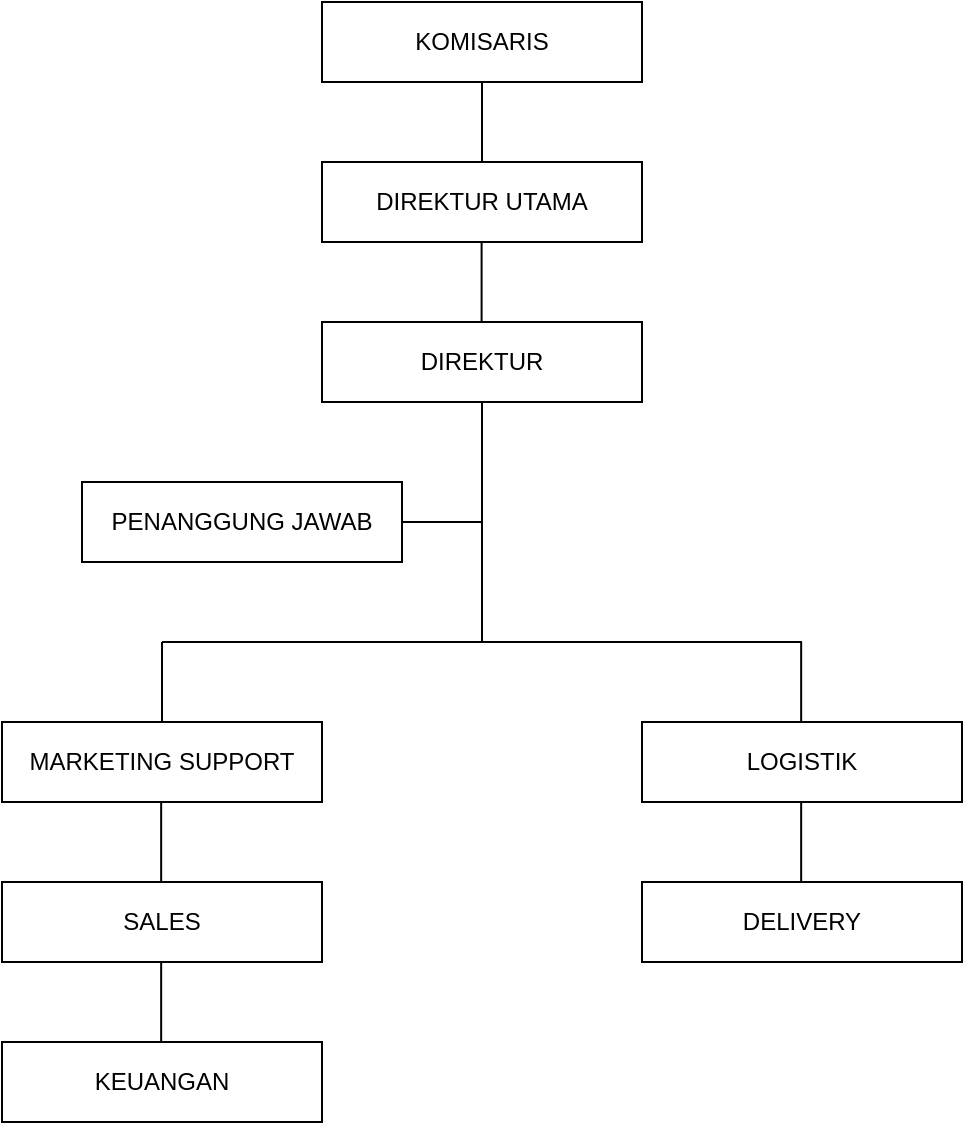<mxfile version="13.9.9" type="device" pages="23"><diagram id="6BSUIfByjBW3-lhmfkFz" name="STRUKTUR"><mxGraphModel dx="768" dy="482" grid="1" gridSize="10" guides="1" tooltips="1" connect="1" arrows="1" fold="1" page="1" pageScale="1" pageWidth="827" pageHeight="1169" math="0" shadow="0"><root><mxCell id="0"/><mxCell id="1" parent="0"/><mxCell id="pjD40hDr_JTxy2pK73bB-1" value="KOMISARIS" style="rounded=0;whiteSpace=wrap;html=1;" parent="1" vertex="1"><mxGeometry x="240" y="40" width="160" height="40" as="geometry"/></mxCell><mxCell id="pjD40hDr_JTxy2pK73bB-2" value="DIREKTUR UTAMA" style="rounded=0;whiteSpace=wrap;html=1;" parent="1" vertex="1"><mxGeometry x="240" y="120" width="160" height="40" as="geometry"/></mxCell><mxCell id="pjD40hDr_JTxy2pK73bB-3" value="DIREKTUR" style="rounded=0;whiteSpace=wrap;html=1;" parent="1" vertex="1"><mxGeometry x="240" y="200" width="160" height="40" as="geometry"/></mxCell><mxCell id="pjD40hDr_JTxy2pK73bB-4" value="PENANGGUNG JAWAB" style="rounded=0;whiteSpace=wrap;html=1;" parent="1" vertex="1"><mxGeometry x="120" y="280" width="160" height="40" as="geometry"/></mxCell><mxCell id="pjD40hDr_JTxy2pK73bB-7" value="" style="endArrow=none;html=1;entryX=0.5;entryY=1;entryDx=0;entryDy=0;" parent="1" source="pjD40hDr_JTxy2pK73bB-2" target="pjD40hDr_JTxy2pK73bB-1" edge="1"><mxGeometry width="50" height="50" relative="1" as="geometry"><mxPoint x="610" y="260" as="sourcePoint"/><mxPoint x="660" y="210" as="targetPoint"/></mxGeometry></mxCell><mxCell id="pjD40hDr_JTxy2pK73bB-8" value="" style="endArrow=none;html=1;entryX=0.5;entryY=1;entryDx=0;entryDy=0;" parent="1" edge="1"><mxGeometry width="50" height="50" relative="1" as="geometry"><mxPoint x="319.8" y="200" as="sourcePoint"/><mxPoint x="319.8" y="160" as="targetPoint"/></mxGeometry></mxCell><mxCell id="pjD40hDr_JTxy2pK73bB-9" value="" style="endArrow=none;html=1;entryX=0.5;entryY=1;entryDx=0;entryDy=0;" parent="1" target="pjD40hDr_JTxy2pK73bB-3" edge="1"><mxGeometry width="50" height="50" relative="1" as="geometry"><mxPoint x="320" y="360" as="sourcePoint"/><mxPoint x="370" y="340" as="targetPoint"/></mxGeometry></mxCell><mxCell id="pjD40hDr_JTxy2pK73bB-10" value="" style="endArrow=none;html=1;exitX=1;exitY=0.5;exitDx=0;exitDy=0;" parent="1" source="pjD40hDr_JTxy2pK73bB-4" edge="1"><mxGeometry width="50" height="50" relative="1" as="geometry"><mxPoint x="440" y="440" as="sourcePoint"/><mxPoint x="320" y="300" as="targetPoint"/></mxGeometry></mxCell><mxCell id="pjD40hDr_JTxy2pK73bB-11" value="MARKETING SUPPORT" style="rounded=0;whiteSpace=wrap;html=1;" parent="1" vertex="1"><mxGeometry x="80" y="400" width="160" height="40" as="geometry"/></mxCell><mxCell id="pjD40hDr_JTxy2pK73bB-12" value="LOGISTIK" style="rounded=0;whiteSpace=wrap;html=1;" parent="1" vertex="1"><mxGeometry x="400" y="400" width="160" height="40" as="geometry"/></mxCell><mxCell id="pjD40hDr_JTxy2pK73bB-13" value="" style="endArrow=none;html=1;" parent="1" edge="1"><mxGeometry width="50" height="50" relative="1" as="geometry"><mxPoint x="160" y="360" as="sourcePoint"/><mxPoint x="480" y="360" as="targetPoint"/></mxGeometry></mxCell><mxCell id="pjD40hDr_JTxy2pK73bB-14" value="" style="endArrow=none;html=1;" parent="1" source="pjD40hDr_JTxy2pK73bB-11" edge="1"><mxGeometry width="50" height="50" relative="1" as="geometry"><mxPoint x="340" y="450" as="sourcePoint"/><mxPoint x="160" y="360" as="targetPoint"/></mxGeometry></mxCell><mxCell id="pjD40hDr_JTxy2pK73bB-15" value="" style="endArrow=none;html=1;" parent="1" edge="1"><mxGeometry width="50" height="50" relative="1" as="geometry"><mxPoint x="479.58" y="400" as="sourcePoint"/><mxPoint x="479.58" y="360" as="targetPoint"/></mxGeometry></mxCell><mxCell id="pjD40hDr_JTxy2pK73bB-18" value="SALES" style="rounded=0;whiteSpace=wrap;html=1;" parent="1" vertex="1"><mxGeometry x="80" y="480" width="160" height="40" as="geometry"/></mxCell><mxCell id="pjD40hDr_JTxy2pK73bB-19" value="" style="endArrow=none;html=1;" parent="1" edge="1"><mxGeometry width="50" height="50" relative="1" as="geometry"><mxPoint x="159.58" y="480" as="sourcePoint"/><mxPoint x="159.58" y="440" as="targetPoint"/></mxGeometry></mxCell><mxCell id="pjD40hDr_JTxy2pK73bB-20" value="DELIVERY" style="rounded=0;whiteSpace=wrap;html=1;" parent="1" vertex="1"><mxGeometry x="400" y="480" width="160" height="40" as="geometry"/></mxCell><mxCell id="pjD40hDr_JTxy2pK73bB-21" value="" style="endArrow=none;html=1;" parent="1" edge="1"><mxGeometry width="50" height="50" relative="1" as="geometry"><mxPoint x="479.58" y="480.0" as="sourcePoint"/><mxPoint x="479.58" y="440" as="targetPoint"/></mxGeometry></mxCell><mxCell id="pjD40hDr_JTxy2pK73bB-23" value="KEUANGAN" style="rounded=0;whiteSpace=wrap;html=1;" parent="1" vertex="1"><mxGeometry x="80" y="560" width="160" height="40" as="geometry"/></mxCell><mxCell id="pjD40hDr_JTxy2pK73bB-24" value="" style="endArrow=none;html=1;" parent="1" edge="1"><mxGeometry width="50" height="50" relative="1" as="geometry"><mxPoint x="159.58" y="560.0" as="sourcePoint"/><mxPoint x="159.58" y="520" as="targetPoint"/></mxGeometry></mxCell></root></mxGraphModel></diagram><diagram id="P0YRy-BkU3wDC1XZD1Ox" name="USE CASE DIAGRAM"><mxGraphModel dx="768" dy="482" grid="1" gridSize="10" guides="1" tooltips="1" connect="1" arrows="1" fold="1" page="1" pageScale="1" pageWidth="827" pageHeight="1169" math="0" shadow="0"><root><mxCell id="YArlcsWvF8SVx7UPGbYE-0"/><mxCell id="YArlcsWvF8SVx7UPGbYE-1" parent="YArlcsWvF8SVx7UPGbYE-0"/><mxCell id="YArlcsWvF8SVx7UPGbYE-9" value="Staff Gudang" style="shape=umlActor;verticalLabelPosition=bottom;verticalAlign=top;html=1;outlineConnect=0;" parent="YArlcsWvF8SVx7UPGbYE-1" vertex="1"><mxGeometry x="200" y="100" width="30" height="60" as="geometry"/></mxCell><mxCell id="YArlcsWvF8SVx7UPGbYE-12" value="Kelola Data Barang" style="ellipse;whiteSpace=wrap;html=1;" parent="YArlcsWvF8SVx7UPGbYE-1" vertex="1"><mxGeometry x="587" y="50" width="120" height="50" as="geometry"/></mxCell><mxCell id="YArlcsWvF8SVx7UPGbYE-13" value="Kelola Data Data Supplier" style="ellipse;whiteSpace=wrap;html=1;" parent="YArlcsWvF8SVx7UPGbYE-1" vertex="1"><mxGeometry x="660" y="120" width="120" height="50" as="geometry"/></mxCell><mxCell id="YArlcsWvF8SVx7UPGbYE-14" value="Kelola Data Pembelian Barang" style="ellipse;whiteSpace=wrap;html=1;" parent="YArlcsWvF8SVx7UPGbYE-1" vertex="1"><mxGeometry x="490" y="140" width="120" height="50" as="geometry"/></mxCell><mxCell id="YArlcsWvF8SVx7UPGbYE-15" value="Laporan Barang" style="ellipse;whiteSpace=wrap;html=1;" parent="YArlcsWvF8SVx7UPGbYE-1" vertex="1"><mxGeometry x="414" y="190" width="120" height="50" as="geometry"/></mxCell><mxCell id="YArlcsWvF8SVx7UPGbYE-16" value="Laporan Pembelian" style="ellipse;whiteSpace=wrap;html=1;" parent="YArlcsWvF8SVx7UPGbYE-1" vertex="1"><mxGeometry x="354" y="250" width="120" height="50" as="geometry"/></mxCell><mxCell id="YArlcsWvF8SVx7UPGbYE-17" value="" style="endArrow=none;html=1;entryX=0;entryY=0.5;entryDx=0;entryDy=0;" parent="YArlcsWvF8SVx7UPGbYE-1" target="YArlcsWvF8SVx7UPGbYE-12" edge="1"><mxGeometry width="50" height="50" relative="1" as="geometry"><mxPoint x="240" y="120" as="sourcePoint"/><mxPoint x="260" y="30" as="targetPoint"/></mxGeometry></mxCell><mxCell id="YArlcsWvF8SVx7UPGbYE-19" value="" style="endArrow=none;html=1;entryX=0;entryY=0.5;entryDx=0;entryDy=0;" parent="YArlcsWvF8SVx7UPGbYE-1" target="YArlcsWvF8SVx7UPGbYE-13" edge="1"><mxGeometry width="50" height="50" relative="1" as="geometry"><mxPoint x="240" y="120" as="sourcePoint"/><mxPoint x="320" y="85" as="targetPoint"/></mxGeometry></mxCell><mxCell id="YArlcsWvF8SVx7UPGbYE-21" value="" style="endArrow=none;html=1;entryX=0;entryY=0.5;entryDx=0;entryDy=0;" parent="YArlcsWvF8SVx7UPGbYE-1" target="YArlcsWvF8SVx7UPGbYE-15" edge="1"><mxGeometry width="50" height="50" relative="1" as="geometry"><mxPoint x="240" y="120" as="sourcePoint"/><mxPoint x="320" y="205" as="targetPoint"/></mxGeometry></mxCell><mxCell id="YArlcsWvF8SVx7UPGbYE-22" value="" style="endArrow=none;html=1;entryX=0;entryY=0.5;entryDx=0;entryDy=0;" parent="YArlcsWvF8SVx7UPGbYE-1" target="YArlcsWvF8SVx7UPGbYE-16" edge="1"><mxGeometry width="50" height="50" relative="1" as="geometry"><mxPoint x="240" y="120" as="sourcePoint"/><mxPoint x="320" y="265" as="targetPoint"/></mxGeometry></mxCell><mxCell id="YArlcsWvF8SVx7UPGbYE-23" value="Pemilik" style="shape=umlActor;verticalLabelPosition=bottom;verticalAlign=top;html=1;outlineConnect=0;" parent="YArlcsWvF8SVx7UPGbYE-1" vertex="1"><mxGeometry x="930" y="230" width="30" height="60" as="geometry"/></mxCell><mxCell id="YArlcsWvF8SVx7UPGbYE-34" value="" style="endArrow=none;html=1;exitX=1;exitY=0.5;exitDx=0;exitDy=0;" parent="YArlcsWvF8SVx7UPGbYE-1" source="YArlcsWvF8SVx7UPGbYE-12" edge="1"><mxGeometry width="50" height="50" relative="1" as="geometry"><mxPoint x="830" y="135" as="sourcePoint"/><mxPoint x="920" y="250" as="targetPoint"/></mxGeometry></mxCell><mxCell id="YArlcsWvF8SVx7UPGbYE-35" value="" style="endArrow=none;html=1;exitX=1;exitY=0.5;exitDx=0;exitDy=0;" parent="YArlcsWvF8SVx7UPGbYE-1" source="YArlcsWvF8SVx7UPGbYE-13" edge="1"><mxGeometry width="50" height="50" relative="1" as="geometry"><mxPoint x="830" y="205" as="sourcePoint"/><mxPoint x="920" y="250" as="targetPoint"/></mxGeometry></mxCell><mxCell id="YArlcsWvF8SVx7UPGbYE-36" value="" style="endArrow=none;html=1;exitX=1;exitY=0.5;exitDx=0;exitDy=0;" parent="YArlcsWvF8SVx7UPGbYE-1" source="YArlcsWvF8SVx7UPGbYE-14" edge="1"><mxGeometry width="50" height="50" relative="1" as="geometry"><mxPoint x="830" y="265" as="sourcePoint"/><mxPoint x="920" y="250" as="targetPoint"/></mxGeometry></mxCell><mxCell id="YArlcsWvF8SVx7UPGbYE-37" value="" style="endArrow=none;html=1;exitX=1;exitY=0.5;exitDx=0;exitDy=0;" parent="YArlcsWvF8SVx7UPGbYE-1" source="zaasNRyWLZtSfN7ARZph-2" edge="1"><mxGeometry width="50" height="50" relative="1" as="geometry"><mxPoint x="760" y="435" as="sourcePoint"/><mxPoint x="920" y="250" as="targetPoint"/></mxGeometry></mxCell><mxCell id="YArlcsWvF8SVx7UPGbYE-38" value="" style="endArrow=none;html=1;exitX=1;exitY=0.5;exitDx=0;exitDy=0;" parent="YArlcsWvF8SVx7UPGbYE-1" source="YArlcsWvF8SVx7UPGbYE-15" edge="1"><mxGeometry width="50" height="50" relative="1" as="geometry"><mxPoint x="830" y="385" as="sourcePoint"/><mxPoint x="920" y="250" as="targetPoint"/></mxGeometry></mxCell><mxCell id="YArlcsWvF8SVx7UPGbYE-39" value="" style="endArrow=none;html=1;exitX=1;exitY=0.5;exitDx=0;exitDy=0;" parent="YArlcsWvF8SVx7UPGbYE-1" source="YArlcsWvF8SVx7UPGbYE-16" edge="1"><mxGeometry width="50" height="50" relative="1" as="geometry"><mxPoint x="830" y="445" as="sourcePoint"/><mxPoint x="920" y="250" as="targetPoint"/></mxGeometry></mxCell><mxCell id="YArlcsWvF8SVx7UPGbYE-40" value="" style="endArrow=none;html=1;exitX=1;exitY=0.5;exitDx=0;exitDy=0;" parent="YArlcsWvF8SVx7UPGbYE-1" source="zaasNRyWLZtSfN7ARZph-3" edge="1"><mxGeometry width="50" height="50" relative="1" as="geometry"><mxPoint x="830" y="505" as="sourcePoint"/><mxPoint x="920" y="250" as="targetPoint"/></mxGeometry></mxCell><mxCell id="YArlcsWvF8SVx7UPGbYE-41" value="Login" style="ellipse;whiteSpace=wrap;html=1;" parent="YArlcsWvF8SVx7UPGbYE-1" vertex="1"><mxGeometry x="500" y="330" width="120" height="50" as="geometry"/></mxCell><mxCell id="YArlcsWvF8SVx7UPGbYE-78" value="Logout" style="ellipse;whiteSpace=wrap;html=1;" parent="YArlcsWvF8SVx7UPGbYE-1" vertex="1"><mxGeometry x="294" y="340" width="120" height="50" as="geometry"/></mxCell><mxCell id="YArlcsWvF8SVx7UPGbYE-79" value="" style="endArrow=classic;html=1;dashed=1;exitX=1;exitY=0.5;exitDx=0;exitDy=0;" parent="YArlcsWvF8SVx7UPGbYE-1" source="YArlcsWvF8SVx7UPGbYE-78" target="YArlcsWvF8SVx7UPGbYE-41" edge="1"><mxGeometry relative="1" as="geometry"><mxPoint x="560" y="450" as="sourcePoint"/><mxPoint x="612.596" y="347.393" as="targetPoint"/></mxGeometry></mxCell><mxCell id="YArlcsWvF8SVx7UPGbYE-80" value="&amp;lt;&amp;lt;extend&amp;gt;&amp;gt;" style="edgeLabel;resizable=0;html=1;align=center;verticalAlign=middle;" parent="YArlcsWvF8SVx7UPGbYE-79" connectable="0" vertex="1"><mxGeometry relative="1" as="geometry"/></mxCell><mxCell id="YArlcsWvF8SVx7UPGbYE-81" value="" style="endArrow=none;html=1;" parent="YArlcsWvF8SVx7UPGbYE-1" edge="1"><mxGeometry width="50" height="50" relative="1" as="geometry"><mxPoint x="160" y="650" as="sourcePoint"/><mxPoint x="160" y="30" as="targetPoint"/></mxGeometry></mxCell><mxCell id="YArlcsWvF8SVx7UPGbYE-82" value="" style="endArrow=none;html=1;" parent="YArlcsWvF8SVx7UPGbYE-1" edge="1"><mxGeometry width="50" height="50" relative="1" as="geometry"><mxPoint x="980" y="650" as="sourcePoint"/><mxPoint x="980" y="30" as="targetPoint"/></mxGeometry></mxCell><mxCell id="YArlcsWvF8SVx7UPGbYE-83" value="" style="endArrow=none;html=1;" parent="YArlcsWvF8SVx7UPGbYE-1" edge="1"><mxGeometry width="50" height="50" relative="1" as="geometry"><mxPoint x="980" y="650" as="sourcePoint"/><mxPoint x="160" y="650" as="targetPoint"/></mxGeometry></mxCell><mxCell id="YArlcsWvF8SVx7UPGbYE-84" value="" style="endArrow=none;html=1;" parent="YArlcsWvF8SVx7UPGbYE-1" edge="1"><mxGeometry width="50" height="50" relative="1" as="geometry"><mxPoint x="980" y="30" as="sourcePoint"/><mxPoint x="160" y="30" as="targetPoint"/></mxGeometry></mxCell><mxCell id="zaasNRyWLZtSfN7ARZph-1" value="Kasir" style="shape=umlActor;verticalLabelPosition=bottom;verticalAlign=top;html=1;outlineConnect=0;" parent="YArlcsWvF8SVx7UPGbYE-1" vertex="1"><mxGeometry x="210" y="420" width="30" height="60" as="geometry"/></mxCell><mxCell id="zaasNRyWLZtSfN7ARZph-2" value="Kelola Data Penjualan" style="ellipse;whiteSpace=wrap;html=1;" parent="YArlcsWvF8SVx7UPGbYE-1" vertex="1"><mxGeometry x="380" y="440" width="120" height="50" as="geometry"/></mxCell><mxCell id="zaasNRyWLZtSfN7ARZph-3" value="Laporan Penjualan" style="ellipse;whiteSpace=wrap;html=1;" parent="YArlcsWvF8SVx7UPGbYE-1" vertex="1"><mxGeometry x="460" y="510" width="120" height="50" as="geometry"/></mxCell><mxCell id="zaasNRyWLZtSfN7ARZph-4" value="Cetak Invoice" style="ellipse;whiteSpace=wrap;html=1;" parent="YArlcsWvF8SVx7UPGbYE-1" vertex="1"><mxGeometry x="570" y="585" width="120" height="50" as="geometry"/></mxCell><mxCell id="zaasNRyWLZtSfN7ARZph-5" value="" style="endArrow=none;html=1;entryX=0;entryY=0.5;entryDx=0;entryDy=0;" parent="YArlcsWvF8SVx7UPGbYE-1" target="zaasNRyWLZtSfN7ARZph-2" edge="1"><mxGeometry width="50" height="50" relative="1" as="geometry"><mxPoint x="250" y="440" as="sourcePoint"/><mxPoint x="240" y="530" as="targetPoint"/></mxGeometry></mxCell><mxCell id="zaasNRyWLZtSfN7ARZph-6" value="" style="endArrow=none;html=1;entryX=0;entryY=0.5;entryDx=0;entryDy=0;" parent="YArlcsWvF8SVx7UPGbYE-1" target="zaasNRyWLZtSfN7ARZph-3" edge="1"><mxGeometry width="50" height="50" relative="1" as="geometry"><mxPoint x="250" y="440" as="sourcePoint"/><mxPoint x="320" y="415" as="targetPoint"/></mxGeometry></mxCell><mxCell id="zaasNRyWLZtSfN7ARZph-7" value="" style="endArrow=none;html=1;entryX=0;entryY=0.5;entryDx=0;entryDy=0;" parent="YArlcsWvF8SVx7UPGbYE-1" target="zaasNRyWLZtSfN7ARZph-4" edge="1"><mxGeometry width="50" height="50" relative="1" as="geometry"><mxPoint x="250" y="440" as="sourcePoint"/><mxPoint x="320" y="475" as="targetPoint"/></mxGeometry></mxCell><mxCell id="zaasNRyWLZtSfN7ARZph-8" value="" style="endArrow=none;html=1;entryX=0;entryY=0.5;entryDx=0;entryDy=0;" parent="YArlcsWvF8SVx7UPGbYE-1" target="YArlcsWvF8SVx7UPGbYE-14" edge="1"><mxGeometry width="50" height="50" relative="1" as="geometry"><mxPoint x="240" y="120" as="sourcePoint"/><mxPoint x="460" y="135" as="targetPoint"/></mxGeometry></mxCell><mxCell id="zaasNRyWLZtSfN7ARZph-9" value="" style="endArrow=classic;html=1;dashed=1;exitX=1;exitY=1;exitDx=0;exitDy=0;entryX=0;entryY=0;entryDx=0;entryDy=0;" parent="YArlcsWvF8SVx7UPGbYE-1" source="YArlcsWvF8SVx7UPGbYE-16" target="YArlcsWvF8SVx7UPGbYE-41" edge="1"><mxGeometry relative="1" as="geometry"><mxPoint x="720" y="515" as="sourcePoint"/><mxPoint x="612.426" y="382.678" as="targetPoint"/></mxGeometry></mxCell><mxCell id="zaasNRyWLZtSfN7ARZph-10" value="&amp;lt;&amp;lt;include&amp;gt;&amp;gt;" style="edgeLabel;resizable=0;html=1;align=center;verticalAlign=middle;" parent="zaasNRyWLZtSfN7ARZph-9" connectable="0" vertex="1"><mxGeometry relative="1" as="geometry"/></mxCell><mxCell id="zaasNRyWLZtSfN7ARZph-12" value="" style="endArrow=classic;html=1;dashed=1;exitX=1;exitY=1;exitDx=0;exitDy=0;entryX=0.458;entryY=0.01;entryDx=0;entryDy=0;entryPerimeter=0;" parent="YArlcsWvF8SVx7UPGbYE-1" source="YArlcsWvF8SVx7UPGbYE-15" target="YArlcsWvF8SVx7UPGbYE-41" edge="1"><mxGeometry relative="1" as="geometry"><mxPoint x="424" y="310" as="sourcePoint"/><mxPoint x="527.574" y="347.322" as="targetPoint"/></mxGeometry></mxCell><mxCell id="zaasNRyWLZtSfN7ARZph-13" value="&amp;lt;&amp;lt;include&amp;gt;&amp;gt;" style="edgeLabel;resizable=0;html=1;align=center;verticalAlign=middle;" parent="zaasNRyWLZtSfN7ARZph-12" connectable="0" vertex="1"><mxGeometry relative="1" as="geometry"/></mxCell><mxCell id="zaasNRyWLZtSfN7ARZph-14" value="" style="endArrow=classic;html=1;dashed=1;exitX=1;exitY=1;exitDx=0;exitDy=0;entryX=1;entryY=0;entryDx=0;entryDy=0;" parent="YArlcsWvF8SVx7UPGbYE-1" source="YArlcsWvF8SVx7UPGbYE-14" target="YArlcsWvF8SVx7UPGbYE-41" edge="1"><mxGeometry relative="1" as="geometry"><mxPoint x="526.426" y="242.678" as="sourcePoint"/><mxPoint x="564.96" y="340.5" as="targetPoint"/></mxGeometry></mxCell><mxCell id="zaasNRyWLZtSfN7ARZph-15" value="&amp;lt;&amp;lt;include&amp;gt;&amp;gt;" style="edgeLabel;resizable=0;html=1;align=center;verticalAlign=middle;" parent="zaasNRyWLZtSfN7ARZph-14" connectable="0" vertex="1"><mxGeometry relative="1" as="geometry"/></mxCell><mxCell id="zaasNRyWLZtSfN7ARZph-16" value="" style="endArrow=classic;html=1;dashed=1;exitX=0;exitY=1;exitDx=0;exitDy=0;entryX=1;entryY=0;entryDx=0;entryDy=0;" parent="YArlcsWvF8SVx7UPGbYE-1" source="YArlcsWvF8SVx7UPGbYE-13" target="YArlcsWvF8SVx7UPGbYE-41" edge="1"><mxGeometry relative="1" as="geometry"><mxPoint x="602.426" y="192.678" as="sourcePoint"/><mxPoint x="612.426" y="347.322" as="targetPoint"/></mxGeometry></mxCell><mxCell id="zaasNRyWLZtSfN7ARZph-17" value="&amp;lt;&amp;lt;include&amp;gt;&amp;gt;" style="edgeLabel;resizable=0;html=1;align=center;verticalAlign=middle;" parent="zaasNRyWLZtSfN7ARZph-16" connectable="0" vertex="1"><mxGeometry relative="1" as="geometry"/></mxCell><mxCell id="zaasNRyWLZtSfN7ARZph-18" value="" style="endArrow=classic;html=1;dashed=1;entryX=1;entryY=0;entryDx=0;entryDy=0;" parent="YArlcsWvF8SVx7UPGbYE-1" source="YArlcsWvF8SVx7UPGbYE-12" target="YArlcsWvF8SVx7UPGbYE-41" edge="1"><mxGeometry relative="1" as="geometry"><mxPoint x="667.574" y="162.678" as="sourcePoint"/><mxPoint x="612.426" y="347.322" as="targetPoint"/></mxGeometry></mxCell><mxCell id="zaasNRyWLZtSfN7ARZph-19" value="&amp;lt;&amp;lt;include&amp;gt;&amp;gt;" style="edgeLabel;resizable=0;html=1;align=center;verticalAlign=middle;" parent="zaasNRyWLZtSfN7ARZph-18" connectable="0" vertex="1"><mxGeometry relative="1" as="geometry"/></mxCell><mxCell id="zaasNRyWLZtSfN7ARZph-20" value="" style="endArrow=classic;html=1;dashed=1;entryX=0;entryY=1;entryDx=0;entryDy=0;exitX=1;exitY=0;exitDx=0;exitDy=0;" parent="YArlcsWvF8SVx7UPGbYE-1" source="zaasNRyWLZtSfN7ARZph-2" target="YArlcsWvF8SVx7UPGbYE-41" edge="1"><mxGeometry relative="1" as="geometry"><mxPoint x="516" y="447" as="sourcePoint"/><mxPoint x="527.574" y="347.322" as="targetPoint"/></mxGeometry></mxCell><mxCell id="zaasNRyWLZtSfN7ARZph-21" value="&amp;lt;&amp;lt;include&amp;gt;&amp;gt;" style="edgeLabel;resizable=0;html=1;align=center;verticalAlign=middle;" parent="zaasNRyWLZtSfN7ARZph-20" connectable="0" vertex="1"><mxGeometry relative="1" as="geometry"/></mxCell><mxCell id="zaasNRyWLZtSfN7ARZph-23" value="" style="endArrow=classic;html=1;dashed=1;entryX=0.5;entryY=1;entryDx=0;entryDy=0;exitX=0.5;exitY=0;exitDx=0;exitDy=0;" parent="YArlcsWvF8SVx7UPGbYE-1" source="zaasNRyWLZtSfN7ARZph-3" target="YArlcsWvF8SVx7UPGbYE-41" edge="1"><mxGeometry relative="1" as="geometry"><mxPoint x="492.426" y="457.322" as="sourcePoint"/><mxPoint x="527.574" y="382.678" as="targetPoint"/></mxGeometry></mxCell><mxCell id="zaasNRyWLZtSfN7ARZph-24" value="&amp;lt;&amp;lt;include&amp;gt;&amp;gt;" style="edgeLabel;resizable=0;html=1;align=center;verticalAlign=middle;" parent="zaasNRyWLZtSfN7ARZph-23" connectable="0" vertex="1"><mxGeometry relative="1" as="geometry"/></mxCell><mxCell id="zaasNRyWLZtSfN7ARZph-25" value="" style="endArrow=classic;html=1;dashed=1;entryX=1;entryY=1;entryDx=0;entryDy=0;exitX=0.5;exitY=0;exitDx=0;exitDy=0;" parent="YArlcsWvF8SVx7UPGbYE-1" source="zaasNRyWLZtSfN7ARZph-4" target="YArlcsWvF8SVx7UPGbYE-41" edge="1"><mxGeometry relative="1" as="geometry"><mxPoint x="530" y="520" as="sourcePoint"/><mxPoint x="570" y="390" as="targetPoint"/></mxGeometry></mxCell><mxCell id="zaasNRyWLZtSfN7ARZph-26" value="&amp;lt;&amp;lt;include&amp;gt;&amp;gt;" style="edgeLabel;resizable=0;html=1;align=center;verticalAlign=middle;" parent="zaasNRyWLZtSfN7ARZph-25" connectable="0" vertex="1"><mxGeometry relative="1" as="geometry"/></mxCell><mxCell id="lBuv7kxQZXhicOUyizmn-0" value="" style="endArrow=none;html=1;exitX=1;exitY=0.5;exitDx=0;exitDy=0;" edge="1" parent="YArlcsWvF8SVx7UPGbYE-1" source="zaasNRyWLZtSfN7ARZph-4"><mxGeometry width="50" height="50" relative="1" as="geometry"><mxPoint x="590" y="545" as="sourcePoint"/><mxPoint x="920" y="250" as="targetPoint"/></mxGeometry></mxCell></root></mxGraphModel></diagram><diagram id="Dx8ijj27LMfeSVe6dfZP" name="CLASS DIAGRAM"><mxGraphModel dx="-59" dy="1651" grid="1" gridSize="10" guides="1" tooltips="1" connect="1" arrows="1" fold="1" page="1" pageScale="1" pageWidth="827" pageHeight="1169" math="0" shadow="0"><root><mxCell id="PI1N28gHrlMpMUcVujmM-0"/><mxCell id="PI1N28gHrlMpMUcVujmM-1" parent="PI1N28gHrlMpMUcVujmM-0"/><mxCell id="kJv4zLpGNuwgI_xpceHa-0" value="barang" style="swimlane;fontStyle=1;align=center;verticalAlign=top;childLayout=stackLayout;horizontal=1;startSize=26;horizontalStack=0;resizeParent=1;resizeParentMax=0;resizeLast=0;collapsible=1;marginBottom=0;fontSize=16;" parent="PI1N28gHrlMpMUcVujmM-1" vertex="1"><mxGeometry x="2260" y="-620" width="270" height="268" as="geometry"/></mxCell><mxCell id="kJv4zLpGNuwgI_xpceHa-1" value="+ KodeBarang : varchar(15)" style="text;align=left;verticalAlign=top;spacingLeft=4;spacingRight=4;overflow=hidden;rotatable=0;points=[[0,0.5],[1,0.5]];portConstraint=eastwest;fontSize=16;" parent="kJv4zLpGNuwgI_xpceHa-0" vertex="1"><mxGeometry y="26" width="270" height="26" as="geometry"/></mxCell><mxCell id="kJv4zLpGNuwgI_xpceHa-2" value="+ NamaBarang : varchar(50)" style="text;align=left;verticalAlign=top;spacingLeft=4;spacingRight=4;overflow=hidden;rotatable=0;points=[[0,0.5],[1,0.5]];portConstraint=eastwest;fontSize=16;" parent="kJv4zLpGNuwgI_xpceHa-0" vertex="1"><mxGeometry y="52" width="270" height="26" as="geometry"/></mxCell><mxCell id="kJv4zLpGNuwgI_xpceHa-3" value="+ HargaBeli : int(30)" style="text;align=left;verticalAlign=top;spacingLeft=4;spacingRight=4;overflow=hidden;rotatable=0;points=[[0,0.5],[1,0.5]];portConstraint=eastwest;fontSize=16;" parent="kJv4zLpGNuwgI_xpceHa-0" vertex="1"><mxGeometry y="78" width="270" height="26" as="geometry"/></mxCell><mxCell id="kJv4zLpGNuwgI_xpceHa-9" value="+ HargaJual : int(30)" style="text;align=left;verticalAlign=top;spacingLeft=4;spacingRight=4;overflow=hidden;rotatable=0;points=[[0,0.5],[1,0.5]];portConstraint=eastwest;fontSize=16;" parent="kJv4zLpGNuwgI_xpceHa-0" vertex="1"><mxGeometry y="104" width="270" height="26" as="geometry"/></mxCell><mxCell id="kJv4zLpGNuwgI_xpceHa-10" value="+ Stock : varchar(30)" style="text;align=left;verticalAlign=top;spacingLeft=4;spacingRight=4;overflow=hidden;rotatable=0;points=[[0,0.5],[1,0.5]];portConstraint=eastwest;fontSize=16;" parent="kJv4zLpGNuwgI_xpceHa-0" vertex="1"><mxGeometry y="130" width="270" height="26" as="geometry"/></mxCell><mxCell id="kJv4zLpGNuwgI_xpceHa-4" value="" style="line;strokeWidth=1;align=left;verticalAlign=middle;spacingTop=-1;spacingLeft=3;spacingRight=3;rotatable=0;labelPosition=right;points=[];portConstraint=eastwest;fontSize=16;" parent="kJv4zLpGNuwgI_xpceHa-0" vertex="1"><mxGeometry y="156" width="270" height="8" as="geometry"/></mxCell><mxCell id="kJv4zLpGNuwgI_xpceHa-5" value="+ edit()&#10;" style="text;align=left;verticalAlign=top;spacingLeft=4;spacingRight=4;overflow=hidden;rotatable=0;points=[[0,0.5],[1,0.5]];portConstraint=eastwest;fontSize=16;" parent="kJv4zLpGNuwgI_xpceHa-0" vertex="1"><mxGeometry y="164" width="270" height="26" as="geometry"/></mxCell><mxCell id="kJv4zLpGNuwgI_xpceHa-6" value="+ simpan()" style="text;align=left;verticalAlign=top;spacingLeft=4;spacingRight=4;overflow=hidden;rotatable=0;points=[[0,0.5],[1,0.5]];portConstraint=eastwest;fontSize=16;" parent="kJv4zLpGNuwgI_xpceHa-0" vertex="1"><mxGeometry y="190" width="270" height="26" as="geometry"/></mxCell><mxCell id="kJv4zLpGNuwgI_xpceHa-7" value="+ tambah()" style="text;align=left;verticalAlign=top;spacingLeft=4;spacingRight=4;overflow=hidden;rotatable=0;points=[[0,0.5],[1,0.5]];portConstraint=eastwest;fontSize=16;" parent="kJv4zLpGNuwgI_xpceHa-0" vertex="1"><mxGeometry y="216" width="270" height="26" as="geometry"/></mxCell><mxCell id="kJv4zLpGNuwgI_xpceHa-8" value="+ hapus()" style="text;align=left;verticalAlign=top;spacingLeft=4;spacingRight=4;overflow=hidden;rotatable=0;points=[[0,0.5],[1,0.5]];portConstraint=eastwest;fontSize=16;" parent="kJv4zLpGNuwgI_xpceHa-0" vertex="1"><mxGeometry y="242" width="270" height="26" as="geometry"/></mxCell><mxCell id="kJv4zLpGNuwgI_xpceHa-11" value="beli" style="swimlane;fontStyle=1;align=center;verticalAlign=top;childLayout=stackLayout;horizontal=1;startSize=26;horizontalStack=0;resizeParent=1;resizeParentMax=0;resizeLast=0;collapsible=1;marginBottom=0;fontSize=16;" parent="PI1N28gHrlMpMUcVujmM-1" vertex="1"><mxGeometry x="2670" y="-660" width="270" height="346" as="geometry"/></mxCell><mxCell id="kJv4zLpGNuwgI_xpceHa-12" value="+ NoBeli : varchar(20)" style="text;align=left;verticalAlign=top;spacingLeft=4;spacingRight=4;overflow=hidden;rotatable=0;points=[[0,0.5],[1,0.5]];portConstraint=eastwest;fontSize=16;" parent="kJv4zLpGNuwgI_xpceHa-11" vertex="1"><mxGeometry y="26" width="270" height="26" as="geometry"/></mxCell><mxCell id="kJv4zLpGNuwgI_xpceHa-13" value="+ KodeBarang : varchar(50)" style="text;align=left;verticalAlign=top;spacingLeft=4;spacingRight=4;overflow=hidden;rotatable=0;points=[[0,0.5],[1,0.5]];portConstraint=eastwest;fontSize=16;" parent="kJv4zLpGNuwgI_xpceHa-11" vertex="1"><mxGeometry y="52" width="270" height="26" as="geometry"/></mxCell><mxCell id="ySmYwl0budOyoYwAHfYf-2" value="+ KodeSupplier : varchar(15)" style="text;align=left;verticalAlign=top;spacingLeft=4;spacingRight=4;overflow=hidden;rotatable=0;points=[[0,0.5],[1,0.5]];portConstraint=eastwest;fontSize=16;" parent="kJv4zLpGNuwgI_xpceHa-11" vertex="1"><mxGeometry y="78" width="270" height="26" as="geometry"/></mxCell><mxCell id="kJv4zLpGNuwgI_xpceHa-14" value="+ NamaBarang : varchar(50)" style="text;align=left;verticalAlign=top;spacingLeft=4;spacingRight=4;overflow=hidden;rotatable=0;points=[[0,0.5],[1,0.5]];portConstraint=eastwest;fontSize=16;" parent="kJv4zLpGNuwgI_xpceHa-11" vertex="1"><mxGeometry y="104" width="270" height="26" as="geometry"/></mxCell><mxCell id="kJv4zLpGNuwgI_xpceHa-15" value="+ TanggalBeli : date" style="text;align=left;verticalAlign=top;spacingLeft=4;spacingRight=4;overflow=hidden;rotatable=0;points=[[0,0.5],[1,0.5]];portConstraint=eastwest;fontSize=16;" parent="kJv4zLpGNuwgI_xpceHa-11" vertex="1"><mxGeometry y="130" width="270" height="26" as="geometry"/></mxCell><mxCell id="kJv4zLpGNuwgI_xpceHa-16" value="+ HargaBeli : int(20)" style="text;align=left;verticalAlign=top;spacingLeft=4;spacingRight=4;overflow=hidden;rotatable=0;points=[[0,0.5],[1,0.5]];portConstraint=eastwest;fontSize=16;" parent="kJv4zLpGNuwgI_xpceHa-11" vertex="1"><mxGeometry y="156" width="270" height="26" as="geometry"/></mxCell><mxCell id="kJv4zLpGNuwgI_xpceHa-22" value="+ Jumlah : int(20)" style="text;align=left;verticalAlign=top;spacingLeft=4;spacingRight=4;overflow=hidden;rotatable=0;points=[[0,0.5],[1,0.5]];portConstraint=eastwest;fontSize=16;" parent="kJv4zLpGNuwgI_xpceHa-11" vertex="1"><mxGeometry y="182" width="270" height="26" as="geometry"/></mxCell><mxCell id="kJv4zLpGNuwgI_xpceHa-23" value="+ TotalHarga : int(20)" style="text;align=left;verticalAlign=top;spacingLeft=4;spacingRight=4;overflow=hidden;rotatable=0;points=[[0,0.5],[1,0.5]];portConstraint=eastwest;fontSize=16;" parent="kJv4zLpGNuwgI_xpceHa-11" vertex="1"><mxGeometry y="208" width="270" height="26" as="geometry"/></mxCell><mxCell id="kJv4zLpGNuwgI_xpceHa-17" value="" style="line;strokeWidth=1;align=left;verticalAlign=middle;spacingTop=-1;spacingLeft=3;spacingRight=3;rotatable=0;labelPosition=right;points=[];portConstraint=eastwest;fontSize=16;" parent="kJv4zLpGNuwgI_xpceHa-11" vertex="1"><mxGeometry y="234" width="270" height="8" as="geometry"/></mxCell><mxCell id="kJv4zLpGNuwgI_xpceHa-18" value="+ edit()&#10;" style="text;align=left;verticalAlign=top;spacingLeft=4;spacingRight=4;overflow=hidden;rotatable=0;points=[[0,0.5],[1,0.5]];portConstraint=eastwest;fontSize=16;" parent="kJv4zLpGNuwgI_xpceHa-11" vertex="1"><mxGeometry y="242" width="270" height="26" as="geometry"/></mxCell><mxCell id="kJv4zLpGNuwgI_xpceHa-19" value="+ simpan()" style="text;align=left;verticalAlign=top;spacingLeft=4;spacingRight=4;overflow=hidden;rotatable=0;points=[[0,0.5],[1,0.5]];portConstraint=eastwest;fontSize=16;" parent="kJv4zLpGNuwgI_xpceHa-11" vertex="1"><mxGeometry y="268" width="270" height="26" as="geometry"/></mxCell><mxCell id="kJv4zLpGNuwgI_xpceHa-20" value="+ tambah()" style="text;align=left;verticalAlign=top;spacingLeft=4;spacingRight=4;overflow=hidden;rotatable=0;points=[[0,0.5],[1,0.5]];portConstraint=eastwest;fontSize=16;" parent="kJv4zLpGNuwgI_xpceHa-11" vertex="1"><mxGeometry y="294" width="270" height="26" as="geometry"/></mxCell><mxCell id="kJv4zLpGNuwgI_xpceHa-21" value="+ hapus()" style="text;align=left;verticalAlign=top;spacingLeft=4;spacingRight=4;overflow=hidden;rotatable=0;points=[[0,0.5],[1,0.5]];portConstraint=eastwest;fontSize=16;" parent="kJv4zLpGNuwgI_xpceHa-11" vertex="1"><mxGeometry y="320" width="270" height="26" as="geometry"/></mxCell><mxCell id="kJv4zLpGNuwgI_xpceHa-24" value="Jual" style="swimlane;fontStyle=1;align=center;verticalAlign=top;childLayout=stackLayout;horizontal=1;startSize=26;horizontalStack=0;resizeParent=1;resizeParentMax=0;resizeLast=0;collapsible=1;marginBottom=0;fontSize=16;" parent="PI1N28gHrlMpMUcVujmM-1" vertex="1"><mxGeometry x="1860" y="-630" width="270" height="398" as="geometry"/></mxCell><mxCell id="kJv4zLpGNuwgI_xpceHa-25" value="+ KodeTransaksi : varchar(20)" style="text;align=left;verticalAlign=top;spacingLeft=4;spacingRight=4;overflow=hidden;rotatable=0;points=[[0,0.5],[1,0.5]];portConstraint=eastwest;fontSize=16;" parent="kJv4zLpGNuwgI_xpceHa-24" vertex="1"><mxGeometry y="26" width="270" height="26" as="geometry"/></mxCell><mxCell id="kJv4zLpGNuwgI_xpceHa-26" value="+ TanggalTransaksi : date" style="text;align=left;verticalAlign=top;spacingLeft=4;spacingRight=4;overflow=hidden;rotatable=0;points=[[0,0.5],[1,0.5]];portConstraint=eastwest;fontSize=16;" parent="kJv4zLpGNuwgI_xpceHa-24" vertex="1"><mxGeometry y="52" width="270" height="26" as="geometry"/></mxCell><mxCell id="kJv4zLpGNuwgI_xpceHa-28" value="+ KodeBarang : varchar(20)" style="text;align=left;verticalAlign=top;spacingLeft=4;spacingRight=4;overflow=hidden;rotatable=0;points=[[0,0.5],[1,0.5]];portConstraint=eastwest;fontSize=16;" parent="kJv4zLpGNuwgI_xpceHa-24" vertex="1"><mxGeometry y="78" width="270" height="26" as="geometry"/></mxCell><mxCell id="kJv4zLpGNuwgI_xpceHa-27" value="+ Nama : varchar(50)" style="text;align=left;verticalAlign=top;spacingLeft=4;spacingRight=4;overflow=hidden;rotatable=0;points=[[0,0.5],[1,0.5]];portConstraint=eastwest;fontSize=16;" parent="kJv4zLpGNuwgI_xpceHa-24" vertex="1"><mxGeometry y="104" width="270" height="26" as="geometry"/></mxCell><mxCell id="kJv4zLpGNuwgI_xpceHa-29" value="+ NamaBarang : varchar(50)" style="text;align=left;verticalAlign=top;spacingLeft=4;spacingRight=4;overflow=hidden;rotatable=0;points=[[0,0.5],[1,0.5]];portConstraint=eastwest;fontSize=16;" parent="kJv4zLpGNuwgI_xpceHa-24" vertex="1"><mxGeometry y="130" width="270" height="26" as="geometry"/></mxCell><mxCell id="kJv4zLpGNuwgI_xpceHa-30" value="+ HargaJual : int(20)" style="text;align=left;verticalAlign=top;spacingLeft=4;spacingRight=4;overflow=hidden;rotatable=0;points=[[0,0.5],[1,0.5]];portConstraint=eastwest;fontSize=16;" parent="kJv4zLpGNuwgI_xpceHa-24" vertex="1"><mxGeometry y="156" width="270" height="26" as="geometry"/></mxCell><mxCell id="kJv4zLpGNuwgI_xpceHa-31" value="+ Jumlah : int(20)" style="text;align=left;verticalAlign=top;spacingLeft=4;spacingRight=4;overflow=hidden;rotatable=0;points=[[0,0.5],[1,0.5]];portConstraint=eastwest;fontSize=16;" parent="kJv4zLpGNuwgI_xpceHa-24" vertex="1"><mxGeometry y="182" width="270" height="26" as="geometry"/></mxCell><mxCell id="kJv4zLpGNuwgI_xpceHa-37" value="+ TotalHarga : int(20)" style="text;align=left;verticalAlign=top;spacingLeft=4;spacingRight=4;overflow=hidden;rotatable=0;points=[[0,0.5],[1,0.5]];portConstraint=eastwest;fontSize=16;" parent="kJv4zLpGNuwgI_xpceHa-24" vertex="1"><mxGeometry y="208" width="270" height="26" as="geometry"/></mxCell><mxCell id="kJv4zLpGNuwgI_xpceHa-38" value="+ UangBayar : int(20)" style="text;align=left;verticalAlign=top;spacingLeft=4;spacingRight=4;overflow=hidden;rotatable=0;points=[[0,0.5],[1,0.5]];portConstraint=eastwest;fontSize=16;" parent="kJv4zLpGNuwgI_xpceHa-24" vertex="1"><mxGeometry y="234" width="270" height="26" as="geometry"/></mxCell><mxCell id="kJv4zLpGNuwgI_xpceHa-39" value="+ UangKembali : int(20)" style="text;align=left;verticalAlign=top;spacingLeft=4;spacingRight=4;overflow=hidden;rotatable=0;points=[[0,0.5],[1,0.5]];portConstraint=eastwest;fontSize=16;" parent="kJv4zLpGNuwgI_xpceHa-24" vertex="1"><mxGeometry y="260" width="270" height="26" as="geometry"/></mxCell><mxCell id="kJv4zLpGNuwgI_xpceHa-32" value="" style="line;strokeWidth=1;align=left;verticalAlign=middle;spacingTop=-1;spacingLeft=3;spacingRight=3;rotatable=0;labelPosition=right;points=[];portConstraint=eastwest;fontSize=16;" parent="kJv4zLpGNuwgI_xpceHa-24" vertex="1"><mxGeometry y="286" width="270" height="8" as="geometry"/></mxCell><mxCell id="kJv4zLpGNuwgI_xpceHa-33" value="+ edit()&#10;" style="text;align=left;verticalAlign=top;spacingLeft=4;spacingRight=4;overflow=hidden;rotatable=0;points=[[0,0.5],[1,0.5]];portConstraint=eastwest;fontSize=16;" parent="kJv4zLpGNuwgI_xpceHa-24" vertex="1"><mxGeometry y="294" width="270" height="26" as="geometry"/></mxCell><mxCell id="kJv4zLpGNuwgI_xpceHa-34" value="+ simpan()" style="text;align=left;verticalAlign=top;spacingLeft=4;spacingRight=4;overflow=hidden;rotatable=0;points=[[0,0.5],[1,0.5]];portConstraint=eastwest;fontSize=16;" parent="kJv4zLpGNuwgI_xpceHa-24" vertex="1"><mxGeometry y="320" width="270" height="26" as="geometry"/></mxCell><mxCell id="kJv4zLpGNuwgI_xpceHa-35" value="+ tambah()" style="text;align=left;verticalAlign=top;spacingLeft=4;spacingRight=4;overflow=hidden;rotatable=0;points=[[0,0.5],[1,0.5]];portConstraint=eastwest;fontSize=16;" parent="kJv4zLpGNuwgI_xpceHa-24" vertex="1"><mxGeometry y="346" width="270" height="26" as="geometry"/></mxCell><mxCell id="kJv4zLpGNuwgI_xpceHa-36" value="+ hapus()" style="text;align=left;verticalAlign=top;spacingLeft=4;spacingRight=4;overflow=hidden;rotatable=0;points=[[0,0.5],[1,0.5]];portConstraint=eastwest;fontSize=16;" parent="kJv4zLpGNuwgI_xpceHa-24" vertex="1"><mxGeometry y="372" width="270" height="26" as="geometry"/></mxCell><mxCell id="kJv4zLpGNuwgI_xpceHa-40" value="login" style="swimlane;fontStyle=1;align=center;verticalAlign=top;childLayout=stackLayout;horizontal=1;startSize=26;horizontalStack=0;resizeParent=1;resizeParentMax=0;resizeLast=0;collapsible=1;marginBottom=0;fontSize=16;" parent="PI1N28gHrlMpMUcVujmM-1" vertex="1"><mxGeometry x="1440" y="-800" width="270" height="242" as="geometry"/></mxCell><mxCell id="kJv4zLpGNuwgI_xpceHa-41" value="+ NoId : varchar(20)" style="text;align=left;verticalAlign=top;spacingLeft=4;spacingRight=4;overflow=hidden;rotatable=0;points=[[0,0.5],[1,0.5]];portConstraint=eastwest;fontSize=16;" parent="kJv4zLpGNuwgI_xpceHa-40" vertex="1"><mxGeometry y="26" width="270" height="26" as="geometry"/></mxCell><mxCell id="kJv4zLpGNuwgI_xpceHa-42" value="+ UserName : varchar(50)" style="text;align=left;verticalAlign=top;spacingLeft=4;spacingRight=4;overflow=hidden;rotatable=0;points=[[0,0.5],[1,0.5]];portConstraint=eastwest;fontSize=16;" parent="kJv4zLpGNuwgI_xpceHa-40" vertex="1"><mxGeometry y="52" width="270" height="26" as="geometry"/></mxCell><mxCell id="kJv4zLpGNuwgI_xpceHa-43" value="+ Nama : varchar(50)" style="text;align=left;verticalAlign=top;spacingLeft=4;spacingRight=4;overflow=hidden;rotatable=0;points=[[0,0.5],[1,0.5]];portConstraint=eastwest;fontSize=16;" parent="kJv4zLpGNuwgI_xpceHa-40" vertex="1"><mxGeometry y="78" width="270" height="26" as="geometry"/></mxCell><mxCell id="kJv4zLpGNuwgI_xpceHa-44" value="+ Password : varchar(30)" style="text;align=left;verticalAlign=top;spacingLeft=4;spacingRight=4;overflow=hidden;rotatable=0;points=[[0,0.5],[1,0.5]];portConstraint=eastwest;fontSize=16;" parent="kJv4zLpGNuwgI_xpceHa-40" vertex="1"><mxGeometry y="104" width="270" height="26" as="geometry"/></mxCell><mxCell id="kJv4zLpGNuwgI_xpceHa-45" value="+ HakAkses : varchar(20)" style="text;align=left;verticalAlign=top;spacingLeft=4;spacingRight=4;overflow=hidden;rotatable=0;points=[[0,0.5],[1,0.5]];portConstraint=eastwest;fontSize=16;" parent="kJv4zLpGNuwgI_xpceHa-40" vertex="1"><mxGeometry y="130" width="270" height="26" as="geometry"/></mxCell><mxCell id="kJv4zLpGNuwgI_xpceHa-48" value="" style="line;strokeWidth=1;align=left;verticalAlign=middle;spacingTop=-1;spacingLeft=3;spacingRight=3;rotatable=0;labelPosition=right;points=[];portConstraint=eastwest;fontSize=16;" parent="kJv4zLpGNuwgI_xpceHa-40" vertex="1"><mxGeometry y="156" width="270" height="8" as="geometry"/></mxCell><mxCell id="kJv4zLpGNuwgI_xpceHa-49" value="+ edit()&#10;" style="text;align=left;verticalAlign=top;spacingLeft=4;spacingRight=4;overflow=hidden;rotatable=0;points=[[0,0.5],[1,0.5]];portConstraint=eastwest;fontSize=16;" parent="kJv4zLpGNuwgI_xpceHa-40" vertex="1"><mxGeometry y="164" width="270" height="26" as="geometry"/></mxCell><mxCell id="kJv4zLpGNuwgI_xpceHa-50" value="+ simpan()" style="text;align=left;verticalAlign=top;spacingLeft=4;spacingRight=4;overflow=hidden;rotatable=0;points=[[0,0.5],[1,0.5]];portConstraint=eastwest;fontSize=16;" parent="kJv4zLpGNuwgI_xpceHa-40" vertex="1"><mxGeometry y="190" width="270" height="26" as="geometry"/></mxCell><mxCell id="kJv4zLpGNuwgI_xpceHa-52" value="+ hapus()" style="text;align=left;verticalAlign=top;spacingLeft=4;spacingRight=4;overflow=hidden;rotatable=0;points=[[0,0.5],[1,0.5]];portConstraint=eastwest;fontSize=16;" parent="kJv4zLpGNuwgI_xpceHa-40" vertex="1"><mxGeometry y="216" width="270" height="26" as="geometry"/></mxCell><mxCell id="kJv4zLpGNuwgI_xpceHa-53" value="supplier" style="swimlane;fontStyle=1;align=center;verticalAlign=top;childLayout=stackLayout;horizontal=1;startSize=26;horizontalStack=0;resizeParent=1;resizeParentMax=0;resizeLast=0;collapsible=1;marginBottom=0;fontSize=16;" parent="PI1N28gHrlMpMUcVujmM-1" vertex="1"><mxGeometry x="2040" y="-905" width="270" height="242" as="geometry"/></mxCell><mxCell id="kJv4zLpGNuwgI_xpceHa-54" value="+ KodeSupplier : varchar(15)" style="text;align=left;verticalAlign=top;spacingLeft=4;spacingRight=4;overflow=hidden;rotatable=0;points=[[0,0.5],[1,0.5]];portConstraint=eastwest;fontSize=16;" parent="kJv4zLpGNuwgI_xpceHa-53" vertex="1"><mxGeometry y="26" width="270" height="26" as="geometry"/></mxCell><mxCell id="kJv4zLpGNuwgI_xpceHa-55" value="+ Nama : varchar(50)" style="text;align=left;verticalAlign=top;spacingLeft=4;spacingRight=4;overflow=hidden;rotatable=0;points=[[0,0.5],[1,0.5]];portConstraint=eastwest;fontSize=16;" parent="kJv4zLpGNuwgI_xpceHa-53" vertex="1"><mxGeometry y="52" width="270" height="26" as="geometry"/></mxCell><mxCell id="kJv4zLpGNuwgI_xpceHa-56" value="+ NoTelepon : varchar(20)" style="text;align=left;verticalAlign=top;spacingLeft=4;spacingRight=4;overflow=hidden;rotatable=0;points=[[0,0.5],[1,0.5]];portConstraint=eastwest;fontSize=16;" parent="kJv4zLpGNuwgI_xpceHa-53" vertex="1"><mxGeometry y="78" width="270" height="26" as="geometry"/></mxCell><mxCell id="kJv4zLpGNuwgI_xpceHa-57" value="+ Alamat : varchar(100)" style="text;align=left;verticalAlign=top;spacingLeft=4;spacingRight=4;overflow=hidden;rotatable=0;points=[[0,0.5],[1,0.5]];portConstraint=eastwest;fontSize=16;" parent="kJv4zLpGNuwgI_xpceHa-53" vertex="1"><mxGeometry y="104" width="270" height="26" as="geometry"/></mxCell><mxCell id="kJv4zLpGNuwgI_xpceHa-59" value="" style="line;strokeWidth=1;align=left;verticalAlign=middle;spacingTop=-1;spacingLeft=3;spacingRight=3;rotatable=0;labelPosition=right;points=[];portConstraint=eastwest;fontSize=16;" parent="kJv4zLpGNuwgI_xpceHa-53" vertex="1"><mxGeometry y="130" width="270" height="8" as="geometry"/></mxCell><mxCell id="kJv4zLpGNuwgI_xpceHa-60" value="+ edit()&#10;" style="text;align=left;verticalAlign=top;spacingLeft=4;spacingRight=4;overflow=hidden;rotatable=0;points=[[0,0.5],[1,0.5]];portConstraint=eastwest;fontSize=16;" parent="kJv4zLpGNuwgI_xpceHa-53" vertex="1"><mxGeometry y="138" width="270" height="26" as="geometry"/></mxCell><mxCell id="kJv4zLpGNuwgI_xpceHa-61" value="+ simpan()" style="text;align=left;verticalAlign=top;spacingLeft=4;spacingRight=4;overflow=hidden;rotatable=0;points=[[0,0.5],[1,0.5]];portConstraint=eastwest;fontSize=16;" parent="kJv4zLpGNuwgI_xpceHa-53" vertex="1"><mxGeometry y="164" width="270" height="26" as="geometry"/></mxCell><mxCell id="kJv4zLpGNuwgI_xpceHa-62" value="+ tambah()" style="text;align=left;verticalAlign=top;spacingLeft=4;spacingRight=4;overflow=hidden;rotatable=0;points=[[0,0.5],[1,0.5]];portConstraint=eastwest;fontSize=16;" parent="kJv4zLpGNuwgI_xpceHa-53" vertex="1"><mxGeometry y="190" width="270" height="26" as="geometry"/></mxCell><mxCell id="kJv4zLpGNuwgI_xpceHa-63" value="+ hapus()" style="text;align=left;verticalAlign=top;spacingLeft=4;spacingRight=4;overflow=hidden;rotatable=0;points=[[0,0.5],[1,0.5]];portConstraint=eastwest;fontSize=16;" parent="kJv4zLpGNuwgI_xpceHa-53" vertex="1"><mxGeometry y="216" width="270" height="26" as="geometry"/></mxCell><mxCell id="kJv4zLpGNuwgI_xpceHa-64" value="" style="edgeStyle=entityRelationEdgeStyle;fontSize=12;html=1;endArrow=ERzeroToMany;startArrow=ERmandOne;exitX=0;exitY=0.5;exitDx=0;exitDy=0;entryX=1;entryY=0.5;entryDx=0;entryDy=0;" parent="PI1N28gHrlMpMUcVujmM-1" source="kJv4zLpGNuwgI_xpceHa-1" target="kJv4zLpGNuwgI_xpceHa-28" edge="1"><mxGeometry width="100" height="100" relative="1" as="geometry"><mxPoint x="1380" y="-340" as="sourcePoint"/><mxPoint x="2030" y="-750" as="targetPoint"/></mxGeometry></mxCell><mxCell id="kJv4zLpGNuwgI_xpceHa-65" value="" style="edgeStyle=entityRelationEdgeStyle;fontSize=12;html=1;endArrow=ERzeroToMany;endFill=1;startArrow=ERzeroToMany;exitX=0;exitY=0.5;exitDx=0;exitDy=0;entryX=1;entryY=0.5;entryDx=0;entryDy=0;" parent="PI1N28gHrlMpMUcVujmM-1" source="kJv4zLpGNuwgI_xpceHa-13" target="kJv4zLpGNuwgI_xpceHa-1" edge="1"><mxGeometry width="100" height="100" relative="1" as="geometry"><mxPoint x="1770" y="-400" as="sourcePoint"/><mxPoint x="3004" y="-650" as="targetPoint"/></mxGeometry></mxCell><mxCell id="5bjc7JfxxO3as3ktfmW3-0" value="1..N" style="text;html=1;strokeColor=none;fillColor=none;align=center;verticalAlign=middle;whiteSpace=wrap;rounded=0;" parent="PI1N28gHrlMpMUcVujmM-1" vertex="1"><mxGeometry x="2170" y="-594" width="40" height="20" as="geometry"/></mxCell><mxCell id="5bjc7JfxxO3as3ktfmW3-2" value="1..1" style="text;html=1;strokeColor=none;fillColor=none;align=center;verticalAlign=middle;whiteSpace=wrap;rounded=0;" parent="PI1N28gHrlMpMUcVujmM-1" vertex="1"><mxGeometry x="2570" y="-614" width="40" height="20" as="geometry"/></mxCell><mxCell id="5bjc7JfxxO3as3ktfmW3-4" value="" style="endArrow=none;html=1;exitX=1;exitY=0.5;exitDx=0;exitDy=0;entryX=0.5;entryY=0;entryDx=0;entryDy=0;" parent="PI1N28gHrlMpMUcVujmM-1" source="kJv4zLpGNuwgI_xpceHa-41" target="kJv4zLpGNuwgI_xpceHa-24" edge="1"><mxGeometry width="50" height="50" relative="1" as="geometry"><mxPoint x="1650" y="-430" as="sourcePoint"/><mxPoint x="1700" y="-480" as="targetPoint"/><Array as="points"><mxPoint x="1995" y="-760"/></Array></mxGeometry></mxCell><mxCell id="5bjc7JfxxO3as3ktfmW3-5" value="1..N" style="text;html=1;strokeColor=none;fillColor=none;align=center;verticalAlign=middle;whiteSpace=wrap;rounded=0;" parent="PI1N28gHrlMpMUcVujmM-1" vertex="1"><mxGeometry x="1860" y="-794" width="40" height="20" as="geometry"/></mxCell><mxCell id="5bjc7JfxxO3as3ktfmW3-6" value="N..N" style="text;html=1;strokeColor=none;fillColor=none;align=center;verticalAlign=middle;whiteSpace=wrap;rounded=0;" parent="PI1N28gHrlMpMUcVujmM-1" vertex="1"><mxGeometry x="2600" y="-890" width="40" height="20" as="geometry"/></mxCell><mxCell id="mjNq4JzQLIydDd7fMfbQ-0" value="" style="endArrow=none;html=1;exitX=1;exitY=0.5;exitDx=0;exitDy=0;entryX=0.5;entryY=0;entryDx=0;entryDy=0;" parent="PI1N28gHrlMpMUcVujmM-1" source="kJv4zLpGNuwgI_xpceHa-54" target="kJv4zLpGNuwgI_xpceHa-11" edge="1"><mxGeometry width="50" height="50" relative="1" as="geometry"><mxPoint x="2400" y="-700" as="sourcePoint"/><mxPoint x="2450" y="-750" as="targetPoint"/><Array as="points"><mxPoint x="2805" y="-866"/></Array></mxGeometry></mxCell></root></mxGraphModel></diagram><diagram id="emAnPw7vVsqCzB5IZCkz" name="ACTIVITY DIAGRAM PEMILIK"><mxGraphModel dx="1097" dy="689" grid="1" gridSize="10" guides="1" tooltips="1" connect="1" arrows="1" fold="1" page="1" pageScale="1" pageWidth="827" pageHeight="1169" math="0" shadow="0"><root><mxCell id="D33iKa-ew44LkXT2ZAF3-0"/><mxCell id="D33iKa-ew44LkXT2ZAF3-1" parent="D33iKa-ew44LkXT2ZAF3-0"/><mxCell id="D33iKa-ew44LkXT2ZAF3-5" style="edgeStyle=orthogonalEdgeStyle;rounded=0;orthogonalLoop=1;jettySize=auto;html=1;entryX=0.5;entryY=0;entryDx=0;entryDy=0;" parent="D33iKa-ew44LkXT2ZAF3-1" source="D33iKa-ew44LkXT2ZAF3-2" target="D33iKa-ew44LkXT2ZAF3-4" edge="1"><mxGeometry relative="1" as="geometry"/></mxCell><mxCell id="D33iKa-ew44LkXT2ZAF3-2" value="" style="ellipse;fillColor=#000000;strokeColor=none;" parent="D33iKa-ew44LkXT2ZAF3-1" vertex="1"><mxGeometry x="280" y="110" width="40" height="40" as="geometry"/></mxCell><mxCell id="D33iKa-ew44LkXT2ZAF3-9" style="edgeStyle=orthogonalEdgeStyle;rounded=0;orthogonalLoop=1;jettySize=auto;html=1;" parent="D33iKa-ew44LkXT2ZAF3-1" source="D33iKa-ew44LkXT2ZAF3-4" target="D33iKa-ew44LkXT2ZAF3-6" edge="1"><mxGeometry relative="1" as="geometry"/></mxCell><mxCell id="D33iKa-ew44LkXT2ZAF3-4" value="Login" style="rounded=1;whiteSpace=wrap;html=1;" parent="D33iKa-ew44LkXT2ZAF3-1" vertex="1"><mxGeometry x="247.5" y="180" width="105" height="40" as="geometry"/></mxCell><mxCell id="D33iKa-ew44LkXT2ZAF3-8" style="edgeStyle=orthogonalEdgeStyle;rounded=0;orthogonalLoop=1;jettySize=auto;html=1;entryX=0.5;entryY=0;entryDx=0;entryDy=0;" parent="D33iKa-ew44LkXT2ZAF3-1" source="D33iKa-ew44LkXT2ZAF3-6" target="D33iKa-ew44LkXT2ZAF3-7" edge="1"><mxGeometry relative="1" as="geometry"/></mxCell><mxCell id="D33iKa-ew44LkXT2ZAF3-6" value="Validasi Login" style="rounded=1;whiteSpace=wrap;html=1;" parent="D33iKa-ew44LkXT2ZAF3-1" vertex="1"><mxGeometry x="247.5" y="250" width="105" height="40" as="geometry"/></mxCell><mxCell id="D33iKa-ew44LkXT2ZAF3-11" style="edgeStyle=orthogonalEdgeStyle;rounded=0;orthogonalLoop=1;jettySize=auto;html=1;" parent="D33iKa-ew44LkXT2ZAF3-1" source="D33iKa-ew44LkXT2ZAF3-7" target="D33iKa-ew44LkXT2ZAF3-10" edge="1"><mxGeometry relative="1" as="geometry"/></mxCell><mxCell id="D33iKa-ew44LkXT2ZAF3-7" value="" style="rhombus;whiteSpace=wrap;html=1;" parent="D33iKa-ew44LkXT2ZAF3-1" vertex="1"><mxGeometry x="280" y="320" width="40" height="40" as="geometry"/></mxCell><mxCell id="SI0XRYXHKcBf5kK-CTel-1" style="edgeStyle=orthogonalEdgeStyle;rounded=0;orthogonalLoop=1;jettySize=auto;html=1;exitX=0.5;exitY=1;exitDx=0;exitDy=0;" edge="1" parent="D33iKa-ew44LkXT2ZAF3-1" source="D33iKa-ew44LkXT2ZAF3-10" target="D33iKa-ew44LkXT2ZAF3-14"><mxGeometry relative="1" as="geometry"/></mxCell><mxCell id="SI0XRYXHKcBf5kK-CTel-2" style="edgeStyle=orthogonalEdgeStyle;rounded=0;orthogonalLoop=1;jettySize=auto;html=1;" edge="1" parent="D33iKa-ew44LkXT2ZAF3-1" source="D33iKa-ew44LkXT2ZAF3-10" target="D33iKa-ew44LkXT2ZAF3-15"><mxGeometry relative="1" as="geometry"/></mxCell><mxCell id="SI0XRYXHKcBf5kK-CTel-3" style="edgeStyle=orthogonalEdgeStyle;rounded=0;orthogonalLoop=1;jettySize=auto;html=1;entryX=0.5;entryY=0;entryDx=0;entryDy=0;" edge="1" parent="D33iKa-ew44LkXT2ZAF3-1" source="D33iKa-ew44LkXT2ZAF3-10" target="D33iKa-ew44LkXT2ZAF3-16"><mxGeometry relative="1" as="geometry"/></mxCell><mxCell id="SI0XRYXHKcBf5kK-CTel-4" style="edgeStyle=orthogonalEdgeStyle;rounded=0;orthogonalLoop=1;jettySize=auto;html=1;exitX=0.5;exitY=1;exitDx=0;exitDy=0;" edge="1" parent="D33iKa-ew44LkXT2ZAF3-1" source="D33iKa-ew44LkXT2ZAF3-10" target="D33iKa-ew44LkXT2ZAF3-17"><mxGeometry relative="1" as="geometry"/></mxCell><mxCell id="SI0XRYXHKcBf5kK-CTel-6" style="edgeStyle=orthogonalEdgeStyle;rounded=0;orthogonalLoop=1;jettySize=auto;html=1;entryX=0.5;entryY=0;entryDx=0;entryDy=0;exitX=0.5;exitY=1;exitDx=0;exitDy=0;" edge="1" parent="D33iKa-ew44LkXT2ZAF3-1" source="D33iKa-ew44LkXT2ZAF3-10" target="coKrRfCIugnkrP0G0T27-0"><mxGeometry relative="1" as="geometry"/></mxCell><mxCell id="D33iKa-ew44LkXT2ZAF3-10" value="Pemilik" style="rounded=1;whiteSpace=wrap;html=1;" parent="D33iKa-ew44LkXT2ZAF3-1" vertex="1"><mxGeometry x="247.5" y="390" width="105" height="40" as="geometry"/></mxCell><mxCell id="D33iKa-ew44LkXT2ZAF3-21" style="edgeStyle=orthogonalEdgeStyle;rounded=0;orthogonalLoop=1;jettySize=auto;html=1;entryX=0.5;entryY=0;entryDx=0;entryDy=0;" parent="D33iKa-ew44LkXT2ZAF3-1" source="D33iKa-ew44LkXT2ZAF3-14" target="D33iKa-ew44LkXT2ZAF3-18" edge="1"><mxGeometry relative="1" as="geometry"/></mxCell><mxCell id="D33iKa-ew44LkXT2ZAF3-14" value="Kelola Data Barang" style="rounded=1;whiteSpace=wrap;html=1;" parent="D33iKa-ew44LkXT2ZAF3-1" vertex="1"><mxGeometry x="70" y="480" width="105" height="40" as="geometry"/></mxCell><mxCell id="D33iKa-ew44LkXT2ZAF3-27" style="edgeStyle=orthogonalEdgeStyle;rounded=0;orthogonalLoop=1;jettySize=auto;html=1;entryX=0.5;entryY=0;entryDx=0;entryDy=0;" parent="D33iKa-ew44LkXT2ZAF3-1" source="D33iKa-ew44LkXT2ZAF3-15" target="D33iKa-ew44LkXT2ZAF3-24" edge="1"><mxGeometry relative="1" as="geometry"/></mxCell><mxCell id="D33iKa-ew44LkXT2ZAF3-15" value="Kelola Data Supplier" style="rounded=1;whiteSpace=wrap;html=1;" parent="D33iKa-ew44LkXT2ZAF3-1" vertex="1"><mxGeometry x="188.5" y="480" width="105" height="40" as="geometry"/></mxCell><mxCell id="D33iKa-ew44LkXT2ZAF3-22" style="edgeStyle=orthogonalEdgeStyle;rounded=0;orthogonalLoop=1;jettySize=auto;html=1;entryX=0.5;entryY=0;entryDx=0;entryDy=0;" parent="D33iKa-ew44LkXT2ZAF3-1" source="D33iKa-ew44LkXT2ZAF3-16" target="D33iKa-ew44LkXT2ZAF3-19" edge="1"><mxGeometry relative="1" as="geometry"/></mxCell><mxCell id="D33iKa-ew44LkXT2ZAF3-16" value="Kelola Pembelian Barang" style="rounded=1;whiteSpace=wrap;html=1;" parent="D33iKa-ew44LkXT2ZAF3-1" vertex="1"><mxGeometry x="310" y="480" width="105" height="40" as="geometry"/></mxCell><mxCell id="D33iKa-ew44LkXT2ZAF3-23" style="edgeStyle=orthogonalEdgeStyle;rounded=0;orthogonalLoop=1;jettySize=auto;html=1;" parent="D33iKa-ew44LkXT2ZAF3-1" source="D33iKa-ew44LkXT2ZAF3-17" target="D33iKa-ew44LkXT2ZAF3-20" edge="1"><mxGeometry relative="1" as="geometry"/></mxCell><mxCell id="D33iKa-ew44LkXT2ZAF3-17" value="Kelola Penjualan Barang" style="rounded=1;whiteSpace=wrap;html=1;" parent="D33iKa-ew44LkXT2ZAF3-1" vertex="1"><mxGeometry x="430" y="480" width="105" height="40" as="geometry"/></mxCell><mxCell id="D33iKa-ew44LkXT2ZAF3-26" style="edgeStyle=orthogonalEdgeStyle;rounded=0;orthogonalLoop=1;jettySize=auto;html=1;entryX=0;entryY=0.5;entryDx=0;entryDy=0;exitX=0.5;exitY=1;exitDx=0;exitDy=0;" parent="D33iKa-ew44LkXT2ZAF3-1" source="D33iKa-ew44LkXT2ZAF3-18" target="D33iKa-ew44LkXT2ZAF3-24" edge="1"><mxGeometry relative="1" as="geometry"/></mxCell><mxCell id="D33iKa-ew44LkXT2ZAF3-18" value="Laporan Barang" style="rounded=1;whiteSpace=wrap;html=1;" parent="D33iKa-ew44LkXT2ZAF3-1" vertex="1"><mxGeometry x="70" y="545" width="105" height="40" as="geometry"/></mxCell><mxCell id="D33iKa-ew44LkXT2ZAF3-28" style="edgeStyle=orthogonalEdgeStyle;rounded=0;orthogonalLoop=1;jettySize=auto;html=1;entryX=0.75;entryY=0;entryDx=0;entryDy=0;exitX=0.5;exitY=1;exitDx=0;exitDy=0;" parent="D33iKa-ew44LkXT2ZAF3-1" source="D33iKa-ew44LkXT2ZAF3-19" target="D33iKa-ew44LkXT2ZAF3-24" edge="1"><mxGeometry relative="1" as="geometry"/></mxCell><mxCell id="D33iKa-ew44LkXT2ZAF3-19" value="Laporan &lt;br&gt;Pembelian&lt;br&gt;Barang" style="rounded=1;whiteSpace=wrap;html=1;" parent="D33iKa-ew44LkXT2ZAF3-1" vertex="1"><mxGeometry x="310" y="545" width="105" height="40" as="geometry"/></mxCell><mxCell id="D33iKa-ew44LkXT2ZAF3-29" style="edgeStyle=orthogonalEdgeStyle;rounded=0;orthogonalLoop=1;jettySize=auto;html=1;entryX=1;entryY=0.5;entryDx=0;entryDy=0;exitX=0.5;exitY=1;exitDx=0;exitDy=0;" parent="D33iKa-ew44LkXT2ZAF3-1" source="D33iKa-ew44LkXT2ZAF3-20" target="D33iKa-ew44LkXT2ZAF3-24" edge="1"><mxGeometry relative="1" as="geometry"/></mxCell><mxCell id="D33iKa-ew44LkXT2ZAF3-20" value="Laporan Penjualan&lt;br&gt;Barang" style="rounded=1;whiteSpace=wrap;html=1;" parent="D33iKa-ew44LkXT2ZAF3-1" vertex="1"><mxGeometry x="430" y="545" width="105" height="40" as="geometry"/></mxCell><mxCell id="D33iKa-ew44LkXT2ZAF3-31" style="edgeStyle=orthogonalEdgeStyle;rounded=0;orthogonalLoop=1;jettySize=auto;html=1;" parent="D33iKa-ew44LkXT2ZAF3-1" source="D33iKa-ew44LkXT2ZAF3-24" target="D33iKa-ew44LkXT2ZAF3-30" edge="1"><mxGeometry relative="1" as="geometry"/></mxCell><mxCell id="D33iKa-ew44LkXT2ZAF3-24" value="" style="rounded=0;whiteSpace=wrap;html=1;fillColor=#000000;" parent="D33iKa-ew44LkXT2ZAF3-1" vertex="1"><mxGeometry x="238.5" y="620" width="120" height="10" as="geometry"/></mxCell><mxCell id="D33iKa-ew44LkXT2ZAF3-33" style="edgeStyle=orthogonalEdgeStyle;rounded=0;orthogonalLoop=1;jettySize=auto;html=1;" parent="D33iKa-ew44LkXT2ZAF3-1" source="D33iKa-ew44LkXT2ZAF3-30" target="D33iKa-ew44LkXT2ZAF3-32" edge="1"><mxGeometry relative="1" as="geometry"/></mxCell><mxCell id="D33iKa-ew44LkXT2ZAF3-30" value="Logout" style="rounded=1;whiteSpace=wrap;html=1;" parent="D33iKa-ew44LkXT2ZAF3-1" vertex="1"><mxGeometry x="246" y="670" width="105" height="40" as="geometry"/></mxCell><mxCell id="D33iKa-ew44LkXT2ZAF3-32" value="" style="ellipse;html=1;shape=endState;fillColor=#000000;strokeColor=#000000;" parent="D33iKa-ew44LkXT2ZAF3-1" vertex="1"><mxGeometry x="278.5" y="740" width="40" height="40" as="geometry"/></mxCell><mxCell id="coKrRfCIugnkrP0G0T27-3" style="edgeStyle=orthogonalEdgeStyle;rounded=0;orthogonalLoop=1;jettySize=auto;html=1;entryX=1;entryY=0.5;entryDx=0;entryDy=0;exitX=0.5;exitY=1;exitDx=0;exitDy=0;" parent="D33iKa-ew44LkXT2ZAF3-1" source="coKrRfCIugnkrP0G0T27-0" target="D33iKa-ew44LkXT2ZAF3-24" edge="1"><mxGeometry relative="1" as="geometry"/></mxCell><mxCell id="coKrRfCIugnkrP0G0T27-0" value="Cetak Invoice" style="rounded=1;whiteSpace=wrap;html=1;" parent="D33iKa-ew44LkXT2ZAF3-1" vertex="1"><mxGeometry x="552.5" y="480" width="105" height="40" as="geometry"/></mxCell></root></mxGraphModel></diagram><diagram id="nEKc1Sxa16xT3KrK5zxd" name="ACTIVITY DIAGRAM PERSEDIAAN"><mxGraphModel dx="768" dy="482" grid="1" gridSize="10" guides="1" tooltips="1" connect="1" arrows="1" fold="1" page="1" pageScale="1" pageWidth="827" pageHeight="1169" math="0" shadow="0"><root><mxCell id="i3D3H2uzIOA_MTxUXXPJ-0"/><mxCell id="i3D3H2uzIOA_MTxUXXPJ-1" parent="i3D3H2uzIOA_MTxUXXPJ-0"/><mxCell id="i3D3H2uzIOA_MTxUXXPJ-2" style="edgeStyle=orthogonalEdgeStyle;rounded=0;orthogonalLoop=1;jettySize=auto;html=1;entryX=0.5;entryY=0;entryDx=0;entryDy=0;" parent="i3D3H2uzIOA_MTxUXXPJ-1" source="i3D3H2uzIOA_MTxUXXPJ-3" target="i3D3H2uzIOA_MTxUXXPJ-5" edge="1"><mxGeometry relative="1" as="geometry"/></mxCell><mxCell id="i3D3H2uzIOA_MTxUXXPJ-3" value="" style="ellipse;fillColor=#000000;strokeColor=none;" parent="i3D3H2uzIOA_MTxUXXPJ-1" vertex="1"><mxGeometry x="280" y="110" width="40" height="40" as="geometry"/></mxCell><mxCell id="i3D3H2uzIOA_MTxUXXPJ-4" style="edgeStyle=orthogonalEdgeStyle;rounded=0;orthogonalLoop=1;jettySize=auto;html=1;" parent="i3D3H2uzIOA_MTxUXXPJ-1" source="i3D3H2uzIOA_MTxUXXPJ-5" target="i3D3H2uzIOA_MTxUXXPJ-7" edge="1"><mxGeometry relative="1" as="geometry"/></mxCell><mxCell id="i3D3H2uzIOA_MTxUXXPJ-5" value="Login" style="rounded=1;whiteSpace=wrap;html=1;" parent="i3D3H2uzIOA_MTxUXXPJ-1" vertex="1"><mxGeometry x="247.5" y="180" width="105" height="40" as="geometry"/></mxCell><mxCell id="i3D3H2uzIOA_MTxUXXPJ-6" style="edgeStyle=orthogonalEdgeStyle;rounded=0;orthogonalLoop=1;jettySize=auto;html=1;entryX=0.5;entryY=0;entryDx=0;entryDy=0;" parent="i3D3H2uzIOA_MTxUXXPJ-1" source="i3D3H2uzIOA_MTxUXXPJ-7" target="i3D3H2uzIOA_MTxUXXPJ-9" edge="1"><mxGeometry relative="1" as="geometry"/></mxCell><mxCell id="i3D3H2uzIOA_MTxUXXPJ-7" value="Validasi Login" style="rounded=1;whiteSpace=wrap;html=1;" parent="i3D3H2uzIOA_MTxUXXPJ-1" vertex="1"><mxGeometry x="247.5" y="250" width="105" height="40" as="geometry"/></mxCell><mxCell id="i3D3H2uzIOA_MTxUXXPJ-8" style="edgeStyle=orthogonalEdgeStyle;rounded=0;orthogonalLoop=1;jettySize=auto;html=1;" parent="i3D3H2uzIOA_MTxUXXPJ-1" source="i3D3H2uzIOA_MTxUXXPJ-9" target="i3D3H2uzIOA_MTxUXXPJ-10" edge="1"><mxGeometry relative="1" as="geometry"/></mxCell><mxCell id="i3D3H2uzIOA_MTxUXXPJ-9" value="" style="rhombus;whiteSpace=wrap;html=1;" parent="i3D3H2uzIOA_MTxUXXPJ-1" vertex="1"><mxGeometry x="280" y="320" width="40" height="40" as="geometry"/></mxCell><mxCell id="i3D3H2uzIOA_MTxUXXPJ-10" value="Staff Gudang" style="rounded=1;whiteSpace=wrap;html=1;" parent="i3D3H2uzIOA_MTxUXXPJ-1" vertex="1"><mxGeometry x="247.5" y="390" width="105" height="40" as="geometry"/></mxCell><mxCell id="i3D3H2uzIOA_MTxUXXPJ-13" style="edgeStyle=orthogonalEdgeStyle;rounded=0;orthogonalLoop=1;jettySize=auto;html=1;entryX=0.5;entryY=0;entryDx=0;entryDy=0;" parent="i3D3H2uzIOA_MTxUXXPJ-1" source="i3D3H2uzIOA_MTxUXXPJ-14" target="i3D3H2uzIOA_MTxUXXPJ-22" edge="1"><mxGeometry relative="1" as="geometry"/></mxCell><mxCell id="i3D3H2uzIOA_MTxUXXPJ-14" value="Kelola Data Barang" style="rounded=1;whiteSpace=wrap;html=1;" parent="i3D3H2uzIOA_MTxUXXPJ-1" vertex="1"><mxGeometry x="127.5" y="480" width="105" height="40" as="geometry"/></mxCell><mxCell id="i3D3H2uzIOA_MTxUXXPJ-15" style="edgeStyle=orthogonalEdgeStyle;rounded=0;orthogonalLoop=1;jettySize=auto;html=1;entryX=0.5;entryY=0;entryDx=0;entryDy=0;" parent="i3D3H2uzIOA_MTxUXXPJ-1" source="i3D3H2uzIOA_MTxUXXPJ-16" target="i3D3H2uzIOA_MTxUXXPJ-28" edge="1"><mxGeometry relative="1" as="geometry"/></mxCell><mxCell id="i3D3H2uzIOA_MTxUXXPJ-16" value="Kelola Data Supplier" style="rounded=1;whiteSpace=wrap;html=1;" parent="i3D3H2uzIOA_MTxUXXPJ-1" vertex="1"><mxGeometry x="246" y="480" width="105" height="40" as="geometry"/></mxCell><mxCell id="i3D3H2uzIOA_MTxUXXPJ-17" style="edgeStyle=orthogonalEdgeStyle;rounded=0;orthogonalLoop=1;jettySize=auto;html=1;entryX=0.5;entryY=0;entryDx=0;entryDy=0;" parent="i3D3H2uzIOA_MTxUXXPJ-1" source="i3D3H2uzIOA_MTxUXXPJ-18" target="i3D3H2uzIOA_MTxUXXPJ-24" edge="1"><mxGeometry relative="1" as="geometry"/></mxCell><mxCell id="i3D3H2uzIOA_MTxUXXPJ-18" value="Kelola Pembelian Barang" style="rounded=1;whiteSpace=wrap;html=1;" parent="i3D3H2uzIOA_MTxUXXPJ-1" vertex="1"><mxGeometry x="367.5" y="480" width="105" height="40" as="geometry"/></mxCell><mxCell id="i3D3H2uzIOA_MTxUXXPJ-21" style="edgeStyle=orthogonalEdgeStyle;rounded=0;orthogonalLoop=1;jettySize=auto;html=1;entryX=0;entryY=0.5;entryDx=0;entryDy=0;exitX=0.5;exitY=1;exitDx=0;exitDy=0;" parent="i3D3H2uzIOA_MTxUXXPJ-1" source="i3D3H2uzIOA_MTxUXXPJ-22" target="i3D3H2uzIOA_MTxUXXPJ-28" edge="1"><mxGeometry relative="1" as="geometry"/></mxCell><mxCell id="i3D3H2uzIOA_MTxUXXPJ-22" value="Laporan Barang" style="rounded=1;whiteSpace=wrap;html=1;" parent="i3D3H2uzIOA_MTxUXXPJ-1" vertex="1"><mxGeometry x="127.5" y="545" width="105" height="40" as="geometry"/></mxCell><mxCell id="i3D3H2uzIOA_MTxUXXPJ-23" style="edgeStyle=orthogonalEdgeStyle;rounded=0;orthogonalLoop=1;jettySize=auto;html=1;entryX=1;entryY=0.5;entryDx=0;entryDy=0;exitX=0.5;exitY=1;exitDx=0;exitDy=0;" parent="i3D3H2uzIOA_MTxUXXPJ-1" source="i3D3H2uzIOA_MTxUXXPJ-24" target="i3D3H2uzIOA_MTxUXXPJ-28" edge="1"><mxGeometry relative="1" as="geometry"/></mxCell><mxCell id="i3D3H2uzIOA_MTxUXXPJ-24" value="Laporan Pembelian&lt;br&gt;Barang" style="rounded=1;whiteSpace=wrap;html=1;" parent="i3D3H2uzIOA_MTxUXXPJ-1" vertex="1"><mxGeometry x="367.5" y="545" width="105" height="40" as="geometry"/></mxCell><mxCell id="i3D3H2uzIOA_MTxUXXPJ-27" style="edgeStyle=orthogonalEdgeStyle;rounded=0;orthogonalLoop=1;jettySize=auto;html=1;" parent="i3D3H2uzIOA_MTxUXXPJ-1" source="i3D3H2uzIOA_MTxUXXPJ-28" target="i3D3H2uzIOA_MTxUXXPJ-30" edge="1"><mxGeometry relative="1" as="geometry"/></mxCell><mxCell id="i3D3H2uzIOA_MTxUXXPJ-28" value="" style="rounded=0;whiteSpace=wrap;html=1;fillColor=#000000;" parent="i3D3H2uzIOA_MTxUXXPJ-1" vertex="1"><mxGeometry x="238.5" y="620" width="120" height="10" as="geometry"/></mxCell><mxCell id="i3D3H2uzIOA_MTxUXXPJ-29" style="edgeStyle=orthogonalEdgeStyle;rounded=0;orthogonalLoop=1;jettySize=auto;html=1;" parent="i3D3H2uzIOA_MTxUXXPJ-1" source="i3D3H2uzIOA_MTxUXXPJ-30" target="i3D3H2uzIOA_MTxUXXPJ-31" edge="1"><mxGeometry relative="1" as="geometry"/></mxCell><mxCell id="i3D3H2uzIOA_MTxUXXPJ-30" value="Logout" style="rounded=1;whiteSpace=wrap;html=1;" parent="i3D3H2uzIOA_MTxUXXPJ-1" vertex="1"><mxGeometry x="246" y="670" width="105" height="40" as="geometry"/></mxCell><mxCell id="i3D3H2uzIOA_MTxUXXPJ-31" value="" style="ellipse;html=1;shape=endState;fillColor=#000000;strokeColor=#000000;" parent="i3D3H2uzIOA_MTxUXXPJ-1" vertex="1"><mxGeometry x="278.5" y="740" width="40" height="40" as="geometry"/></mxCell><mxCell id="i3D3H2uzIOA_MTxUXXPJ-33" value="" style="endArrow=classic;html=1;entryX=0.5;entryY=0;entryDx=0;entryDy=0;" parent="i3D3H2uzIOA_MTxUXXPJ-1" edge="1"><mxGeometry width="50" height="50" relative="1" as="geometry"><mxPoint x="179.8" y="450" as="sourcePoint"/><mxPoint x="179.8" y="480" as="targetPoint"/></mxGeometry></mxCell><mxCell id="i3D3H2uzIOA_MTxUXXPJ-34" value="" style="endArrow=classic;html=1;entryX=0.5;entryY=0;entryDx=0;entryDy=0;" parent="i3D3H2uzIOA_MTxUXXPJ-1" edge="1"><mxGeometry width="50" height="50" relative="1" as="geometry"><mxPoint x="299.8" y="450" as="sourcePoint"/><mxPoint x="299.8" y="480" as="targetPoint"/></mxGeometry></mxCell><mxCell id="i3D3H2uzIOA_MTxUXXPJ-35" value="" style="endArrow=classic;html=1;entryX=0.5;entryY=0;entryDx=0;entryDy=0;" parent="i3D3H2uzIOA_MTxUXXPJ-1" edge="1"><mxGeometry width="50" height="50" relative="1" as="geometry"><mxPoint x="419.8" y="450" as="sourcePoint"/><mxPoint x="419.8" y="480" as="targetPoint"/></mxGeometry></mxCell><mxCell id="i3D3H2uzIOA_MTxUXXPJ-37" value="" style="endArrow=none;html=1;" parent="i3D3H2uzIOA_MTxUXXPJ-1" edge="1"><mxGeometry width="50" height="50" relative="1" as="geometry"><mxPoint x="180" y="450" as="sourcePoint"/><mxPoint x="420" y="450" as="targetPoint"/></mxGeometry></mxCell><mxCell id="i3D3H2uzIOA_MTxUXXPJ-38" value="" style="endArrow=none;html=1;exitX=0.5;exitY=1;exitDx=0;exitDy=0;" parent="i3D3H2uzIOA_MTxUXXPJ-1" source="i3D3H2uzIOA_MTxUXXPJ-10" edge="1"><mxGeometry width="50" height="50" relative="1" as="geometry"><mxPoint x="390" y="470" as="sourcePoint"/><mxPoint x="300" y="450" as="targetPoint"/></mxGeometry></mxCell></root></mxGraphModel></diagram><diagram id="bc8xiw2WMfHIXPwEqY0s" name="ACTIVITY DIAGRAM KASIR"><mxGraphModel dx="768" dy="482" grid="1" gridSize="10" guides="1" tooltips="1" connect="1" arrows="1" fold="1" page="1" pageScale="1" pageWidth="827" pageHeight="1169" math="0" shadow="0"><root><mxCell id="gb5Uo5UAA9zPbYIFf2mz-0"/><mxCell id="gb5Uo5UAA9zPbYIFf2mz-1" parent="gb5Uo5UAA9zPbYIFf2mz-0"/><mxCell id="gb5Uo5UAA9zPbYIFf2mz-2" style="edgeStyle=orthogonalEdgeStyle;rounded=0;orthogonalLoop=1;jettySize=auto;html=1;entryX=0.5;entryY=0;entryDx=0;entryDy=0;" parent="gb5Uo5UAA9zPbYIFf2mz-1" source="gb5Uo5UAA9zPbYIFf2mz-3" target="gb5Uo5UAA9zPbYIFf2mz-5" edge="1"><mxGeometry relative="1" as="geometry"/></mxCell><mxCell id="gb5Uo5UAA9zPbYIFf2mz-3" value="" style="ellipse;fillColor=#000000;strokeColor=none;" parent="gb5Uo5UAA9zPbYIFf2mz-1" vertex="1"><mxGeometry x="280" y="110" width="40" height="40" as="geometry"/></mxCell><mxCell id="gb5Uo5UAA9zPbYIFf2mz-4" style="edgeStyle=orthogonalEdgeStyle;rounded=0;orthogonalLoop=1;jettySize=auto;html=1;" parent="gb5Uo5UAA9zPbYIFf2mz-1" source="gb5Uo5UAA9zPbYIFf2mz-5" target="gb5Uo5UAA9zPbYIFf2mz-7" edge="1"><mxGeometry relative="1" as="geometry"/></mxCell><mxCell id="gb5Uo5UAA9zPbYIFf2mz-5" value="Login" style="rounded=1;whiteSpace=wrap;html=1;" parent="gb5Uo5UAA9zPbYIFf2mz-1" vertex="1"><mxGeometry x="247.5" y="180" width="105" height="40" as="geometry"/></mxCell><mxCell id="gb5Uo5UAA9zPbYIFf2mz-6" style="edgeStyle=orthogonalEdgeStyle;rounded=0;orthogonalLoop=1;jettySize=auto;html=1;entryX=0.5;entryY=0;entryDx=0;entryDy=0;" parent="gb5Uo5UAA9zPbYIFf2mz-1" source="gb5Uo5UAA9zPbYIFf2mz-7" target="gb5Uo5UAA9zPbYIFf2mz-9" edge="1"><mxGeometry relative="1" as="geometry"/></mxCell><mxCell id="gb5Uo5UAA9zPbYIFf2mz-7" value="Validasi Login" style="rounded=1;whiteSpace=wrap;html=1;" parent="gb5Uo5UAA9zPbYIFf2mz-1" vertex="1"><mxGeometry x="247.5" y="250" width="105" height="40" as="geometry"/></mxCell><mxCell id="gb5Uo5UAA9zPbYIFf2mz-8" style="edgeStyle=orthogonalEdgeStyle;rounded=0;orthogonalLoop=1;jettySize=auto;html=1;" parent="gb5Uo5UAA9zPbYIFf2mz-1" source="gb5Uo5UAA9zPbYIFf2mz-9" target="gb5Uo5UAA9zPbYIFf2mz-10" edge="1"><mxGeometry relative="1" as="geometry"/></mxCell><mxCell id="gb5Uo5UAA9zPbYIFf2mz-9" value="" style="rhombus;whiteSpace=wrap;html=1;" parent="gb5Uo5UAA9zPbYIFf2mz-1" vertex="1"><mxGeometry x="280" y="320" width="40" height="40" as="geometry"/></mxCell><mxCell id="gb5Uo5UAA9zPbYIFf2mz-10" value="Kasir" style="rounded=1;whiteSpace=wrap;html=1;" parent="gb5Uo5UAA9zPbYIFf2mz-1" vertex="1"><mxGeometry x="247.5" y="390" width="105" height="40" as="geometry"/></mxCell><mxCell id="gb5Uo5UAA9zPbYIFf2mz-11" style="edgeStyle=orthogonalEdgeStyle;rounded=0;orthogonalLoop=1;jettySize=auto;html=1;entryX=0.5;entryY=0;entryDx=0;entryDy=0;" parent="gb5Uo5UAA9zPbYIFf2mz-1" source="gb5Uo5UAA9zPbYIFf2mz-12" target="gb5Uo5UAA9zPbYIFf2mz-18" edge="1"><mxGeometry relative="1" as="geometry"/></mxCell><mxCell id="gb5Uo5UAA9zPbYIFf2mz-12" value="Kelola Penjualan Barang" style="rounded=1;whiteSpace=wrap;html=1;" parent="gb5Uo5UAA9zPbYIFf2mz-1" vertex="1"><mxGeometry x="141" y="480" width="105" height="40" as="geometry"/></mxCell><mxCell id="gb5Uo5UAA9zPbYIFf2mz-32" style="edgeStyle=orthogonalEdgeStyle;rounded=0;orthogonalLoop=1;jettySize=auto;html=1;entryX=1;entryY=0.5;entryDx=0;entryDy=0;exitX=0.5;exitY=1;exitDx=0;exitDy=0;" parent="gb5Uo5UAA9zPbYIFf2mz-1" source="gb5Uo5UAA9zPbYIFf2mz-14" target="gb5Uo5UAA9zPbYIFf2mz-22" edge="1"><mxGeometry relative="1" as="geometry"/></mxCell><mxCell id="gb5Uo5UAA9zPbYIFf2mz-14" value="Invoice" style="rounded=1;whiteSpace=wrap;html=1;" parent="gb5Uo5UAA9zPbYIFf2mz-1" vertex="1"><mxGeometry x="361" y="480" width="105" height="40" as="geometry"/></mxCell><mxCell id="gb5Uo5UAA9zPbYIFf2mz-31" style="edgeStyle=orthogonalEdgeStyle;rounded=0;orthogonalLoop=1;jettySize=auto;html=1;entryX=0;entryY=0.75;entryDx=0;entryDy=0;" parent="gb5Uo5UAA9zPbYIFf2mz-1" source="gb5Uo5UAA9zPbYIFf2mz-18" target="gb5Uo5UAA9zPbYIFf2mz-22" edge="1"><mxGeometry relative="1" as="geometry"/></mxCell><mxCell id="gb5Uo5UAA9zPbYIFf2mz-18" value="Laporan Penjualan" style="rounded=1;whiteSpace=wrap;html=1;" parent="gb5Uo5UAA9zPbYIFf2mz-1" vertex="1"><mxGeometry x="141" y="545" width="105" height="40" as="geometry"/></mxCell><mxCell id="gb5Uo5UAA9zPbYIFf2mz-21" style="edgeStyle=orthogonalEdgeStyle;rounded=0;orthogonalLoop=1;jettySize=auto;html=1;" parent="gb5Uo5UAA9zPbYIFf2mz-1" source="gb5Uo5UAA9zPbYIFf2mz-22" target="gb5Uo5UAA9zPbYIFf2mz-24" edge="1"><mxGeometry relative="1" as="geometry"/></mxCell><mxCell id="gb5Uo5UAA9zPbYIFf2mz-22" value="" style="rounded=0;whiteSpace=wrap;html=1;fillColor=#000000;" parent="gb5Uo5UAA9zPbYIFf2mz-1" vertex="1"><mxGeometry x="240" y="650" width="120" height="10" as="geometry"/></mxCell><mxCell id="gb5Uo5UAA9zPbYIFf2mz-23" style="edgeStyle=orthogonalEdgeStyle;rounded=0;orthogonalLoop=1;jettySize=auto;html=1;" parent="gb5Uo5UAA9zPbYIFf2mz-1" source="gb5Uo5UAA9zPbYIFf2mz-24" target="gb5Uo5UAA9zPbYIFf2mz-25" edge="1"><mxGeometry relative="1" as="geometry"/></mxCell><mxCell id="gb5Uo5UAA9zPbYIFf2mz-24" value="Logout" style="rounded=1;whiteSpace=wrap;html=1;" parent="gb5Uo5UAA9zPbYIFf2mz-1" vertex="1"><mxGeometry x="247.5" y="690" width="105" height="40" as="geometry"/></mxCell><mxCell id="gb5Uo5UAA9zPbYIFf2mz-25" value="" style="ellipse;html=1;shape=endState;fillColor=#000000;strokeColor=#000000;" parent="gb5Uo5UAA9zPbYIFf2mz-1" vertex="1"><mxGeometry x="280" y="760" width="40" height="40" as="geometry"/></mxCell><mxCell id="gb5Uo5UAA9zPbYIFf2mz-26" value="" style="endArrow=classic;html=1;entryX=0.5;entryY=0;entryDx=0;entryDy=0;" parent="gb5Uo5UAA9zPbYIFf2mz-1" edge="1"><mxGeometry width="50" height="50" relative="1" as="geometry"><mxPoint x="193.36" y="450" as="sourcePoint"/><mxPoint x="193.36" y="480" as="targetPoint"/></mxGeometry></mxCell><mxCell id="gb5Uo5UAA9zPbYIFf2mz-27" value="" style="endArrow=classic;html=1;entryX=0.5;entryY=0;entryDx=0;entryDy=0;" parent="gb5Uo5UAA9zPbYIFf2mz-1" edge="1"><mxGeometry width="50" height="50" relative="1" as="geometry"><mxPoint x="414.0" y="450" as="sourcePoint"/><mxPoint x="414.0" y="480" as="targetPoint"/></mxGeometry></mxCell><mxCell id="gb5Uo5UAA9zPbYIFf2mz-29" value="" style="endArrow=none;html=1;" parent="gb5Uo5UAA9zPbYIFf2mz-1" edge="1"><mxGeometry width="50" height="50" relative="1" as="geometry"><mxPoint x="193" y="450" as="sourcePoint"/><mxPoint x="414" y="450" as="targetPoint"/></mxGeometry></mxCell><mxCell id="gb5Uo5UAA9zPbYIFf2mz-30" value="" style="endArrow=none;html=1;exitX=0.5;exitY=1;exitDx=0;exitDy=0;" parent="gb5Uo5UAA9zPbYIFf2mz-1" source="gb5Uo5UAA9zPbYIFf2mz-10" edge="1"><mxGeometry width="50" height="50" relative="1" as="geometry"><mxPoint x="390" y="470" as="sourcePoint"/><mxPoint x="300" y="450" as="targetPoint"/></mxGeometry></mxCell></root></mxGraphModel></diagram><diagram id="os-XvdZhhzfvEKRlHUbV" name="SEQUENCE DIAGRAM MELIHAT HALAMAN UTAMA"><mxGraphModel dx="768" dy="482" grid="1" gridSize="10" guides="1" tooltips="1" connect="1" arrows="1" fold="1" page="1" pageScale="1" pageWidth="827" pageHeight="1169" math="0" shadow="0"><root><mxCell id="QUrZL5Vqn0lUdoYQBi7i-0"/><mxCell id="QUrZL5Vqn0lUdoYQBi7i-1" parent="QUrZL5Vqn0lUdoYQBi7i-0"/><mxCell id="QUrZL5Vqn0lUdoYQBi7i-2" value="Pemilik" style="shape=umlActor;verticalLabelPosition=bottom;verticalAlign=top;html=1;outlineConnect=0;strokeWidth=1;fillColor=#FFFFFF;" parent="QUrZL5Vqn0lUdoYQBi7i-1" vertex="1"><mxGeometry x="190" y="160" width="30" height="60" as="geometry"/></mxCell><mxCell id="QUrZL5Vqn0lUdoYQBi7i-3" value="Login" style="ellipse;shape=umlEntity;whiteSpace=wrap;html=1;fontFamily=Times New Roman;" parent="QUrZL5Vqn0lUdoYQBi7i-1" vertex="1"><mxGeometry x="320" y="160" width="80" height="80" as="geometry"/></mxCell><mxCell id="QUrZL5Vqn0lUdoYQBi7i-4" value="&amp;nbsp;Halaman Utama" style="ellipse;shape=umlEntity;whiteSpace=wrap;html=1;fontFamily=Times New Roman;" parent="QUrZL5Vqn0lUdoYQBi7i-1" vertex="1"><mxGeometry x="600" y="160" width="80" height="80" as="geometry"/></mxCell><mxCell id="QUrZL5Vqn0lUdoYQBi7i-5" value="Menu" style="shape=umlBoundary;whiteSpace=wrap;html=1;fontFamily=Times New Roman;" parent="QUrZL5Vqn0lUdoYQBi7i-1" vertex="1"><mxGeometry x="450" y="160" width="100" height="80" as="geometry"/></mxCell><mxCell id="QUrZL5Vqn0lUdoYQBi7i-6" value="" style="rounded=0;whiteSpace=wrap;html=1;strokeWidth=1;fillColor=#FFFFFF;rotation=-90;" parent="QUrZL5Vqn0lUdoYQBi7i-1" vertex="1"><mxGeometry x="180" y="310" width="40" height="10" as="geometry"/></mxCell><mxCell id="QUrZL5Vqn0lUdoYQBi7i-7" value="" style="endArrow=none;html=1;exitX=1;exitY=0.5;exitDx=0;exitDy=0;dashed=1;" parent="QUrZL5Vqn0lUdoYQBi7i-1" source="QUrZL5Vqn0lUdoYQBi7i-6" edge="1"><mxGeometry width="50" height="50" relative="1" as="geometry"><mxPoint x="330" y="400" as="sourcePoint"/><mxPoint x="200" y="250" as="targetPoint"/></mxGeometry></mxCell><mxCell id="QUrZL5Vqn0lUdoYQBi7i-8" value="" style="rounded=0;whiteSpace=wrap;html=1;strokeWidth=1;fillColor=#FFFFFF;rotation=-90;" parent="QUrZL5Vqn0lUdoYQBi7i-1" vertex="1"><mxGeometry x="340" y="350" width="40" height="10" as="geometry"/></mxCell><mxCell id="QUrZL5Vqn0lUdoYQBi7i-9" value="" style="endArrow=none;html=1;exitX=1;exitY=0.5;exitDx=0;exitDy=0;dashed=1;" parent="QUrZL5Vqn0lUdoYQBi7i-1" source="QUrZL5Vqn0lUdoYQBi7i-8" edge="1"><mxGeometry width="50" height="50" relative="1" as="geometry"><mxPoint x="490" y="400" as="sourcePoint"/><mxPoint x="360" y="250" as="targetPoint"/></mxGeometry></mxCell><mxCell id="QUrZL5Vqn0lUdoYQBi7i-10" value="" style="endArrow=classic;html=1;exitX=0;exitY=1;exitDx=0;exitDy=0;entryX=1;entryY=0;entryDx=0;entryDy=0;" parent="QUrZL5Vqn0lUdoYQBi7i-1" source="QUrZL5Vqn0lUdoYQBi7i-6" target="QUrZL5Vqn0lUdoYQBi7i-8" edge="1"><mxGeometry width="50" height="50" relative="1" as="geometry"><mxPoint x="280" y="380" as="sourcePoint"/><mxPoint x="330" y="330" as="targetPoint"/></mxGeometry></mxCell><mxCell id="QUrZL5Vqn0lUdoYQBi7i-11" value="1. Masukkan username dan password" style="text;html=1;strokeColor=none;fillColor=none;align=center;verticalAlign=middle;whiteSpace=wrap;rounded=0;" parent="QUrZL5Vqn0lUdoYQBi7i-1" vertex="1"><mxGeometry x="210" y="305" width="140" height="20" as="geometry"/></mxCell><mxCell id="QUrZL5Vqn0lUdoYQBi7i-12" value="" style="rounded=0;whiteSpace=wrap;html=1;strokeWidth=1;fillColor=#FFFFFF;rotation=-90;" parent="QUrZL5Vqn0lUdoYQBi7i-1" vertex="1"><mxGeometry x="340" y="450" width="40" height="10" as="geometry"/></mxCell><mxCell id="QUrZL5Vqn0lUdoYQBi7i-13" value="" style="endArrow=none;html=1;exitX=1;exitY=0.5;exitDx=0;exitDy=0;dashed=1;entryX=0;entryY=0.5;entryDx=0;entryDy=0;" parent="QUrZL5Vqn0lUdoYQBi7i-1" source="QUrZL5Vqn0lUdoYQBi7i-12" target="QUrZL5Vqn0lUdoYQBi7i-8" edge="1"><mxGeometry width="50" height="50" relative="1" as="geometry"><mxPoint x="490" y="520" as="sourcePoint"/><mxPoint x="360" y="380" as="targetPoint"/></mxGeometry></mxCell><mxCell id="QUrZL5Vqn0lUdoYQBi7i-14" value="" style="rounded=0;whiteSpace=wrap;html=1;strokeWidth=1;fillColor=#FFFFFF;rotation=-90;" parent="QUrZL5Vqn0lUdoYQBi7i-1" vertex="1"><mxGeometry x="490" y="390" width="40" height="10" as="geometry"/></mxCell><mxCell id="QUrZL5Vqn0lUdoYQBi7i-15" value="" style="endArrow=none;html=1;exitX=1;exitY=0.5;exitDx=0;exitDy=0;dashed=1;" parent="QUrZL5Vqn0lUdoYQBi7i-1" source="QUrZL5Vqn0lUdoYQBi7i-14" edge="1"><mxGeometry width="50" height="50" relative="1" as="geometry"><mxPoint x="640" y="390" as="sourcePoint"/><mxPoint x="510" y="240" as="targetPoint"/></mxGeometry></mxCell><mxCell id="QUrZL5Vqn0lUdoYQBi7i-16" value="" style="endArrow=classic;html=1;exitX=0;exitY=1;exitDx=0;exitDy=0;entryX=1;entryY=0;entryDx=0;entryDy=0;" parent="QUrZL5Vqn0lUdoYQBi7i-1" source="QUrZL5Vqn0lUdoYQBi7i-8" target="QUrZL5Vqn0lUdoYQBi7i-14" edge="1"><mxGeometry width="50" height="50" relative="1" as="geometry"><mxPoint x="370" y="370" as="sourcePoint"/><mxPoint x="520" y="370" as="targetPoint"/></mxGeometry></mxCell><mxCell id="QUrZL5Vqn0lUdoYQBi7i-17" value="2. Verifikasi" style="text;html=1;strokeColor=none;fillColor=none;align=center;verticalAlign=middle;whiteSpace=wrap;rounded=0;" parent="QUrZL5Vqn0lUdoYQBi7i-1" vertex="1"><mxGeometry x="370" y="350" width="120" height="20" as="geometry"/></mxCell><mxCell id="QUrZL5Vqn0lUdoYQBi7i-18" value="" style="rounded=0;whiteSpace=wrap;html=1;strokeWidth=1;fillColor=#FFFFFF;rotation=-90;" parent="QUrZL5Vqn0lUdoYQBi7i-1" vertex="1"><mxGeometry x="490" y="490" width="40" height="10" as="geometry"/></mxCell><mxCell id="QUrZL5Vqn0lUdoYQBi7i-19" value="" style="endArrow=none;html=1;exitX=1;exitY=0.5;exitDx=0;exitDy=0;dashed=1;entryX=0;entryY=0.5;entryDx=0;entryDy=0;" parent="QUrZL5Vqn0lUdoYQBi7i-1" source="QUrZL5Vqn0lUdoYQBi7i-18" target="QUrZL5Vqn0lUdoYQBi7i-14" edge="1"><mxGeometry width="50" height="50" relative="1" as="geometry"><mxPoint x="640" y="575" as="sourcePoint"/><mxPoint x="510" y="425" as="targetPoint"/></mxGeometry></mxCell><mxCell id="QUrZL5Vqn0lUdoYQBi7i-20" value="" style="endArrow=classic;html=1;exitX=0;exitY=1;exitDx=0;exitDy=0;entryX=1;entryY=0;entryDx=0;entryDy=0;" parent="QUrZL5Vqn0lUdoYQBi7i-1" source="QUrZL5Vqn0lUdoYQBi7i-12" target="QUrZL5Vqn0lUdoYQBi7i-18" edge="1"><mxGeometry width="50" height="50" relative="1" as="geometry"><mxPoint x="360" y="470" as="sourcePoint"/><mxPoint x="500" y="470" as="targetPoint"/></mxGeometry></mxCell><mxCell id="QUrZL5Vqn0lUdoYQBi7i-21" value="3. Berhasil" style="text;html=1;strokeColor=none;fillColor=none;align=center;verticalAlign=middle;whiteSpace=wrap;rounded=0;" parent="QUrZL5Vqn0lUdoYQBi7i-1" vertex="1"><mxGeometry x="370" y="450" width="120" height="20" as="geometry"/></mxCell><mxCell id="QUrZL5Vqn0lUdoYQBi7i-22" value="" style="rounded=0;whiteSpace=wrap;html=1;strokeWidth=1;fillColor=#FFFFFF;rotation=-90;" parent="QUrZL5Vqn0lUdoYQBi7i-1" vertex="1"><mxGeometry x="620" y="530" width="40" height="10" as="geometry"/></mxCell><mxCell id="QUrZL5Vqn0lUdoYQBi7i-23" value="" style="endArrow=none;html=1;exitX=1;exitY=0.5;exitDx=0;exitDy=0;dashed=1;" parent="QUrZL5Vqn0lUdoYQBi7i-1" source="QUrZL5Vqn0lUdoYQBi7i-22" edge="1"><mxGeometry width="50" height="50" relative="1" as="geometry"><mxPoint x="770" y="390" as="sourcePoint"/><mxPoint x="640" y="240" as="targetPoint"/></mxGeometry></mxCell><mxCell id="QUrZL5Vqn0lUdoYQBi7i-24" value="" style="endArrow=classic;html=1;exitX=0;exitY=1;exitDx=0;exitDy=0;entryX=1;entryY=0;entryDx=0;entryDy=0;" parent="QUrZL5Vqn0lUdoYQBi7i-1" source="QUrZL5Vqn0lUdoYQBi7i-18" target="QUrZL5Vqn0lUdoYQBi7i-22" edge="1"><mxGeometry width="50" height="50" relative="1" as="geometry"><mxPoint x="510" y="520" as="sourcePoint"/><mxPoint x="650" y="520" as="targetPoint"/></mxGeometry></mxCell><mxCell id="QUrZL5Vqn0lUdoYQBi7i-25" value="4. Tampilkan halaman utama" style="text;html=1;strokeColor=none;fillColor=none;align=center;verticalAlign=middle;whiteSpace=wrap;rounded=0;" parent="QUrZL5Vqn0lUdoYQBi7i-1" vertex="1"><mxGeometry x="520" y="490" width="110" height="20" as="geometry"/></mxCell><mxCell id="QUrZL5Vqn0lUdoYQBi7i-26" value="Logout" style="ellipse;shape=umlEntity;whiteSpace=wrap;html=1;fontFamily=Times New Roman;" parent="QUrZL5Vqn0lUdoYQBi7i-1" vertex="1"><mxGeometry x="730" y="160" width="80" height="80" as="geometry"/></mxCell><mxCell id="QUrZL5Vqn0lUdoYQBi7i-27" value="" style="rounded=0;whiteSpace=wrap;html=1;strokeWidth=1;fillColor=#FFFFFF;rotation=-90;" parent="QUrZL5Vqn0lUdoYQBi7i-1" vertex="1"><mxGeometry x="750" y="570" width="40" height="10" as="geometry"/></mxCell><mxCell id="QUrZL5Vqn0lUdoYQBi7i-28" value="" style="endArrow=none;html=1;exitX=1;exitY=0.5;exitDx=0;exitDy=0;dashed=1;" parent="QUrZL5Vqn0lUdoYQBi7i-1" source="QUrZL5Vqn0lUdoYQBi7i-27" edge="1"><mxGeometry width="50" height="50" relative="1" as="geometry"><mxPoint x="900" y="395" as="sourcePoint"/><mxPoint x="770" y="245" as="targetPoint"/></mxGeometry></mxCell><mxCell id="QUrZL5Vqn0lUdoYQBi7i-29" value="" style="endArrow=classic;html=1;exitX=0;exitY=1;exitDx=0;exitDy=0;entryX=1;entryY=0;entryDx=0;entryDy=0;" parent="QUrZL5Vqn0lUdoYQBi7i-1" source="QUrZL5Vqn0lUdoYQBi7i-22" target="QUrZL5Vqn0lUdoYQBi7i-27" edge="1"><mxGeometry width="50" height="50" relative="1" as="geometry"><mxPoint x="650" y="560" as="sourcePoint"/><mxPoint x="790" y="560" as="targetPoint"/></mxGeometry></mxCell><mxCell id="QUrZL5Vqn0lUdoYQBi7i-30" value="5. Keluar" style="text;html=1;strokeColor=none;fillColor=none;align=center;verticalAlign=middle;whiteSpace=wrap;rounded=0;" parent="QUrZL5Vqn0lUdoYQBi7i-1" vertex="1"><mxGeometry x="650" y="530" width="110" height="20" as="geometry"/></mxCell><mxCell id="QUrZL5Vqn0lUdoYQBi7i-31" value="" style="endArrow=none;dashed=1;html=1;entryX=0;entryY=0.5;entryDx=0;entryDy=0;" parent="QUrZL5Vqn0lUdoYQBi7i-1" target="QUrZL5Vqn0lUdoYQBi7i-6" edge="1"><mxGeometry width="50" height="50" relative="1" as="geometry"><mxPoint x="200" y="640" as="sourcePoint"/><mxPoint x="240" y="400" as="targetPoint"/></mxGeometry></mxCell><mxCell id="QUrZL5Vqn0lUdoYQBi7i-32" value="" style="endArrow=none;dashed=1;html=1;entryX=0;entryY=0.5;entryDx=0;entryDy=0;" parent="QUrZL5Vqn0lUdoYQBi7i-1" target="QUrZL5Vqn0lUdoYQBi7i-12" edge="1"><mxGeometry width="50" height="50" relative="1" as="geometry"><mxPoint x="360" y="640" as="sourcePoint"/><mxPoint x="210" y="345" as="targetPoint"/></mxGeometry></mxCell><mxCell id="QUrZL5Vqn0lUdoYQBi7i-33" value="" style="endArrow=none;dashed=1;html=1;entryX=0;entryY=0.5;entryDx=0;entryDy=0;" parent="QUrZL5Vqn0lUdoYQBi7i-1" target="QUrZL5Vqn0lUdoYQBi7i-18" edge="1"><mxGeometry width="50" height="50" relative="1" as="geometry"><mxPoint x="510" y="640" as="sourcePoint"/><mxPoint x="370" y="485.0" as="targetPoint"/></mxGeometry></mxCell><mxCell id="QUrZL5Vqn0lUdoYQBi7i-34" value="" style="endArrow=none;dashed=1;html=1;entryX=0;entryY=0.5;entryDx=0;entryDy=0;" parent="QUrZL5Vqn0lUdoYQBi7i-1" target="QUrZL5Vqn0lUdoYQBi7i-22" edge="1"><mxGeometry width="50" height="50" relative="1" as="geometry"><mxPoint x="640" y="640" as="sourcePoint"/><mxPoint x="520" y="525" as="targetPoint"/></mxGeometry></mxCell><mxCell id="QUrZL5Vqn0lUdoYQBi7i-35" value="" style="endArrow=none;dashed=1;html=1;entryX=0;entryY=0.5;entryDx=0;entryDy=0;" parent="QUrZL5Vqn0lUdoYQBi7i-1" target="QUrZL5Vqn0lUdoYQBi7i-27" edge="1"><mxGeometry width="50" height="50" relative="1" as="geometry"><mxPoint x="770" y="640" as="sourcePoint"/><mxPoint x="650.0" y="565" as="targetPoint"/></mxGeometry></mxCell></root></mxGraphModel></diagram><diagram id="2s3NxnfcR9ZbZojDODQh" name="SEQUENCE DIAGRAM KELOLA DATA BARANG"><mxGraphModel dx="768" dy="482" grid="1" gridSize="10" guides="1" tooltips="1" connect="1" arrows="1" fold="1" page="1" pageScale="1" pageWidth="827" pageHeight="1169" math="0" shadow="0"><root><mxCell id="ipjrJFuf_yCABBzILr-5-0"/><mxCell id="ipjrJFuf_yCABBzILr-5-1" parent="ipjrJFuf_yCABBzILr-5-0"/><mxCell id="ipjrJFuf_yCABBzILr-5-2" value="Pemilik dan Staff Gudang" style="shape=umlActor;verticalLabelPosition=bottom;verticalAlign=top;html=1;outlineConnect=0;strokeWidth=1;fillColor=#FFFFFF;" parent="ipjrJFuf_yCABBzILr-5-1" vertex="1"><mxGeometry x="100" y="35" width="30" height="60" as="geometry"/></mxCell><mxCell id="ipjrJFuf_yCABBzILr-5-3" value="Login" style="ellipse;shape=umlEntity;whiteSpace=wrap;html=1;fontFamily=Times New Roman;" parent="ipjrJFuf_yCABBzILr-5-1" vertex="1"><mxGeometry x="230" y="35" width="80" height="80" as="geometry"/></mxCell><mxCell id="ipjrJFuf_yCABBzILr-5-4" value="" style="rounded=0;whiteSpace=wrap;html=1;strokeWidth=1;fillColor=#FFFFFF;rotation=-90;" parent="ipjrJFuf_yCABBzILr-5-1" vertex="1"><mxGeometry x="90" y="185" width="40" height="10" as="geometry"/></mxCell><mxCell id="ipjrJFuf_yCABBzILr-5-5" value="" style="endArrow=none;html=1;exitX=1;exitY=0.5;exitDx=0;exitDy=0;dashed=1;" parent="ipjrJFuf_yCABBzILr-5-1" source="ipjrJFuf_yCABBzILr-5-4" edge="1"><mxGeometry width="50" height="50" relative="1" as="geometry"><mxPoint x="240" y="275" as="sourcePoint"/><mxPoint x="110" y="125" as="targetPoint"/></mxGeometry></mxCell><mxCell id="ipjrJFuf_yCABBzILr-5-6" value="" style="rounded=0;whiteSpace=wrap;html=1;strokeWidth=1;fillColor=#FFFFFF;rotation=-90;" parent="ipjrJFuf_yCABBzILr-5-1" vertex="1"><mxGeometry x="250" y="225" width="40" height="10" as="geometry"/></mxCell><mxCell id="ipjrJFuf_yCABBzILr-5-7" value="" style="endArrow=none;html=1;exitX=1;exitY=0.5;exitDx=0;exitDy=0;dashed=1;" parent="ipjrJFuf_yCABBzILr-5-1" source="ipjrJFuf_yCABBzILr-5-6" edge="1"><mxGeometry width="50" height="50" relative="1" as="geometry"><mxPoint x="400" y="275" as="sourcePoint"/><mxPoint x="270" y="125" as="targetPoint"/></mxGeometry></mxCell><mxCell id="ipjrJFuf_yCABBzILr-5-8" value="" style="endArrow=classic;html=1;exitX=0;exitY=1;exitDx=0;exitDy=0;entryX=1;entryY=0;entryDx=0;entryDy=0;" parent="ipjrJFuf_yCABBzILr-5-1" source="ipjrJFuf_yCABBzILr-5-4" target="ipjrJFuf_yCABBzILr-5-6" edge="1"><mxGeometry width="50" height="50" relative="1" as="geometry"><mxPoint x="190" y="255" as="sourcePoint"/><mxPoint x="240" y="205" as="targetPoint"/></mxGeometry></mxCell><mxCell id="ipjrJFuf_yCABBzILr-5-9" value="1. Masukkan username dan password" style="text;html=1;strokeColor=none;fillColor=none;align=center;verticalAlign=middle;whiteSpace=wrap;rounded=0;" parent="ipjrJFuf_yCABBzILr-5-1" vertex="1"><mxGeometry x="120" y="180" width="140" height="20" as="geometry"/></mxCell><mxCell id="ipjrJFuf_yCABBzILr-5-10" value="" style="rounded=0;whiteSpace=wrap;html=1;strokeWidth=1;fillColor=#FFFFFF;rotation=-90;" parent="ipjrJFuf_yCABBzILr-5-1" vertex="1"><mxGeometry x="250" y="295" width="40" height="10" as="geometry"/></mxCell><mxCell id="ipjrJFuf_yCABBzILr-5-11" value="" style="endArrow=none;html=1;exitX=1;exitY=0.5;exitDx=0;exitDy=0;dashed=1;entryX=0;entryY=0.5;entryDx=0;entryDy=0;" parent="ipjrJFuf_yCABBzILr-5-1" source="ipjrJFuf_yCABBzILr-5-10" target="ipjrJFuf_yCABBzILr-5-6" edge="1"><mxGeometry width="50" height="50" relative="1" as="geometry"><mxPoint x="400" y="395" as="sourcePoint"/><mxPoint x="270" y="255" as="targetPoint"/></mxGeometry></mxCell><mxCell id="ipjrJFuf_yCABBzILr-5-12" value="" style="rounded=0;whiteSpace=wrap;html=1;strokeWidth=1;fillColor=#FFFFFF;rotation=-90;" parent="ipjrJFuf_yCABBzILr-5-1" vertex="1"><mxGeometry x="400" y="265" width="40" height="10" as="geometry"/></mxCell><mxCell id="ipjrJFuf_yCABBzILr-5-13" value="" style="endArrow=none;html=1;exitX=1;exitY=0.5;exitDx=0;exitDy=0;dashed=1;" parent="ipjrJFuf_yCABBzILr-5-1" source="ipjrJFuf_yCABBzILr-5-12" edge="1"><mxGeometry width="50" height="50" relative="1" as="geometry"><mxPoint x="550" y="265" as="sourcePoint"/><mxPoint x="420" y="115" as="targetPoint"/></mxGeometry></mxCell><mxCell id="ipjrJFuf_yCABBzILr-5-14" value="" style="endArrow=classic;html=1;exitX=0;exitY=1;exitDx=0;exitDy=0;entryX=1;entryY=0;entryDx=0;entryDy=0;" parent="ipjrJFuf_yCABBzILr-5-1" source="ipjrJFuf_yCABBzILr-5-6" target="ipjrJFuf_yCABBzILr-5-12" edge="1"><mxGeometry width="50" height="50" relative="1" as="geometry"><mxPoint x="280" y="245" as="sourcePoint"/><mxPoint x="430" y="245" as="targetPoint"/></mxGeometry></mxCell><mxCell id="ipjrJFuf_yCABBzILr-5-15" value="2. Verifikasi" style="text;html=1;strokeColor=none;fillColor=none;align=center;verticalAlign=middle;whiteSpace=wrap;rounded=0;" parent="ipjrJFuf_yCABBzILr-5-1" vertex="1"><mxGeometry x="280" y="225" width="120" height="20" as="geometry"/></mxCell><mxCell id="ipjrJFuf_yCABBzILr-5-16" value="" style="rounded=0;whiteSpace=wrap;html=1;strokeWidth=1;fillColor=#FFFFFF;rotation=-90;" parent="ipjrJFuf_yCABBzILr-5-1" vertex="1"><mxGeometry x="400" y="335" width="40" height="10" as="geometry"/></mxCell><mxCell id="ipjrJFuf_yCABBzILr-5-17" value="" style="endArrow=none;html=1;exitX=1;exitY=0.5;exitDx=0;exitDy=0;dashed=1;entryX=0;entryY=0.5;entryDx=0;entryDy=0;" parent="ipjrJFuf_yCABBzILr-5-1" source="ipjrJFuf_yCABBzILr-5-16" target="ipjrJFuf_yCABBzILr-5-12" edge="1"><mxGeometry width="50" height="50" relative="1" as="geometry"><mxPoint x="550" y="450" as="sourcePoint"/><mxPoint x="420" y="300" as="targetPoint"/></mxGeometry></mxCell><mxCell id="ipjrJFuf_yCABBzILr-5-18" value="" style="endArrow=classic;html=1;exitX=0;exitY=1;exitDx=0;exitDy=0;entryX=1;entryY=0;entryDx=0;entryDy=0;" parent="ipjrJFuf_yCABBzILr-5-1" source="ipjrJFuf_yCABBzILr-5-10" target="ipjrJFuf_yCABBzILr-5-16" edge="1"><mxGeometry width="50" height="50" relative="1" as="geometry"><mxPoint x="270" y="345" as="sourcePoint"/><mxPoint x="410" y="345" as="targetPoint"/></mxGeometry></mxCell><mxCell id="ipjrJFuf_yCABBzILr-5-19" value="3. Berhasil" style="text;html=1;strokeColor=none;fillColor=none;align=center;verticalAlign=middle;whiteSpace=wrap;rounded=0;" parent="ipjrJFuf_yCABBzILr-5-1" vertex="1"><mxGeometry x="280" y="295" width="120" height="20" as="geometry"/></mxCell><mxCell id="ipjrJFuf_yCABBzILr-5-20" value="" style="endArrow=none;dashed=1;html=1;entryX=0;entryY=0.5;entryDx=0;entryDy=0;" parent="ipjrJFuf_yCABBzILr-5-1" target="ipjrJFuf_yCABBzILr-5-4" edge="1"><mxGeometry width="50" height="50" relative="1" as="geometry"><mxPoint x="110" y="720" as="sourcePoint"/><mxPoint x="150" y="275" as="targetPoint"/></mxGeometry></mxCell><mxCell id="ipjrJFuf_yCABBzILr-5-21" value="" style="endArrow=none;dashed=1;html=1;entryX=0;entryY=0.5;entryDx=0;entryDy=0;" parent="ipjrJFuf_yCABBzILr-5-1" target="ipjrJFuf_yCABBzILr-5-10" edge="1"><mxGeometry width="50" height="50" relative="1" as="geometry"><mxPoint x="270" y="720" as="sourcePoint"/><mxPoint x="120" y="220" as="targetPoint"/></mxGeometry></mxCell><mxCell id="ipjrJFuf_yCABBzILr-5-22" value="" style="endArrow=none;dashed=1;html=1;entryX=0;entryY=0.5;entryDx=0;entryDy=0;exitX=1;exitY=0.5;exitDx=0;exitDy=0;" parent="ipjrJFuf_yCABBzILr-5-1" source="ipjrJFuf_yCABBzILr-5-31" target="ipjrJFuf_yCABBzILr-5-16" edge="1"><mxGeometry width="50" height="50" relative="1" as="geometry"><mxPoint x="420" y="455" as="sourcePoint"/><mxPoint x="280" y="360.0" as="targetPoint"/></mxGeometry></mxCell><mxCell id="ipjrJFuf_yCABBzILr-5-23" value="Menu" style="shape=umlBoundary;whiteSpace=wrap;html=1;fontFamily=Times New Roman;" parent="ipjrJFuf_yCABBzILr-5-1" vertex="1"><mxGeometry x="360" y="35" width="100" height="80" as="geometry"/></mxCell><mxCell id="ipjrJFuf_yCABBzILr-5-24" value="Kelola Data Barang" style="ellipse;shape=umlControl;whiteSpace=wrap;html=1;fontFamily=Times New Roman;" parent="ipjrJFuf_yCABBzILr-5-1" vertex="1"><mxGeometry x="510" y="30" width="80" height="90" as="geometry"/></mxCell><mxCell id="ipjrJFuf_yCABBzILr-5-25" value="" style="rounded=0;whiteSpace=wrap;html=1;strokeWidth=1;fillColor=#FFFFFF;rotation=-90;" parent="ipjrJFuf_yCABBzILr-5-1" vertex="1"><mxGeometry x="530" y="375" width="40" height="10" as="geometry"/></mxCell><mxCell id="ipjrJFuf_yCABBzILr-5-26" value="" style="endArrow=none;html=1;exitX=1;exitY=0.5;exitDx=0;exitDy=0;dashed=1;entryX=0;entryY=0.5;entryDx=0;entryDy=0;" parent="ipjrJFuf_yCABBzILr-5-1" source="ipjrJFuf_yCABBzILr-5-25" edge="1"><mxGeometry width="50" height="50" relative="1" as="geometry"><mxPoint x="680" y="280" as="sourcePoint"/><mxPoint x="550" y="120" as="targetPoint"/></mxGeometry></mxCell><mxCell id="ipjrJFuf_yCABBzILr-5-27" value="" style="endArrow=classic;html=1;exitX=0;exitY=1;exitDx=0;exitDy=0;entryX=1;entryY=0;entryDx=0;entryDy=0;" parent="ipjrJFuf_yCABBzILr-5-1" source="ipjrJFuf_yCABBzILr-5-16" target="ipjrJFuf_yCABBzILr-5-25" edge="1"><mxGeometry width="50" height="50" relative="1" as="geometry"><mxPoint x="510" y="495" as="sourcePoint"/><mxPoint x="560" y="445" as="targetPoint"/></mxGeometry></mxCell><mxCell id="ipjrJFuf_yCABBzILr-5-28" value="4. Simpan" style="text;html=1;strokeColor=none;fillColor=none;align=center;verticalAlign=middle;whiteSpace=wrap;rounded=0;" parent="ipjrJFuf_yCABBzILr-5-1" vertex="1"><mxGeometry x="450" y="335" width="70" height="20" as="geometry"/></mxCell><mxCell id="ipjrJFuf_yCABBzILr-5-29" value="" style="rounded=0;whiteSpace=wrap;html=1;strokeWidth=1;fillColor=#FFFFFF;rotation=-90;" parent="ipjrJFuf_yCABBzILr-5-1" vertex="1"><mxGeometry x="530" y="455" width="40" height="10" as="geometry"/></mxCell><mxCell id="ipjrJFuf_yCABBzILr-5-30" value="" style="endArrow=none;html=1;exitX=1;exitY=0.5;exitDx=0;exitDy=0;dashed=1;entryX=0;entryY=0.5;entryDx=0;entryDy=0;" parent="ipjrJFuf_yCABBzILr-5-1" source="ipjrJFuf_yCABBzILr-5-29" target="ipjrJFuf_yCABBzILr-5-25" edge="1"><mxGeometry width="50" height="50" relative="1" as="geometry"><mxPoint x="680" y="435" as="sourcePoint"/><mxPoint x="550" y="445" as="targetPoint"/></mxGeometry></mxCell><mxCell id="ipjrJFuf_yCABBzILr-5-31" value="" style="rounded=0;whiteSpace=wrap;html=1;strokeWidth=1;fillColor=#FFFFFF;rotation=-90;" parent="ipjrJFuf_yCABBzILr-5-1" vertex="1"><mxGeometry x="400" y="415" width="40" height="10" as="geometry"/></mxCell><mxCell id="ipjrJFuf_yCABBzILr-5-32" value="" style="endArrow=classic;html=1;exitX=0;exitY=1;exitDx=0;exitDy=0;entryX=1;entryY=0;entryDx=0;entryDy=0;" parent="ipjrJFuf_yCABBzILr-5-1" source="ipjrJFuf_yCABBzILr-5-31" target="ipjrJFuf_yCABBzILr-5-29" edge="1"><mxGeometry width="50" height="50" relative="1" as="geometry"><mxPoint x="435" y="400" as="sourcePoint"/><mxPoint x="540" y="460" as="targetPoint"/></mxGeometry></mxCell><mxCell id="ipjrJFuf_yCABBzILr-5-33" value="5. Edit" style="text;html=1;strokeColor=none;fillColor=none;align=center;verticalAlign=middle;whiteSpace=wrap;rounded=0;" parent="ipjrJFuf_yCABBzILr-5-1" vertex="1"><mxGeometry x="450" y="415" width="70" height="20" as="geometry"/></mxCell><mxCell id="ipjrJFuf_yCABBzILr-5-34" value="" style="endArrow=none;dashed=1;html=1;exitX=1;exitY=0.5;exitDx=0;exitDy=0;entryX=0;entryY=0.5;entryDx=0;entryDy=0;" parent="ipjrJFuf_yCABBzILr-5-1" source="ipjrJFuf_yCABBzILr-5-37" target="ipjrJFuf_yCABBzILr-5-31" edge="1"><mxGeometry width="50" height="50" relative="1" as="geometry"><mxPoint x="420" y="560" as="sourcePoint"/><mxPoint x="420" y="505" as="targetPoint"/></mxGeometry></mxCell><mxCell id="ipjrJFuf_yCABBzILr-5-35" value="" style="rounded=0;whiteSpace=wrap;html=1;strokeWidth=1;fillColor=#FFFFFF;rotation=-90;" parent="ipjrJFuf_yCABBzILr-5-1" vertex="1"><mxGeometry x="530" y="525" width="40" height="10" as="geometry"/></mxCell><mxCell id="ipjrJFuf_yCABBzILr-5-36" value="" style="endArrow=none;html=1;exitX=1;exitY=0.5;exitDx=0;exitDy=0;dashed=1;entryX=0;entryY=0.5;entryDx=0;entryDy=0;" parent="ipjrJFuf_yCABBzILr-5-1" source="ipjrJFuf_yCABBzILr-5-35" target="ipjrJFuf_yCABBzILr-5-29" edge="1"><mxGeometry width="50" height="50" relative="1" as="geometry"><mxPoint x="680" y="540" as="sourcePoint"/><mxPoint x="550" y="545" as="targetPoint"/></mxGeometry></mxCell><mxCell id="ipjrJFuf_yCABBzILr-5-37" value="" style="rounded=0;whiteSpace=wrap;html=1;strokeWidth=1;fillColor=#FFFFFF;rotation=-90;" parent="ipjrJFuf_yCABBzILr-5-1" vertex="1"><mxGeometry x="400" y="485" width="40" height="10" as="geometry"/></mxCell><mxCell id="ipjrJFuf_yCABBzILr-5-38" value="" style="endArrow=classic;html=1;exitX=0;exitY=1;exitDx=0;exitDy=0;entryX=1;entryY=0;entryDx=0;entryDy=0;" parent="ipjrJFuf_yCABBzILr-5-1" source="ipjrJFuf_yCABBzILr-5-37" target="ipjrJFuf_yCABBzILr-5-35" edge="1"><mxGeometry width="50" height="50" relative="1" as="geometry"><mxPoint x="435" y="505" as="sourcePoint"/><mxPoint x="540" y="565" as="targetPoint"/></mxGeometry></mxCell><mxCell id="ipjrJFuf_yCABBzILr-5-39" value="6. Hapus" style="text;html=1;strokeColor=none;fillColor=none;align=center;verticalAlign=middle;whiteSpace=wrap;rounded=0;" parent="ipjrJFuf_yCABBzILr-5-1" vertex="1"><mxGeometry x="450" y="485" width="70" height="20" as="geometry"/></mxCell><mxCell id="ipjrJFuf_yCABBzILr-5-40" value="" style="rounded=0;whiteSpace=wrap;html=1;strokeWidth=1;fillColor=#FFFFFF;rotation=-90;" parent="ipjrJFuf_yCABBzILr-5-1" vertex="1"><mxGeometry x="530" y="605" width="40" height="10" as="geometry"/></mxCell><mxCell id="ipjrJFuf_yCABBzILr-5-41" value="" style="endArrow=none;html=1;exitX=1;exitY=0.5;exitDx=0;exitDy=0;dashed=1;entryX=0;entryY=0.5;entryDx=0;entryDy=0;" parent="ipjrJFuf_yCABBzILr-5-1" source="ipjrJFuf_yCABBzILr-5-40" target="ipjrJFuf_yCABBzILr-5-35" edge="1"><mxGeometry width="50" height="50" relative="1" as="geometry"><mxPoint x="680" y="615" as="sourcePoint"/><mxPoint x="550" y="645" as="targetPoint"/></mxGeometry></mxCell><mxCell id="ipjrJFuf_yCABBzILr-5-42" value="Logout" style="ellipse;shape=umlEntity;whiteSpace=wrap;html=1;fontFamily=Times New Roman;" parent="ipjrJFuf_yCABBzILr-5-1" vertex="1"><mxGeometry x="640" y="35" width="80" height="80" as="geometry"/></mxCell><mxCell id="ipjrJFuf_yCABBzILr-5-43" value="" style="rounded=0;whiteSpace=wrap;html=1;strokeWidth=1;fillColor=#FFFFFF;rotation=-90;" parent="ipjrJFuf_yCABBzILr-5-1" vertex="1"><mxGeometry x="660" y="646" width="40" height="10" as="geometry"/></mxCell><mxCell id="ipjrJFuf_yCABBzILr-5-44" value="" style="endArrow=none;html=1;exitX=1;exitY=0.5;exitDx=0;exitDy=0;dashed=1;entryX=0;entryY=0.5;entryDx=0;entryDy=0;" parent="ipjrJFuf_yCABBzILr-5-1" source="ipjrJFuf_yCABBzILr-5-43" edge="1"><mxGeometry width="50" height="50" relative="1" as="geometry"><mxPoint x="810" y="180" as="sourcePoint"/><mxPoint x="680" y="115" as="targetPoint"/></mxGeometry></mxCell><mxCell id="ipjrJFuf_yCABBzILr-5-45" value="" style="endArrow=classic;html=1;exitX=0;exitY=1;exitDx=0;exitDy=0;entryX=1;entryY=0;entryDx=0;entryDy=0;" parent="ipjrJFuf_yCABBzILr-5-1" target="ipjrJFuf_yCABBzILr-5-43" edge="1"><mxGeometry width="50" height="50" relative="1" as="geometry"><mxPoint x="550" y="630" as="sourcePoint"/><mxPoint x="670" y="630" as="targetPoint"/></mxGeometry></mxCell><mxCell id="ipjrJFuf_yCABBzILr-5-46" value="" style="endArrow=none;dashed=1;html=1;entryX=0;entryY=0.5;entryDx=0;entryDy=0;" parent="ipjrJFuf_yCABBzILr-5-1" target="ipjrJFuf_yCABBzILr-5-37" edge="1"><mxGeometry width="50" height="50" relative="1" as="geometry"><mxPoint x="420" y="720" as="sourcePoint"/><mxPoint x="420" y="650" as="targetPoint"/></mxGeometry></mxCell><mxCell id="ipjrJFuf_yCABBzILr-5-47" value="" style="endArrow=none;dashed=1;html=1;entryX=0;entryY=0.5;entryDx=0;entryDy=0;" parent="ipjrJFuf_yCABBzILr-5-1" target="ipjrJFuf_yCABBzILr-5-40" edge="1"><mxGeometry width="50" height="50" relative="1" as="geometry"><mxPoint x="550" y="720" as="sourcePoint"/><mxPoint x="430" y="520.0" as="targetPoint"/></mxGeometry></mxCell><mxCell id="ipjrJFuf_yCABBzILr-5-48" value="" style="endArrow=none;dashed=1;html=1;entryX=0;entryY=0.5;entryDx=0;entryDy=0;" parent="ipjrJFuf_yCABBzILr-5-1" target="ipjrJFuf_yCABBzILr-5-43" edge="1"><mxGeometry width="50" height="50" relative="1" as="geometry"><mxPoint x="680" y="720" as="sourcePoint"/><mxPoint x="560" y="640.0" as="targetPoint"/></mxGeometry></mxCell><mxCell id="ipjrJFuf_yCABBzILr-5-49" value="7. Keluar" style="text;html=1;strokeColor=none;fillColor=none;align=center;verticalAlign=middle;whiteSpace=wrap;rounded=0;" parent="ipjrJFuf_yCABBzILr-5-1" vertex="1"><mxGeometry x="580" y="605" width="70" height="20" as="geometry"/></mxCell></root></mxGraphModel></diagram><diagram id="ItWnzlJjaImNCR_mfqwM" name="SEQUENCE DIAGRAM KELOLA DATA SUPPLIER"><mxGraphModel dx="768" dy="482" grid="1" gridSize="10" guides="1" tooltips="1" connect="1" arrows="1" fold="1" page="1" pageScale="1" pageWidth="827" pageHeight="1169" math="0" shadow="0"><root><mxCell id="mc4gjQ8Nz3VJ877QB5P6-0"/><mxCell id="mc4gjQ8Nz3VJ877QB5P6-1" parent="mc4gjQ8Nz3VJ877QB5P6-0"/><mxCell id="EI6cx8CTCLQAeJZZj9ui-0" value="Pemilik dan Staff Gudang" style="shape=umlActor;verticalLabelPosition=bottom;verticalAlign=top;html=1;outlineConnect=0;strokeWidth=1;fillColor=#FFFFFF;" parent="mc4gjQ8Nz3VJ877QB5P6-1" vertex="1"><mxGeometry x="100" y="35" width="30" height="60" as="geometry"/></mxCell><mxCell id="EI6cx8CTCLQAeJZZj9ui-1" value="Login" style="ellipse;shape=umlEntity;whiteSpace=wrap;html=1;fontFamily=Times New Roman;" parent="mc4gjQ8Nz3VJ877QB5P6-1" vertex="1"><mxGeometry x="230" y="35" width="80" height="80" as="geometry"/></mxCell><mxCell id="EI6cx8CTCLQAeJZZj9ui-2" value="" style="rounded=0;whiteSpace=wrap;html=1;strokeWidth=1;fillColor=#FFFFFF;rotation=-90;" parent="mc4gjQ8Nz3VJ877QB5P6-1" vertex="1"><mxGeometry x="90" y="185" width="40" height="10" as="geometry"/></mxCell><mxCell id="EI6cx8CTCLQAeJZZj9ui-3" value="" style="endArrow=none;html=1;exitX=1;exitY=0.5;exitDx=0;exitDy=0;dashed=1;" parent="mc4gjQ8Nz3VJ877QB5P6-1" source="EI6cx8CTCLQAeJZZj9ui-2" edge="1"><mxGeometry width="50" height="50" relative="1" as="geometry"><mxPoint x="240" y="275" as="sourcePoint"/><mxPoint x="110" y="125" as="targetPoint"/></mxGeometry></mxCell><mxCell id="EI6cx8CTCLQAeJZZj9ui-4" value="" style="rounded=0;whiteSpace=wrap;html=1;strokeWidth=1;fillColor=#FFFFFF;rotation=-90;" parent="mc4gjQ8Nz3VJ877QB5P6-1" vertex="1"><mxGeometry x="250" y="225" width="40" height="10" as="geometry"/></mxCell><mxCell id="EI6cx8CTCLQAeJZZj9ui-5" value="" style="endArrow=none;html=1;exitX=1;exitY=0.5;exitDx=0;exitDy=0;dashed=1;" parent="mc4gjQ8Nz3VJ877QB5P6-1" source="EI6cx8CTCLQAeJZZj9ui-4" edge="1"><mxGeometry width="50" height="50" relative="1" as="geometry"><mxPoint x="400" y="275" as="sourcePoint"/><mxPoint x="270" y="125" as="targetPoint"/></mxGeometry></mxCell><mxCell id="EI6cx8CTCLQAeJZZj9ui-6" value="" style="endArrow=classic;html=1;exitX=0;exitY=1;exitDx=0;exitDy=0;entryX=1;entryY=0;entryDx=0;entryDy=0;" parent="mc4gjQ8Nz3VJ877QB5P6-1" source="EI6cx8CTCLQAeJZZj9ui-2" target="EI6cx8CTCLQAeJZZj9ui-4" edge="1"><mxGeometry width="50" height="50" relative="1" as="geometry"><mxPoint x="190" y="255" as="sourcePoint"/><mxPoint x="240" y="205" as="targetPoint"/></mxGeometry></mxCell><mxCell id="EI6cx8CTCLQAeJZZj9ui-7" value="1. Masukkan username dan password" style="text;html=1;strokeColor=none;fillColor=none;align=center;verticalAlign=middle;whiteSpace=wrap;rounded=0;" parent="mc4gjQ8Nz3VJ877QB5P6-1" vertex="1"><mxGeometry x="120" y="180" width="140" height="20" as="geometry"/></mxCell><mxCell id="EI6cx8CTCLQAeJZZj9ui-8" value="" style="rounded=0;whiteSpace=wrap;html=1;strokeWidth=1;fillColor=#FFFFFF;rotation=-90;" parent="mc4gjQ8Nz3VJ877QB5P6-1" vertex="1"><mxGeometry x="250" y="295" width="40" height="10" as="geometry"/></mxCell><mxCell id="EI6cx8CTCLQAeJZZj9ui-9" value="" style="endArrow=none;html=1;exitX=1;exitY=0.5;exitDx=0;exitDy=0;dashed=1;entryX=0;entryY=0.5;entryDx=0;entryDy=0;" parent="mc4gjQ8Nz3VJ877QB5P6-1" source="EI6cx8CTCLQAeJZZj9ui-8" target="EI6cx8CTCLQAeJZZj9ui-4" edge="1"><mxGeometry width="50" height="50" relative="1" as="geometry"><mxPoint x="400" y="395" as="sourcePoint"/><mxPoint x="270" y="255" as="targetPoint"/></mxGeometry></mxCell><mxCell id="EI6cx8CTCLQAeJZZj9ui-10" value="" style="rounded=0;whiteSpace=wrap;html=1;strokeWidth=1;fillColor=#FFFFFF;rotation=-90;" parent="mc4gjQ8Nz3VJ877QB5P6-1" vertex="1"><mxGeometry x="400" y="265" width="40" height="10" as="geometry"/></mxCell><mxCell id="EI6cx8CTCLQAeJZZj9ui-11" value="" style="endArrow=none;html=1;exitX=1;exitY=0.5;exitDx=0;exitDy=0;dashed=1;" parent="mc4gjQ8Nz3VJ877QB5P6-1" source="EI6cx8CTCLQAeJZZj9ui-10" edge="1"><mxGeometry width="50" height="50" relative="1" as="geometry"><mxPoint x="550" y="265" as="sourcePoint"/><mxPoint x="420" y="115" as="targetPoint"/></mxGeometry></mxCell><mxCell id="EI6cx8CTCLQAeJZZj9ui-12" value="" style="endArrow=classic;html=1;exitX=0;exitY=1;exitDx=0;exitDy=0;entryX=1;entryY=0;entryDx=0;entryDy=0;" parent="mc4gjQ8Nz3VJ877QB5P6-1" source="EI6cx8CTCLQAeJZZj9ui-4" target="EI6cx8CTCLQAeJZZj9ui-10" edge="1"><mxGeometry width="50" height="50" relative="1" as="geometry"><mxPoint x="280" y="245" as="sourcePoint"/><mxPoint x="430" y="245" as="targetPoint"/></mxGeometry></mxCell><mxCell id="EI6cx8CTCLQAeJZZj9ui-13" value="2. Verifikasi" style="text;html=1;strokeColor=none;fillColor=none;align=center;verticalAlign=middle;whiteSpace=wrap;rounded=0;" parent="mc4gjQ8Nz3VJ877QB5P6-1" vertex="1"><mxGeometry x="280" y="225" width="120" height="20" as="geometry"/></mxCell><mxCell id="EI6cx8CTCLQAeJZZj9ui-14" value="" style="rounded=0;whiteSpace=wrap;html=1;strokeWidth=1;fillColor=#FFFFFF;rotation=-90;" parent="mc4gjQ8Nz3VJ877QB5P6-1" vertex="1"><mxGeometry x="400" y="335" width="40" height="10" as="geometry"/></mxCell><mxCell id="EI6cx8CTCLQAeJZZj9ui-15" value="" style="endArrow=none;html=1;exitX=1;exitY=0.5;exitDx=0;exitDy=0;dashed=1;entryX=0;entryY=0.5;entryDx=0;entryDy=0;" parent="mc4gjQ8Nz3VJ877QB5P6-1" source="EI6cx8CTCLQAeJZZj9ui-14" target="EI6cx8CTCLQAeJZZj9ui-10" edge="1"><mxGeometry width="50" height="50" relative="1" as="geometry"><mxPoint x="550" y="450" as="sourcePoint"/><mxPoint x="420" y="300" as="targetPoint"/></mxGeometry></mxCell><mxCell id="EI6cx8CTCLQAeJZZj9ui-16" value="" style="endArrow=classic;html=1;exitX=0;exitY=1;exitDx=0;exitDy=0;entryX=1;entryY=0;entryDx=0;entryDy=0;" parent="mc4gjQ8Nz3VJ877QB5P6-1" source="EI6cx8CTCLQAeJZZj9ui-8" target="EI6cx8CTCLQAeJZZj9ui-14" edge="1"><mxGeometry width="50" height="50" relative="1" as="geometry"><mxPoint x="270" y="345" as="sourcePoint"/><mxPoint x="410" y="345" as="targetPoint"/></mxGeometry></mxCell><mxCell id="EI6cx8CTCLQAeJZZj9ui-17" value="3. Berhasil" style="text;html=1;strokeColor=none;fillColor=none;align=center;verticalAlign=middle;whiteSpace=wrap;rounded=0;" parent="mc4gjQ8Nz3VJ877QB5P6-1" vertex="1"><mxGeometry x="280" y="295" width="120" height="20" as="geometry"/></mxCell><mxCell id="EI6cx8CTCLQAeJZZj9ui-18" value="" style="endArrow=none;dashed=1;html=1;entryX=0;entryY=0.5;entryDx=0;entryDy=0;" parent="mc4gjQ8Nz3VJ877QB5P6-1" target="EI6cx8CTCLQAeJZZj9ui-2" edge="1"><mxGeometry width="50" height="50" relative="1" as="geometry"><mxPoint x="110" y="720" as="sourcePoint"/><mxPoint x="150" y="275" as="targetPoint"/></mxGeometry></mxCell><mxCell id="EI6cx8CTCLQAeJZZj9ui-19" value="" style="endArrow=none;dashed=1;html=1;entryX=0;entryY=0.5;entryDx=0;entryDy=0;" parent="mc4gjQ8Nz3VJ877QB5P6-1" target="EI6cx8CTCLQAeJZZj9ui-8" edge="1"><mxGeometry width="50" height="50" relative="1" as="geometry"><mxPoint x="270" y="720" as="sourcePoint"/><mxPoint x="120" y="220" as="targetPoint"/></mxGeometry></mxCell><mxCell id="EI6cx8CTCLQAeJZZj9ui-20" value="" style="endArrow=none;dashed=1;html=1;entryX=0;entryY=0.5;entryDx=0;entryDy=0;exitX=1;exitY=0.5;exitDx=0;exitDy=0;" parent="mc4gjQ8Nz3VJ877QB5P6-1" source="EI6cx8CTCLQAeJZZj9ui-29" target="EI6cx8CTCLQAeJZZj9ui-14" edge="1"><mxGeometry width="50" height="50" relative="1" as="geometry"><mxPoint x="420" y="455" as="sourcePoint"/><mxPoint x="280" y="360.0" as="targetPoint"/></mxGeometry></mxCell><mxCell id="EI6cx8CTCLQAeJZZj9ui-21" value="Menu" style="shape=umlBoundary;whiteSpace=wrap;html=1;fontFamily=Times New Roman;" parent="mc4gjQ8Nz3VJ877QB5P6-1" vertex="1"><mxGeometry x="360" y="35" width="100" height="80" as="geometry"/></mxCell><mxCell id="EI6cx8CTCLQAeJZZj9ui-22" value="Kelola Data Supplier" style="ellipse;shape=umlControl;whiteSpace=wrap;html=1;fontFamily=Times New Roman;" parent="mc4gjQ8Nz3VJ877QB5P6-1" vertex="1"><mxGeometry x="510" y="30" width="80" height="90" as="geometry"/></mxCell><mxCell id="EI6cx8CTCLQAeJZZj9ui-23" value="" style="rounded=0;whiteSpace=wrap;html=1;strokeWidth=1;fillColor=#FFFFFF;rotation=-90;" parent="mc4gjQ8Nz3VJ877QB5P6-1" vertex="1"><mxGeometry x="530" y="375" width="40" height="10" as="geometry"/></mxCell><mxCell id="EI6cx8CTCLQAeJZZj9ui-24" value="" style="endArrow=none;html=1;exitX=1;exitY=0.5;exitDx=0;exitDy=0;dashed=1;entryX=0;entryY=0.5;entryDx=0;entryDy=0;" parent="mc4gjQ8Nz3VJ877QB5P6-1" source="EI6cx8CTCLQAeJZZj9ui-23" edge="1"><mxGeometry width="50" height="50" relative="1" as="geometry"><mxPoint x="680" y="280" as="sourcePoint"/><mxPoint x="550" y="120" as="targetPoint"/></mxGeometry></mxCell><mxCell id="EI6cx8CTCLQAeJZZj9ui-25" value="" style="endArrow=classic;html=1;exitX=0;exitY=1;exitDx=0;exitDy=0;entryX=1;entryY=0;entryDx=0;entryDy=0;" parent="mc4gjQ8Nz3VJ877QB5P6-1" source="EI6cx8CTCLQAeJZZj9ui-14" target="EI6cx8CTCLQAeJZZj9ui-23" edge="1"><mxGeometry width="50" height="50" relative="1" as="geometry"><mxPoint x="510" y="495" as="sourcePoint"/><mxPoint x="560" y="445" as="targetPoint"/></mxGeometry></mxCell><mxCell id="EI6cx8CTCLQAeJZZj9ui-26" value="4. Simpan" style="text;html=1;strokeColor=none;fillColor=none;align=center;verticalAlign=middle;whiteSpace=wrap;rounded=0;" parent="mc4gjQ8Nz3VJ877QB5P6-1" vertex="1"><mxGeometry x="450" y="335" width="70" height="20" as="geometry"/></mxCell><mxCell id="EI6cx8CTCLQAeJZZj9ui-27" value="" style="rounded=0;whiteSpace=wrap;html=1;strokeWidth=1;fillColor=#FFFFFF;rotation=-90;" parent="mc4gjQ8Nz3VJ877QB5P6-1" vertex="1"><mxGeometry x="530" y="455" width="40" height="10" as="geometry"/></mxCell><mxCell id="EI6cx8CTCLQAeJZZj9ui-28" value="" style="endArrow=none;html=1;exitX=1;exitY=0.5;exitDx=0;exitDy=0;dashed=1;entryX=0;entryY=0.5;entryDx=0;entryDy=0;" parent="mc4gjQ8Nz3VJ877QB5P6-1" source="EI6cx8CTCLQAeJZZj9ui-27" target="EI6cx8CTCLQAeJZZj9ui-23" edge="1"><mxGeometry width="50" height="50" relative="1" as="geometry"><mxPoint x="680" y="435" as="sourcePoint"/><mxPoint x="550" y="445" as="targetPoint"/></mxGeometry></mxCell><mxCell id="EI6cx8CTCLQAeJZZj9ui-29" value="" style="rounded=0;whiteSpace=wrap;html=1;strokeWidth=1;fillColor=#FFFFFF;rotation=-90;" parent="mc4gjQ8Nz3VJ877QB5P6-1" vertex="1"><mxGeometry x="400" y="415" width="40" height="10" as="geometry"/></mxCell><mxCell id="EI6cx8CTCLQAeJZZj9ui-30" value="" style="endArrow=classic;html=1;exitX=0;exitY=1;exitDx=0;exitDy=0;entryX=1;entryY=0;entryDx=0;entryDy=0;" parent="mc4gjQ8Nz3VJ877QB5P6-1" source="EI6cx8CTCLQAeJZZj9ui-29" target="EI6cx8CTCLQAeJZZj9ui-27" edge="1"><mxGeometry width="50" height="50" relative="1" as="geometry"><mxPoint x="435" y="400" as="sourcePoint"/><mxPoint x="540" y="460" as="targetPoint"/></mxGeometry></mxCell><mxCell id="EI6cx8CTCLQAeJZZj9ui-31" value="5. Edit" style="text;html=1;strokeColor=none;fillColor=none;align=center;verticalAlign=middle;whiteSpace=wrap;rounded=0;" parent="mc4gjQ8Nz3VJ877QB5P6-1" vertex="1"><mxGeometry x="450" y="415" width="70" height="20" as="geometry"/></mxCell><mxCell id="EI6cx8CTCLQAeJZZj9ui-32" value="" style="endArrow=none;dashed=1;html=1;exitX=1;exitY=0.5;exitDx=0;exitDy=0;entryX=0;entryY=0.5;entryDx=0;entryDy=0;" parent="mc4gjQ8Nz3VJ877QB5P6-1" source="EI6cx8CTCLQAeJZZj9ui-35" target="EI6cx8CTCLQAeJZZj9ui-29" edge="1"><mxGeometry width="50" height="50" relative="1" as="geometry"><mxPoint x="420" y="560" as="sourcePoint"/><mxPoint x="420" y="505" as="targetPoint"/></mxGeometry></mxCell><mxCell id="EI6cx8CTCLQAeJZZj9ui-33" value="" style="rounded=0;whiteSpace=wrap;html=1;strokeWidth=1;fillColor=#FFFFFF;rotation=-90;" parent="mc4gjQ8Nz3VJ877QB5P6-1" vertex="1"><mxGeometry x="530" y="525" width="40" height="10" as="geometry"/></mxCell><mxCell id="EI6cx8CTCLQAeJZZj9ui-34" value="" style="endArrow=none;html=1;exitX=1;exitY=0.5;exitDx=0;exitDy=0;dashed=1;entryX=0;entryY=0.5;entryDx=0;entryDy=0;" parent="mc4gjQ8Nz3VJ877QB5P6-1" source="EI6cx8CTCLQAeJZZj9ui-33" target="EI6cx8CTCLQAeJZZj9ui-27" edge="1"><mxGeometry width="50" height="50" relative="1" as="geometry"><mxPoint x="680" y="540" as="sourcePoint"/><mxPoint x="550" y="545" as="targetPoint"/></mxGeometry></mxCell><mxCell id="EI6cx8CTCLQAeJZZj9ui-35" value="" style="rounded=0;whiteSpace=wrap;html=1;strokeWidth=1;fillColor=#FFFFFF;rotation=-90;" parent="mc4gjQ8Nz3VJ877QB5P6-1" vertex="1"><mxGeometry x="400" y="485" width="40" height="10" as="geometry"/></mxCell><mxCell id="EI6cx8CTCLQAeJZZj9ui-36" value="" style="endArrow=classic;html=1;exitX=0;exitY=1;exitDx=0;exitDy=0;entryX=1;entryY=0;entryDx=0;entryDy=0;" parent="mc4gjQ8Nz3VJ877QB5P6-1" source="EI6cx8CTCLQAeJZZj9ui-35" target="EI6cx8CTCLQAeJZZj9ui-33" edge="1"><mxGeometry width="50" height="50" relative="1" as="geometry"><mxPoint x="435" y="505" as="sourcePoint"/><mxPoint x="540" y="565" as="targetPoint"/></mxGeometry></mxCell><mxCell id="EI6cx8CTCLQAeJZZj9ui-37" value="6. Hapus" style="text;html=1;strokeColor=none;fillColor=none;align=center;verticalAlign=middle;whiteSpace=wrap;rounded=0;" parent="mc4gjQ8Nz3VJ877QB5P6-1" vertex="1"><mxGeometry x="450" y="485" width="70" height="20" as="geometry"/></mxCell><mxCell id="EI6cx8CTCLQAeJZZj9ui-38" value="" style="rounded=0;whiteSpace=wrap;html=1;strokeWidth=1;fillColor=#FFFFFF;rotation=-90;" parent="mc4gjQ8Nz3VJ877QB5P6-1" vertex="1"><mxGeometry x="530" y="605" width="40" height="10" as="geometry"/></mxCell><mxCell id="EI6cx8CTCLQAeJZZj9ui-39" value="" style="endArrow=none;html=1;exitX=1;exitY=0.5;exitDx=0;exitDy=0;dashed=1;entryX=0;entryY=0.5;entryDx=0;entryDy=0;" parent="mc4gjQ8Nz3VJ877QB5P6-1" source="EI6cx8CTCLQAeJZZj9ui-38" target="EI6cx8CTCLQAeJZZj9ui-33" edge="1"><mxGeometry width="50" height="50" relative="1" as="geometry"><mxPoint x="680" y="615" as="sourcePoint"/><mxPoint x="550" y="645" as="targetPoint"/></mxGeometry></mxCell><mxCell id="EI6cx8CTCLQAeJZZj9ui-40" value="Logout" style="ellipse;shape=umlEntity;whiteSpace=wrap;html=1;fontFamily=Times New Roman;" parent="mc4gjQ8Nz3VJ877QB5P6-1" vertex="1"><mxGeometry x="640" y="35" width="80" height="80" as="geometry"/></mxCell><mxCell id="EI6cx8CTCLQAeJZZj9ui-41" value="" style="rounded=0;whiteSpace=wrap;html=1;strokeWidth=1;fillColor=#FFFFFF;rotation=-90;" parent="mc4gjQ8Nz3VJ877QB5P6-1" vertex="1"><mxGeometry x="660" y="646" width="40" height="10" as="geometry"/></mxCell><mxCell id="EI6cx8CTCLQAeJZZj9ui-42" value="" style="endArrow=none;html=1;exitX=1;exitY=0.5;exitDx=0;exitDy=0;dashed=1;entryX=0;entryY=0.5;entryDx=0;entryDy=0;" parent="mc4gjQ8Nz3VJ877QB5P6-1" source="EI6cx8CTCLQAeJZZj9ui-41" edge="1"><mxGeometry width="50" height="50" relative="1" as="geometry"><mxPoint x="810" y="180" as="sourcePoint"/><mxPoint x="680" y="115" as="targetPoint"/></mxGeometry></mxCell><mxCell id="EI6cx8CTCLQAeJZZj9ui-43" value="" style="endArrow=classic;html=1;exitX=0;exitY=1;exitDx=0;exitDy=0;entryX=1;entryY=0;entryDx=0;entryDy=0;" parent="mc4gjQ8Nz3VJ877QB5P6-1" target="EI6cx8CTCLQAeJZZj9ui-41" edge="1"><mxGeometry width="50" height="50" relative="1" as="geometry"><mxPoint x="550" y="630" as="sourcePoint"/><mxPoint x="670" y="630" as="targetPoint"/></mxGeometry></mxCell><mxCell id="EI6cx8CTCLQAeJZZj9ui-44" value="" style="endArrow=none;dashed=1;html=1;entryX=0;entryY=0.5;entryDx=0;entryDy=0;" parent="mc4gjQ8Nz3VJ877QB5P6-1" target="EI6cx8CTCLQAeJZZj9ui-35" edge="1"><mxGeometry width="50" height="50" relative="1" as="geometry"><mxPoint x="420" y="720" as="sourcePoint"/><mxPoint x="420" y="650" as="targetPoint"/></mxGeometry></mxCell><mxCell id="EI6cx8CTCLQAeJZZj9ui-45" value="" style="endArrow=none;dashed=1;html=1;entryX=0;entryY=0.5;entryDx=0;entryDy=0;" parent="mc4gjQ8Nz3VJ877QB5P6-1" target="EI6cx8CTCLQAeJZZj9ui-38" edge="1"><mxGeometry width="50" height="50" relative="1" as="geometry"><mxPoint x="550" y="720" as="sourcePoint"/><mxPoint x="430" y="520.0" as="targetPoint"/></mxGeometry></mxCell><mxCell id="EI6cx8CTCLQAeJZZj9ui-46" value="" style="endArrow=none;dashed=1;html=1;entryX=0;entryY=0.5;entryDx=0;entryDy=0;" parent="mc4gjQ8Nz3VJ877QB5P6-1" target="EI6cx8CTCLQAeJZZj9ui-41" edge="1"><mxGeometry width="50" height="50" relative="1" as="geometry"><mxPoint x="680" y="720" as="sourcePoint"/><mxPoint x="560" y="640.0" as="targetPoint"/></mxGeometry></mxCell><mxCell id="EI6cx8CTCLQAeJZZj9ui-47" value="7. Keluar" style="text;html=1;strokeColor=none;fillColor=none;align=center;verticalAlign=middle;whiteSpace=wrap;rounded=0;" parent="mc4gjQ8Nz3VJ877QB5P6-1" vertex="1"><mxGeometry x="580" y="605" width="70" height="20" as="geometry"/></mxCell></root></mxGraphModel></diagram><diagram id="iThp4qLWi1AXCAEHdgpR" name="SEQUENCE DIAGRAM KELOLA PENJUALAN BARANG"><mxGraphModel dx="768" dy="482" grid="1" gridSize="10" guides="1" tooltips="1" connect="1" arrows="1" fold="1" page="1" pageScale="1" pageWidth="827" pageHeight="1169" math="0" shadow="0"><root><mxCell id="mKNCrAJt94FLmCs9k2aT-0"/><mxCell id="mKNCrAJt94FLmCs9k2aT-1" parent="mKNCrAJt94FLmCs9k2aT-0"/><mxCell id="pmcdVCC3yM9RWPAjPyLi-0" value="Staff Gudang dan Pemilik" style="shape=umlActor;verticalLabelPosition=bottom;verticalAlign=top;html=1;outlineConnect=0;strokeWidth=1;fillColor=#FFFFFF;" parent="mKNCrAJt94FLmCs9k2aT-1" vertex="1"><mxGeometry x="100" y="35" width="30" height="60" as="geometry"/></mxCell><mxCell id="pmcdVCC3yM9RWPAjPyLi-1" value="Login" style="ellipse;shape=umlEntity;whiteSpace=wrap;html=1;fontFamily=Times New Roman;" parent="mKNCrAJt94FLmCs9k2aT-1" vertex="1"><mxGeometry x="230" y="35" width="80" height="80" as="geometry"/></mxCell><mxCell id="pmcdVCC3yM9RWPAjPyLi-2" value="" style="rounded=0;whiteSpace=wrap;html=1;strokeWidth=1;fillColor=#FFFFFF;rotation=-90;" parent="mKNCrAJt94FLmCs9k2aT-1" vertex="1"><mxGeometry x="90" y="185" width="40" height="10" as="geometry"/></mxCell><mxCell id="pmcdVCC3yM9RWPAjPyLi-3" value="" style="endArrow=none;html=1;exitX=1;exitY=0.5;exitDx=0;exitDy=0;dashed=1;" parent="mKNCrAJt94FLmCs9k2aT-1" source="pmcdVCC3yM9RWPAjPyLi-2" edge="1"><mxGeometry width="50" height="50" relative="1" as="geometry"><mxPoint x="240" y="275" as="sourcePoint"/><mxPoint x="110" y="125" as="targetPoint"/></mxGeometry></mxCell><mxCell id="pmcdVCC3yM9RWPAjPyLi-4" value="" style="rounded=0;whiteSpace=wrap;html=1;strokeWidth=1;fillColor=#FFFFFF;rotation=-90;" parent="mKNCrAJt94FLmCs9k2aT-1" vertex="1"><mxGeometry x="250" y="225" width="40" height="10" as="geometry"/></mxCell><mxCell id="pmcdVCC3yM9RWPAjPyLi-5" value="" style="endArrow=none;html=1;exitX=1;exitY=0.5;exitDx=0;exitDy=0;dashed=1;" parent="mKNCrAJt94FLmCs9k2aT-1" source="pmcdVCC3yM9RWPAjPyLi-4" edge="1"><mxGeometry width="50" height="50" relative="1" as="geometry"><mxPoint x="400" y="275" as="sourcePoint"/><mxPoint x="270" y="125" as="targetPoint"/></mxGeometry></mxCell><mxCell id="pmcdVCC3yM9RWPAjPyLi-6" value="" style="endArrow=classic;html=1;exitX=0;exitY=1;exitDx=0;exitDy=0;entryX=1;entryY=0;entryDx=0;entryDy=0;" parent="mKNCrAJt94FLmCs9k2aT-1" source="pmcdVCC3yM9RWPAjPyLi-2" target="pmcdVCC3yM9RWPAjPyLi-4" edge="1"><mxGeometry width="50" height="50" relative="1" as="geometry"><mxPoint x="190" y="255" as="sourcePoint"/><mxPoint x="240" y="205" as="targetPoint"/></mxGeometry></mxCell><mxCell id="pmcdVCC3yM9RWPAjPyLi-7" value="1. Masukkan username dan password" style="text;html=1;strokeColor=none;fillColor=none;align=center;verticalAlign=middle;whiteSpace=wrap;rounded=0;" parent="mKNCrAJt94FLmCs9k2aT-1" vertex="1"><mxGeometry x="120" y="180" width="140" height="20" as="geometry"/></mxCell><mxCell id="pmcdVCC3yM9RWPAjPyLi-8" value="" style="rounded=0;whiteSpace=wrap;html=1;strokeWidth=1;fillColor=#FFFFFF;rotation=-90;" parent="mKNCrAJt94FLmCs9k2aT-1" vertex="1"><mxGeometry x="250" y="295" width="40" height="10" as="geometry"/></mxCell><mxCell id="pmcdVCC3yM9RWPAjPyLi-9" value="" style="endArrow=none;html=1;exitX=1;exitY=0.5;exitDx=0;exitDy=0;dashed=1;entryX=0;entryY=0.5;entryDx=0;entryDy=0;" parent="mKNCrAJt94FLmCs9k2aT-1" source="pmcdVCC3yM9RWPAjPyLi-8" target="pmcdVCC3yM9RWPAjPyLi-4" edge="1"><mxGeometry width="50" height="50" relative="1" as="geometry"><mxPoint x="400" y="395" as="sourcePoint"/><mxPoint x="270" y="255" as="targetPoint"/></mxGeometry></mxCell><mxCell id="pmcdVCC3yM9RWPAjPyLi-10" value="" style="rounded=0;whiteSpace=wrap;html=1;strokeWidth=1;fillColor=#FFFFFF;rotation=-90;" parent="mKNCrAJt94FLmCs9k2aT-1" vertex="1"><mxGeometry x="400" y="265" width="40" height="10" as="geometry"/></mxCell><mxCell id="pmcdVCC3yM9RWPAjPyLi-11" value="" style="endArrow=none;html=1;exitX=1;exitY=0.5;exitDx=0;exitDy=0;dashed=1;" parent="mKNCrAJt94FLmCs9k2aT-1" source="pmcdVCC3yM9RWPAjPyLi-10" edge="1"><mxGeometry width="50" height="50" relative="1" as="geometry"><mxPoint x="550" y="265" as="sourcePoint"/><mxPoint x="420" y="115" as="targetPoint"/></mxGeometry></mxCell><mxCell id="pmcdVCC3yM9RWPAjPyLi-12" value="" style="endArrow=classic;html=1;exitX=0;exitY=1;exitDx=0;exitDy=0;entryX=1;entryY=0;entryDx=0;entryDy=0;" parent="mKNCrAJt94FLmCs9k2aT-1" source="pmcdVCC3yM9RWPAjPyLi-4" target="pmcdVCC3yM9RWPAjPyLi-10" edge="1"><mxGeometry width="50" height="50" relative="1" as="geometry"><mxPoint x="280" y="245" as="sourcePoint"/><mxPoint x="430" y="245" as="targetPoint"/></mxGeometry></mxCell><mxCell id="pmcdVCC3yM9RWPAjPyLi-13" value="2. Verifikasi" style="text;html=1;strokeColor=none;fillColor=none;align=center;verticalAlign=middle;whiteSpace=wrap;rounded=0;" parent="mKNCrAJt94FLmCs9k2aT-1" vertex="1"><mxGeometry x="280" y="225" width="120" height="20" as="geometry"/></mxCell><mxCell id="pmcdVCC3yM9RWPAjPyLi-14" value="" style="rounded=0;whiteSpace=wrap;html=1;strokeWidth=1;fillColor=#FFFFFF;rotation=-90;" parent="mKNCrAJt94FLmCs9k2aT-1" vertex="1"><mxGeometry x="400" y="335" width="40" height="10" as="geometry"/></mxCell><mxCell id="pmcdVCC3yM9RWPAjPyLi-15" value="" style="endArrow=none;html=1;exitX=1;exitY=0.5;exitDx=0;exitDy=0;dashed=1;entryX=0;entryY=0.5;entryDx=0;entryDy=0;" parent="mKNCrAJt94FLmCs9k2aT-1" source="pmcdVCC3yM9RWPAjPyLi-14" target="pmcdVCC3yM9RWPAjPyLi-10" edge="1"><mxGeometry width="50" height="50" relative="1" as="geometry"><mxPoint x="550" y="450" as="sourcePoint"/><mxPoint x="420" y="300" as="targetPoint"/></mxGeometry></mxCell><mxCell id="pmcdVCC3yM9RWPAjPyLi-16" value="" style="endArrow=classic;html=1;exitX=0;exitY=1;exitDx=0;exitDy=0;entryX=1;entryY=0;entryDx=0;entryDy=0;" parent="mKNCrAJt94FLmCs9k2aT-1" source="pmcdVCC3yM9RWPAjPyLi-8" target="pmcdVCC3yM9RWPAjPyLi-14" edge="1"><mxGeometry width="50" height="50" relative="1" as="geometry"><mxPoint x="270" y="345" as="sourcePoint"/><mxPoint x="410" y="345" as="targetPoint"/></mxGeometry></mxCell><mxCell id="pmcdVCC3yM9RWPAjPyLi-17" value="3. Berhasil" style="text;html=1;strokeColor=none;fillColor=none;align=center;verticalAlign=middle;whiteSpace=wrap;rounded=0;" parent="mKNCrAJt94FLmCs9k2aT-1" vertex="1"><mxGeometry x="280" y="295" width="120" height="20" as="geometry"/></mxCell><mxCell id="pmcdVCC3yM9RWPAjPyLi-18" value="" style="endArrow=none;dashed=1;html=1;entryX=0;entryY=0.5;entryDx=0;entryDy=0;" parent="mKNCrAJt94FLmCs9k2aT-1" target="pmcdVCC3yM9RWPAjPyLi-2" edge="1"><mxGeometry width="50" height="50" relative="1" as="geometry"><mxPoint x="110" y="720" as="sourcePoint"/><mxPoint x="150" y="275" as="targetPoint"/></mxGeometry></mxCell><mxCell id="pmcdVCC3yM9RWPAjPyLi-19" value="" style="endArrow=none;dashed=1;html=1;entryX=0;entryY=0.5;entryDx=0;entryDy=0;" parent="mKNCrAJt94FLmCs9k2aT-1" target="pmcdVCC3yM9RWPAjPyLi-8" edge="1"><mxGeometry width="50" height="50" relative="1" as="geometry"><mxPoint x="270" y="720" as="sourcePoint"/><mxPoint x="120" y="220" as="targetPoint"/></mxGeometry></mxCell><mxCell id="pmcdVCC3yM9RWPAjPyLi-20" value="" style="endArrow=none;dashed=1;html=1;entryX=0;entryY=0.5;entryDx=0;entryDy=0;exitX=1;exitY=0.5;exitDx=0;exitDy=0;" parent="mKNCrAJt94FLmCs9k2aT-1" source="pmcdVCC3yM9RWPAjPyLi-29" target="pmcdVCC3yM9RWPAjPyLi-14" edge="1"><mxGeometry width="50" height="50" relative="1" as="geometry"><mxPoint x="420" y="455" as="sourcePoint"/><mxPoint x="280" y="360.0" as="targetPoint"/></mxGeometry></mxCell><mxCell id="pmcdVCC3yM9RWPAjPyLi-21" value="Menu" style="shape=umlBoundary;whiteSpace=wrap;html=1;fontFamily=Times New Roman;" parent="mKNCrAJt94FLmCs9k2aT-1" vertex="1"><mxGeometry x="360" y="35" width="100" height="80" as="geometry"/></mxCell><mxCell id="pmcdVCC3yM9RWPAjPyLi-22" value="Kelola Data Pembelian Barang" style="ellipse;shape=umlControl;whiteSpace=wrap;html=1;fontFamily=Times New Roman;" parent="mKNCrAJt94FLmCs9k2aT-1" vertex="1"><mxGeometry x="510" y="30" width="80" height="90" as="geometry"/></mxCell><mxCell id="pmcdVCC3yM9RWPAjPyLi-23" value="" style="rounded=0;whiteSpace=wrap;html=1;strokeWidth=1;fillColor=#FFFFFF;rotation=-90;" parent="mKNCrAJt94FLmCs9k2aT-1" vertex="1"><mxGeometry x="530" y="375" width="40" height="10" as="geometry"/></mxCell><mxCell id="pmcdVCC3yM9RWPAjPyLi-24" value="" style="endArrow=none;html=1;exitX=1;exitY=0.5;exitDx=0;exitDy=0;dashed=1;entryX=0;entryY=0.5;entryDx=0;entryDy=0;" parent="mKNCrAJt94FLmCs9k2aT-1" source="pmcdVCC3yM9RWPAjPyLi-23" edge="1"><mxGeometry width="50" height="50" relative="1" as="geometry"><mxPoint x="680" y="280" as="sourcePoint"/><mxPoint x="550" y="120" as="targetPoint"/></mxGeometry></mxCell><mxCell id="pmcdVCC3yM9RWPAjPyLi-25" value="" style="endArrow=classic;html=1;exitX=0;exitY=1;exitDx=0;exitDy=0;entryX=1;entryY=0;entryDx=0;entryDy=0;" parent="mKNCrAJt94FLmCs9k2aT-1" source="pmcdVCC3yM9RWPAjPyLi-14" target="pmcdVCC3yM9RWPAjPyLi-23" edge="1"><mxGeometry width="50" height="50" relative="1" as="geometry"><mxPoint x="510" y="495" as="sourcePoint"/><mxPoint x="560" y="445" as="targetPoint"/></mxGeometry></mxCell><mxCell id="pmcdVCC3yM9RWPAjPyLi-26" value="4. Simpan" style="text;html=1;strokeColor=none;fillColor=none;align=center;verticalAlign=middle;whiteSpace=wrap;rounded=0;" parent="mKNCrAJt94FLmCs9k2aT-1" vertex="1"><mxGeometry x="450" y="335" width="70" height="20" as="geometry"/></mxCell><mxCell id="pmcdVCC3yM9RWPAjPyLi-27" value="" style="rounded=0;whiteSpace=wrap;html=1;strokeWidth=1;fillColor=#FFFFFF;rotation=-90;" parent="mKNCrAJt94FLmCs9k2aT-1" vertex="1"><mxGeometry x="530" y="455" width="40" height="10" as="geometry"/></mxCell><mxCell id="pmcdVCC3yM9RWPAjPyLi-28" value="" style="endArrow=none;html=1;exitX=1;exitY=0.5;exitDx=0;exitDy=0;dashed=1;entryX=0;entryY=0.5;entryDx=0;entryDy=0;" parent="mKNCrAJt94FLmCs9k2aT-1" source="pmcdVCC3yM9RWPAjPyLi-27" target="pmcdVCC3yM9RWPAjPyLi-23" edge="1"><mxGeometry width="50" height="50" relative="1" as="geometry"><mxPoint x="680" y="435" as="sourcePoint"/><mxPoint x="550" y="445" as="targetPoint"/></mxGeometry></mxCell><mxCell id="pmcdVCC3yM9RWPAjPyLi-29" value="" style="rounded=0;whiteSpace=wrap;html=1;strokeWidth=1;fillColor=#FFFFFF;rotation=-90;" parent="mKNCrAJt94FLmCs9k2aT-1" vertex="1"><mxGeometry x="400" y="415" width="40" height="10" as="geometry"/></mxCell><mxCell id="pmcdVCC3yM9RWPAjPyLi-30" value="" style="endArrow=classic;html=1;exitX=0;exitY=1;exitDx=0;exitDy=0;entryX=1;entryY=0;entryDx=0;entryDy=0;" parent="mKNCrAJt94FLmCs9k2aT-1" source="pmcdVCC3yM9RWPAjPyLi-29" target="pmcdVCC3yM9RWPAjPyLi-27" edge="1"><mxGeometry width="50" height="50" relative="1" as="geometry"><mxPoint x="435" y="400" as="sourcePoint"/><mxPoint x="540" y="460" as="targetPoint"/></mxGeometry></mxCell><mxCell id="pmcdVCC3yM9RWPAjPyLi-31" value="5. Edit" style="text;html=1;strokeColor=none;fillColor=none;align=center;verticalAlign=middle;whiteSpace=wrap;rounded=0;" parent="mKNCrAJt94FLmCs9k2aT-1" vertex="1"><mxGeometry x="450" y="415" width="70" height="20" as="geometry"/></mxCell><mxCell id="pmcdVCC3yM9RWPAjPyLi-32" value="" style="endArrow=none;dashed=1;html=1;exitX=1;exitY=0.5;exitDx=0;exitDy=0;entryX=0;entryY=0.5;entryDx=0;entryDy=0;" parent="mKNCrAJt94FLmCs9k2aT-1" source="pmcdVCC3yM9RWPAjPyLi-35" target="pmcdVCC3yM9RWPAjPyLi-29" edge="1"><mxGeometry width="50" height="50" relative="1" as="geometry"><mxPoint x="420" y="560" as="sourcePoint"/><mxPoint x="420" y="505" as="targetPoint"/></mxGeometry></mxCell><mxCell id="pmcdVCC3yM9RWPAjPyLi-33" value="" style="rounded=0;whiteSpace=wrap;html=1;strokeWidth=1;fillColor=#FFFFFF;rotation=-90;" parent="mKNCrAJt94FLmCs9k2aT-1" vertex="1"><mxGeometry x="530" y="525" width="40" height="10" as="geometry"/></mxCell><mxCell id="pmcdVCC3yM9RWPAjPyLi-34" value="" style="endArrow=none;html=1;exitX=1;exitY=0.5;exitDx=0;exitDy=0;dashed=1;entryX=0;entryY=0.5;entryDx=0;entryDy=0;" parent="mKNCrAJt94FLmCs9k2aT-1" source="pmcdVCC3yM9RWPAjPyLi-33" target="pmcdVCC3yM9RWPAjPyLi-27" edge="1"><mxGeometry width="50" height="50" relative="1" as="geometry"><mxPoint x="680" y="540" as="sourcePoint"/><mxPoint x="550" y="545" as="targetPoint"/></mxGeometry></mxCell><mxCell id="pmcdVCC3yM9RWPAjPyLi-35" value="" style="rounded=0;whiteSpace=wrap;html=1;strokeWidth=1;fillColor=#FFFFFF;rotation=-90;" parent="mKNCrAJt94FLmCs9k2aT-1" vertex="1"><mxGeometry x="400" y="485" width="40" height="10" as="geometry"/></mxCell><mxCell id="pmcdVCC3yM9RWPAjPyLi-36" value="" style="endArrow=classic;html=1;exitX=0;exitY=1;exitDx=0;exitDy=0;entryX=1;entryY=0;entryDx=0;entryDy=0;" parent="mKNCrAJt94FLmCs9k2aT-1" source="pmcdVCC3yM9RWPAjPyLi-35" target="pmcdVCC3yM9RWPAjPyLi-33" edge="1"><mxGeometry width="50" height="50" relative="1" as="geometry"><mxPoint x="435" y="505" as="sourcePoint"/><mxPoint x="540" y="565" as="targetPoint"/></mxGeometry></mxCell><mxCell id="pmcdVCC3yM9RWPAjPyLi-37" value="6. Hapus" style="text;html=1;strokeColor=none;fillColor=none;align=center;verticalAlign=middle;whiteSpace=wrap;rounded=0;" parent="mKNCrAJt94FLmCs9k2aT-1" vertex="1"><mxGeometry x="450" y="485" width="70" height="20" as="geometry"/></mxCell><mxCell id="pmcdVCC3yM9RWPAjPyLi-38" value="" style="rounded=0;whiteSpace=wrap;html=1;strokeWidth=1;fillColor=#FFFFFF;rotation=-90;" parent="mKNCrAJt94FLmCs9k2aT-1" vertex="1"><mxGeometry x="530" y="605" width="40" height="10" as="geometry"/></mxCell><mxCell id="pmcdVCC3yM9RWPAjPyLi-39" value="" style="endArrow=none;html=1;exitX=1;exitY=0.5;exitDx=0;exitDy=0;dashed=1;entryX=0;entryY=0.5;entryDx=0;entryDy=0;" parent="mKNCrAJt94FLmCs9k2aT-1" source="pmcdVCC3yM9RWPAjPyLi-38" target="pmcdVCC3yM9RWPAjPyLi-33" edge="1"><mxGeometry width="50" height="50" relative="1" as="geometry"><mxPoint x="680" y="615" as="sourcePoint"/><mxPoint x="550" y="645" as="targetPoint"/></mxGeometry></mxCell><mxCell id="pmcdVCC3yM9RWPAjPyLi-40" value="Logout" style="ellipse;shape=umlEntity;whiteSpace=wrap;html=1;fontFamily=Times New Roman;" parent="mKNCrAJt94FLmCs9k2aT-1" vertex="1"><mxGeometry x="640" y="35" width="80" height="80" as="geometry"/></mxCell><mxCell id="pmcdVCC3yM9RWPAjPyLi-41" value="" style="rounded=0;whiteSpace=wrap;html=1;strokeWidth=1;fillColor=#FFFFFF;rotation=-90;" parent="mKNCrAJt94FLmCs9k2aT-1" vertex="1"><mxGeometry x="660" y="646" width="40" height="10" as="geometry"/></mxCell><mxCell id="pmcdVCC3yM9RWPAjPyLi-42" value="" style="endArrow=none;html=1;exitX=1;exitY=0.5;exitDx=0;exitDy=0;dashed=1;entryX=0;entryY=0.5;entryDx=0;entryDy=0;" parent="mKNCrAJt94FLmCs9k2aT-1" source="pmcdVCC3yM9RWPAjPyLi-41" edge="1"><mxGeometry width="50" height="50" relative="1" as="geometry"><mxPoint x="810" y="180" as="sourcePoint"/><mxPoint x="680" y="115" as="targetPoint"/></mxGeometry></mxCell><mxCell id="pmcdVCC3yM9RWPAjPyLi-43" value="" style="endArrow=classic;html=1;exitX=0;exitY=1;exitDx=0;exitDy=0;entryX=1;entryY=0;entryDx=0;entryDy=0;" parent="mKNCrAJt94FLmCs9k2aT-1" target="pmcdVCC3yM9RWPAjPyLi-41" edge="1"><mxGeometry width="50" height="50" relative="1" as="geometry"><mxPoint x="550" y="630" as="sourcePoint"/><mxPoint x="670" y="630" as="targetPoint"/></mxGeometry></mxCell><mxCell id="pmcdVCC3yM9RWPAjPyLi-44" value="" style="endArrow=none;dashed=1;html=1;entryX=0;entryY=0.5;entryDx=0;entryDy=0;" parent="mKNCrAJt94FLmCs9k2aT-1" target="pmcdVCC3yM9RWPAjPyLi-35" edge="1"><mxGeometry width="50" height="50" relative="1" as="geometry"><mxPoint x="420" y="720" as="sourcePoint"/><mxPoint x="420" y="650" as="targetPoint"/></mxGeometry></mxCell><mxCell id="pmcdVCC3yM9RWPAjPyLi-45" value="" style="endArrow=none;dashed=1;html=1;entryX=0;entryY=0.5;entryDx=0;entryDy=0;" parent="mKNCrAJt94FLmCs9k2aT-1" target="pmcdVCC3yM9RWPAjPyLi-38" edge="1"><mxGeometry width="50" height="50" relative="1" as="geometry"><mxPoint x="550" y="720" as="sourcePoint"/><mxPoint x="430" y="520.0" as="targetPoint"/></mxGeometry></mxCell><mxCell id="pmcdVCC3yM9RWPAjPyLi-46" value="" style="endArrow=none;dashed=1;html=1;entryX=0;entryY=0.5;entryDx=0;entryDy=0;" parent="mKNCrAJt94FLmCs9k2aT-1" target="pmcdVCC3yM9RWPAjPyLi-41" edge="1"><mxGeometry width="50" height="50" relative="1" as="geometry"><mxPoint x="680" y="720" as="sourcePoint"/><mxPoint x="560" y="640.0" as="targetPoint"/></mxGeometry></mxCell><mxCell id="pmcdVCC3yM9RWPAjPyLi-47" value="7. Keluar" style="text;html=1;strokeColor=none;fillColor=none;align=center;verticalAlign=middle;whiteSpace=wrap;rounded=0;" parent="mKNCrAJt94FLmCs9k2aT-1" vertex="1"><mxGeometry x="580" y="605" width="70" height="20" as="geometry"/></mxCell></root></mxGraphModel></diagram><diagram id="9VFAJbeF98Iryhm_SlNb" name="SEQUENCE DIAGRAM CETAK LAPORAN BARANG"><mxGraphModel dx="768" dy="482" grid="1" gridSize="10" guides="1" tooltips="1" connect="1" arrows="1" fold="1" page="1" pageScale="1" pageWidth="827" pageHeight="1169" math="0" shadow="0"><root><mxCell id="z-VQ6dxtxiCpoglTdRGx-0"/><mxCell id="z-VQ6dxtxiCpoglTdRGx-1" parent="z-VQ6dxtxiCpoglTdRGx-0"/><mxCell id="gfGhC2hUi2GxklA9py7O-0" value="Pemilik dan Staff Gudang" style="shape=umlActor;verticalLabelPosition=bottom;verticalAlign=top;html=1;outlineConnect=0;strokeWidth=1;fillColor=#FFFFFF;" parent="z-VQ6dxtxiCpoglTdRGx-1" vertex="1"><mxGeometry x="100" y="35" width="30" height="60" as="geometry"/></mxCell><mxCell id="gfGhC2hUi2GxklA9py7O-1" value="Login" style="ellipse;shape=umlEntity;whiteSpace=wrap;html=1;fontFamily=Times New Roman;" parent="z-VQ6dxtxiCpoglTdRGx-1" vertex="1"><mxGeometry x="230" y="35" width="80" height="80" as="geometry"/></mxCell><mxCell id="gfGhC2hUi2GxklA9py7O-2" value="" style="rounded=0;whiteSpace=wrap;html=1;strokeWidth=1;fillColor=#FFFFFF;rotation=-90;" parent="z-VQ6dxtxiCpoglTdRGx-1" vertex="1"><mxGeometry x="90" y="185" width="40" height="10" as="geometry"/></mxCell><mxCell id="gfGhC2hUi2GxklA9py7O-3" value="" style="endArrow=none;html=1;exitX=1;exitY=0.5;exitDx=0;exitDy=0;dashed=1;" parent="z-VQ6dxtxiCpoglTdRGx-1" source="gfGhC2hUi2GxklA9py7O-2" edge="1"><mxGeometry width="50" height="50" relative="1" as="geometry"><mxPoint x="240" y="275" as="sourcePoint"/><mxPoint x="110" y="125.0" as="targetPoint"/></mxGeometry></mxCell><mxCell id="gfGhC2hUi2GxklA9py7O-4" value="" style="rounded=0;whiteSpace=wrap;html=1;strokeWidth=1;fillColor=#FFFFFF;rotation=-90;" parent="z-VQ6dxtxiCpoglTdRGx-1" vertex="1"><mxGeometry x="250" y="225" width="40" height="10" as="geometry"/></mxCell><mxCell id="gfGhC2hUi2GxklA9py7O-5" value="" style="endArrow=none;html=1;exitX=1;exitY=0.5;exitDx=0;exitDy=0;dashed=1;" parent="z-VQ6dxtxiCpoglTdRGx-1" source="gfGhC2hUi2GxklA9py7O-4" edge="1"><mxGeometry width="50" height="50" relative="1" as="geometry"><mxPoint x="400" y="275" as="sourcePoint"/><mxPoint x="270" y="125.0" as="targetPoint"/></mxGeometry></mxCell><mxCell id="gfGhC2hUi2GxklA9py7O-6" value="" style="endArrow=classic;html=1;exitX=0;exitY=1;exitDx=0;exitDy=0;entryX=1;entryY=0;entryDx=0;entryDy=0;" parent="z-VQ6dxtxiCpoglTdRGx-1" source="gfGhC2hUi2GxklA9py7O-2" target="gfGhC2hUi2GxklA9py7O-4" edge="1"><mxGeometry width="50" height="50" relative="1" as="geometry"><mxPoint x="190" y="255" as="sourcePoint"/><mxPoint x="240" y="205" as="targetPoint"/></mxGeometry></mxCell><mxCell id="gfGhC2hUi2GxklA9py7O-7" value="1. Masukkan username dan password" style="text;html=1;strokeColor=none;fillColor=none;align=center;verticalAlign=middle;whiteSpace=wrap;rounded=0;" parent="z-VQ6dxtxiCpoglTdRGx-1" vertex="1"><mxGeometry x="120" y="180" width="140" height="20" as="geometry"/></mxCell><mxCell id="gfGhC2hUi2GxklA9py7O-8" value="" style="rounded=0;whiteSpace=wrap;html=1;strokeWidth=1;fillColor=#FFFFFF;rotation=-90;" parent="z-VQ6dxtxiCpoglTdRGx-1" vertex="1"><mxGeometry x="250" y="295" width="40" height="10" as="geometry"/></mxCell><mxCell id="gfGhC2hUi2GxklA9py7O-9" value="" style="endArrow=none;html=1;exitX=1;exitY=0.5;exitDx=0;exitDy=0;dashed=1;entryX=0;entryY=0.5;entryDx=0;entryDy=0;" parent="z-VQ6dxtxiCpoglTdRGx-1" source="gfGhC2hUi2GxklA9py7O-8" target="gfGhC2hUi2GxklA9py7O-4" edge="1"><mxGeometry width="50" height="50" relative="1" as="geometry"><mxPoint x="400" y="395" as="sourcePoint"/><mxPoint x="270" y="255" as="targetPoint"/></mxGeometry></mxCell><mxCell id="gfGhC2hUi2GxklA9py7O-10" value="" style="rounded=0;whiteSpace=wrap;html=1;strokeWidth=1;fillColor=#FFFFFF;rotation=-90;" parent="z-VQ6dxtxiCpoglTdRGx-1" vertex="1"><mxGeometry x="400" y="265" width="40" height="10" as="geometry"/></mxCell><mxCell id="gfGhC2hUi2GxklA9py7O-11" value="" style="endArrow=none;html=1;exitX=1;exitY=0.5;exitDx=0;exitDy=0;dashed=1;" parent="z-VQ6dxtxiCpoglTdRGx-1" source="gfGhC2hUi2GxklA9py7O-10" edge="1"><mxGeometry width="50" height="50" relative="1" as="geometry"><mxPoint x="550" y="265" as="sourcePoint"/><mxPoint x="420" y="115.0" as="targetPoint"/></mxGeometry></mxCell><mxCell id="gfGhC2hUi2GxklA9py7O-12" value="" style="endArrow=classic;html=1;exitX=0;exitY=1;exitDx=0;exitDy=0;entryX=1;entryY=0;entryDx=0;entryDy=0;" parent="z-VQ6dxtxiCpoglTdRGx-1" source="gfGhC2hUi2GxklA9py7O-4" target="gfGhC2hUi2GxklA9py7O-10" edge="1"><mxGeometry width="50" height="50" relative="1" as="geometry"><mxPoint x="280" y="245" as="sourcePoint"/><mxPoint x="430" y="245" as="targetPoint"/></mxGeometry></mxCell><mxCell id="gfGhC2hUi2GxklA9py7O-13" value="2. Verifikasi" style="text;html=1;strokeColor=none;fillColor=none;align=center;verticalAlign=middle;whiteSpace=wrap;rounded=0;" parent="z-VQ6dxtxiCpoglTdRGx-1" vertex="1"><mxGeometry x="280" y="225" width="120" height="20" as="geometry"/></mxCell><mxCell id="gfGhC2hUi2GxklA9py7O-14" value="" style="rounded=0;whiteSpace=wrap;html=1;strokeWidth=1;fillColor=#FFFFFF;rotation=-90;" parent="z-VQ6dxtxiCpoglTdRGx-1" vertex="1"><mxGeometry x="400" y="335" width="40" height="10" as="geometry"/></mxCell><mxCell id="gfGhC2hUi2GxklA9py7O-15" value="" style="endArrow=none;html=1;exitX=1;exitY=0.5;exitDx=0;exitDy=0;dashed=1;entryX=0;entryY=0.5;entryDx=0;entryDy=0;" parent="z-VQ6dxtxiCpoglTdRGx-1" source="gfGhC2hUi2GxklA9py7O-14" target="gfGhC2hUi2GxklA9py7O-10" edge="1"><mxGeometry width="50" height="50" relative="1" as="geometry"><mxPoint x="550" y="450" as="sourcePoint"/><mxPoint x="420" y="300" as="targetPoint"/></mxGeometry></mxCell><mxCell id="gfGhC2hUi2GxklA9py7O-16" value="" style="endArrow=classic;html=1;exitX=0;exitY=1;exitDx=0;exitDy=0;entryX=1;entryY=0;entryDx=0;entryDy=0;" parent="z-VQ6dxtxiCpoglTdRGx-1" source="gfGhC2hUi2GxklA9py7O-8" target="gfGhC2hUi2GxklA9py7O-14" edge="1"><mxGeometry width="50" height="50" relative="1" as="geometry"><mxPoint x="270" y="345" as="sourcePoint"/><mxPoint x="410" y="345" as="targetPoint"/></mxGeometry></mxCell><mxCell id="gfGhC2hUi2GxklA9py7O-17" value="3. Berhasil" style="text;html=1;strokeColor=none;fillColor=none;align=center;verticalAlign=middle;whiteSpace=wrap;rounded=0;" parent="z-VQ6dxtxiCpoglTdRGx-1" vertex="1"><mxGeometry x="280" y="295" width="120" height="20" as="geometry"/></mxCell><mxCell id="gfGhC2hUi2GxklA9py7O-18" value="" style="endArrow=none;dashed=1;html=1;entryX=0;entryY=0.5;entryDx=0;entryDy=0;exitX=1;exitY=0.5;exitDx=0;exitDy=0;" parent="z-VQ6dxtxiCpoglTdRGx-1" source="gfGhC2hUi2GxklA9py7O-19" target="gfGhC2hUi2GxklA9py7O-14" edge="1"><mxGeometry width="50" height="50" relative="1" as="geometry"><mxPoint x="420" y="455" as="sourcePoint"/><mxPoint x="280" y="360.0" as="targetPoint"/></mxGeometry></mxCell><mxCell id="gfGhC2hUi2GxklA9py7O-19" value="" style="rounded=0;whiteSpace=wrap;html=1;strokeWidth=1;fillColor=#FFFFFF;rotation=-90;" parent="z-VQ6dxtxiCpoglTdRGx-1" vertex="1"><mxGeometry x="400" y="415" width="40" height="10" as="geometry"/></mxCell><mxCell id="gfGhC2hUi2GxklA9py7O-20" value="Menu" style="shape=umlBoundary;whiteSpace=wrap;html=1;fontFamily=Times New Roman;" parent="z-VQ6dxtxiCpoglTdRGx-1" vertex="1"><mxGeometry x="360" y="35" width="100" height="80" as="geometry"/></mxCell><mxCell id="gfGhC2hUi2GxklA9py7O-21" value="Data Barang" style="ellipse;shape=umlControl;whiteSpace=wrap;html=1;fontFamily=Times New Roman;" parent="z-VQ6dxtxiCpoglTdRGx-1" vertex="1"><mxGeometry x="510" y="30" width="80" height="85" as="geometry"/></mxCell><mxCell id="gfGhC2hUi2GxklA9py7O-22" value="" style="endArrow=none;dashed=1;html=1;exitX=1;exitY=0.5;exitDx=0;exitDy=0;entryX=0;entryY=0.5;entryDx=0;entryDy=0;" parent="z-VQ6dxtxiCpoglTdRGx-1" source="gfGhC2hUi2GxklA9py7O-23" edge="1"><mxGeometry width="50" height="50" relative="1" as="geometry"><mxPoint x="550" y="235" as="sourcePoint"/><mxPoint x="550" y="115" as="targetPoint"/></mxGeometry></mxCell><mxCell id="gfGhC2hUi2GxklA9py7O-23" value="" style="rounded=0;whiteSpace=wrap;html=1;strokeWidth=1;fillColor=#FFFFFF;rotation=-90;" parent="z-VQ6dxtxiCpoglTdRGx-1" vertex="1"><mxGeometry x="528" y="455" width="40" height="10" as="geometry"/></mxCell><mxCell id="gfGhC2hUi2GxklA9py7O-24" value="" style="endArrow=classic;html=1;exitX=0;exitY=0.5;exitDx=0;exitDy=0;entryX=1;entryY=0;entryDx=0;entryDy=0;" parent="z-VQ6dxtxiCpoglTdRGx-1" source="gfGhC2hUi2GxklA9py7O-19" target="gfGhC2hUi2GxklA9py7O-23" edge="1"><mxGeometry width="50" height="50" relative="1" as="geometry"><mxPoint x="430" y="440" as="sourcePoint"/><mxPoint x="570" y="440" as="targetPoint"/></mxGeometry></mxCell><mxCell id="gfGhC2hUi2GxklA9py7O-25" value="4. Cetak" style="text;html=1;strokeColor=none;fillColor=none;align=center;verticalAlign=middle;whiteSpace=wrap;rounded=0;" parent="z-VQ6dxtxiCpoglTdRGx-1" vertex="1"><mxGeometry x="414" y="415" width="120" height="20" as="geometry"/></mxCell><mxCell id="gfGhC2hUi2GxklA9py7O-26" value="Logout" style="ellipse;shape=umlEntity;whiteSpace=wrap;html=1;fontFamily=Times New Roman;" parent="z-VQ6dxtxiCpoglTdRGx-1" vertex="1"><mxGeometry x="630" y="35" width="80" height="80" as="geometry"/></mxCell><mxCell id="gfGhC2hUi2GxklA9py7O-27" value="" style="rounded=0;whiteSpace=wrap;html=1;strokeWidth=1;fillColor=#FFFFFF;rotation=-90;" parent="z-VQ6dxtxiCpoglTdRGx-1" vertex="1"><mxGeometry x="650" y="495" width="40" height="10" as="geometry"/></mxCell><mxCell id="gfGhC2hUi2GxklA9py7O-28" value="" style="endArrow=none;html=1;exitX=1;exitY=0.5;exitDx=0;exitDy=0;dashed=1;entryX=0;entryY=0.5;entryDx=0;entryDy=0;" parent="z-VQ6dxtxiCpoglTdRGx-1" source="gfGhC2hUi2GxklA9py7O-27" edge="1"><mxGeometry width="50" height="50" relative="1" as="geometry"><mxPoint x="800" y="180" as="sourcePoint"/><mxPoint x="670" y="115.0" as="targetPoint"/></mxGeometry></mxCell><mxCell id="gfGhC2hUi2GxklA9py7O-29" value="" style="endArrow=none;dashed=1;html=1;entryX=0;entryY=0.5;entryDx=0;entryDy=0;" parent="z-VQ6dxtxiCpoglTdRGx-1" target="gfGhC2hUi2GxklA9py7O-27" edge="1"><mxGeometry width="50" height="50" relative="1" as="geometry"><mxPoint x="670" y="560" as="sourcePoint"/><mxPoint x="550" y="640.0" as="targetPoint"/></mxGeometry></mxCell><mxCell id="gfGhC2hUi2GxklA9py7O-30" value="" style="endArrow=classic;html=1;exitX=0;exitY=0.5;exitDx=0;exitDy=0;entryX=1;entryY=0.25;entryDx=0;entryDy=0;" parent="z-VQ6dxtxiCpoglTdRGx-1" target="gfGhC2hUi2GxklA9py7O-27" edge="1"><mxGeometry width="50" height="50" relative="1" as="geometry"><mxPoint x="550" y="480" as="sourcePoint"/><mxPoint x="673" y="480" as="targetPoint"/></mxGeometry></mxCell><mxCell id="gfGhC2hUi2GxklA9py7O-31" value="5. Keluar" style="text;html=1;strokeColor=none;fillColor=none;align=center;verticalAlign=middle;whiteSpace=wrap;rounded=0;" parent="z-VQ6dxtxiCpoglTdRGx-1" vertex="1"><mxGeometry x="550" y="455" width="120" height="20" as="geometry"/></mxCell><mxCell id="gfGhC2hUi2GxklA9py7O-32" value="" style="endArrow=none;dashed=1;html=1;entryX=0;entryY=0.5;entryDx=0;entryDy=0;" parent="z-VQ6dxtxiCpoglTdRGx-1" edge="1"><mxGeometry width="50" height="50" relative="1" as="geometry"><mxPoint x="548" y="560" as="sourcePoint"/><mxPoint x="547.83" y="480" as="targetPoint"/></mxGeometry></mxCell><mxCell id="gfGhC2hUi2GxklA9py7O-33" value="" style="endArrow=none;dashed=1;html=1;entryX=0;entryY=0.5;entryDx=0;entryDy=0;" parent="z-VQ6dxtxiCpoglTdRGx-1" edge="1"><mxGeometry width="50" height="50" relative="1" as="geometry"><mxPoint x="420" y="560" as="sourcePoint"/><mxPoint x="419.83" y="440" as="targetPoint"/></mxGeometry></mxCell><mxCell id="gfGhC2hUi2GxklA9py7O-34" value="" style="endArrow=none;dashed=1;html=1;entryX=0;entryY=0.5;entryDx=0;entryDy=0;" parent="z-VQ6dxtxiCpoglTdRGx-1" target="gfGhC2hUi2GxklA9py7O-8" edge="1"><mxGeometry width="50" height="50" relative="1" as="geometry"><mxPoint x="270" y="560" as="sourcePoint"/><mxPoint x="429.83" y="450" as="targetPoint"/></mxGeometry></mxCell><mxCell id="gfGhC2hUi2GxklA9py7O-35" value="" style="endArrow=none;dashed=1;html=1;entryX=0;entryY=0.5;entryDx=0;entryDy=0;" parent="z-VQ6dxtxiCpoglTdRGx-1" target="gfGhC2hUi2GxklA9py7O-2" edge="1"><mxGeometry width="50" height="50" relative="1" as="geometry"><mxPoint x="110" y="560" as="sourcePoint"/><mxPoint x="280" y="330" as="targetPoint"/></mxGeometry></mxCell></root></mxGraphModel></diagram><diagram id="1Bl_D0LU6OObOZNU6sv4" name="SEQUENCE DIAGRAM CETAK LAPORAN PEMBELIAN"><mxGraphModel dx="768" dy="482" grid="1" gridSize="10" guides="1" tooltips="1" connect="1" arrows="1" fold="1" page="1" pageScale="1" pageWidth="827" pageHeight="1169" math="0" shadow="0"><root><mxCell id="YEVZn8sk9MXKT8vN_BdC-0"/><mxCell id="YEVZn8sk9MXKT8vN_BdC-1" parent="YEVZn8sk9MXKT8vN_BdC-0"/><mxCell id="YEVZn8sk9MXKT8vN_BdC-2" value="Pemilik dan Staff Gudang" style="shape=umlActor;verticalLabelPosition=bottom;verticalAlign=top;html=1;outlineConnect=0;strokeWidth=1;fillColor=#FFFFFF;" parent="YEVZn8sk9MXKT8vN_BdC-1" vertex="1"><mxGeometry x="100" y="35" width="30" height="60" as="geometry"/></mxCell><mxCell id="YEVZn8sk9MXKT8vN_BdC-3" value="Login" style="ellipse;shape=umlEntity;whiteSpace=wrap;html=1;fontFamily=Times New Roman;" parent="YEVZn8sk9MXKT8vN_BdC-1" vertex="1"><mxGeometry x="230" y="35" width="80" height="80" as="geometry"/></mxCell><mxCell id="YEVZn8sk9MXKT8vN_BdC-4" value="" style="rounded=0;whiteSpace=wrap;html=1;strokeWidth=1;fillColor=#FFFFFF;rotation=-90;" parent="YEVZn8sk9MXKT8vN_BdC-1" vertex="1"><mxGeometry x="90" y="185" width="40" height="10" as="geometry"/></mxCell><mxCell id="YEVZn8sk9MXKT8vN_BdC-5" value="" style="endArrow=none;html=1;exitX=1;exitY=0.5;exitDx=0;exitDy=0;dashed=1;" parent="YEVZn8sk9MXKT8vN_BdC-1" source="YEVZn8sk9MXKT8vN_BdC-4" edge="1"><mxGeometry width="50" height="50" relative="1" as="geometry"><mxPoint x="240" y="275" as="sourcePoint"/><mxPoint x="110" y="125.0" as="targetPoint"/></mxGeometry></mxCell><mxCell id="YEVZn8sk9MXKT8vN_BdC-6" value="" style="rounded=0;whiteSpace=wrap;html=1;strokeWidth=1;fillColor=#FFFFFF;rotation=-90;" parent="YEVZn8sk9MXKT8vN_BdC-1" vertex="1"><mxGeometry x="250" y="225" width="40" height="10" as="geometry"/></mxCell><mxCell id="YEVZn8sk9MXKT8vN_BdC-7" value="" style="endArrow=none;html=1;exitX=1;exitY=0.5;exitDx=0;exitDy=0;dashed=1;" parent="YEVZn8sk9MXKT8vN_BdC-1" source="YEVZn8sk9MXKT8vN_BdC-6" edge="1"><mxGeometry width="50" height="50" relative="1" as="geometry"><mxPoint x="400" y="275" as="sourcePoint"/><mxPoint x="270" y="125.0" as="targetPoint"/></mxGeometry></mxCell><mxCell id="YEVZn8sk9MXKT8vN_BdC-8" value="" style="endArrow=classic;html=1;exitX=0;exitY=1;exitDx=0;exitDy=0;entryX=1;entryY=0;entryDx=0;entryDy=0;" parent="YEVZn8sk9MXKT8vN_BdC-1" source="YEVZn8sk9MXKT8vN_BdC-4" target="YEVZn8sk9MXKT8vN_BdC-6" edge="1"><mxGeometry width="50" height="50" relative="1" as="geometry"><mxPoint x="190" y="255" as="sourcePoint"/><mxPoint x="240" y="205" as="targetPoint"/></mxGeometry></mxCell><mxCell id="YEVZn8sk9MXKT8vN_BdC-9" value="1. Masukkan username dan password" style="text;html=1;strokeColor=none;fillColor=none;align=center;verticalAlign=middle;whiteSpace=wrap;rounded=0;" parent="YEVZn8sk9MXKT8vN_BdC-1" vertex="1"><mxGeometry x="120" y="180" width="140" height="20" as="geometry"/></mxCell><mxCell id="YEVZn8sk9MXKT8vN_BdC-10" value="" style="rounded=0;whiteSpace=wrap;html=1;strokeWidth=1;fillColor=#FFFFFF;rotation=-90;" parent="YEVZn8sk9MXKT8vN_BdC-1" vertex="1"><mxGeometry x="250" y="295" width="40" height="10" as="geometry"/></mxCell><mxCell id="YEVZn8sk9MXKT8vN_BdC-11" value="" style="endArrow=none;html=1;exitX=1;exitY=0.5;exitDx=0;exitDy=0;dashed=1;entryX=0;entryY=0.5;entryDx=0;entryDy=0;" parent="YEVZn8sk9MXKT8vN_BdC-1" source="YEVZn8sk9MXKT8vN_BdC-10" target="YEVZn8sk9MXKT8vN_BdC-6" edge="1"><mxGeometry width="50" height="50" relative="1" as="geometry"><mxPoint x="400" y="395" as="sourcePoint"/><mxPoint x="270" y="255" as="targetPoint"/></mxGeometry></mxCell><mxCell id="YEVZn8sk9MXKT8vN_BdC-12" value="" style="rounded=0;whiteSpace=wrap;html=1;strokeWidth=1;fillColor=#FFFFFF;rotation=-90;" parent="YEVZn8sk9MXKT8vN_BdC-1" vertex="1"><mxGeometry x="400" y="265" width="40" height="10" as="geometry"/></mxCell><mxCell id="YEVZn8sk9MXKT8vN_BdC-13" value="" style="endArrow=none;html=1;exitX=1;exitY=0.5;exitDx=0;exitDy=0;dashed=1;" parent="YEVZn8sk9MXKT8vN_BdC-1" source="YEVZn8sk9MXKT8vN_BdC-12" edge="1"><mxGeometry width="50" height="50" relative="1" as="geometry"><mxPoint x="550" y="265" as="sourcePoint"/><mxPoint x="420" y="115.0" as="targetPoint"/></mxGeometry></mxCell><mxCell id="YEVZn8sk9MXKT8vN_BdC-14" value="" style="endArrow=classic;html=1;exitX=0;exitY=1;exitDx=0;exitDy=0;entryX=1;entryY=0;entryDx=0;entryDy=0;" parent="YEVZn8sk9MXKT8vN_BdC-1" source="YEVZn8sk9MXKT8vN_BdC-6" target="YEVZn8sk9MXKT8vN_BdC-12" edge="1"><mxGeometry width="50" height="50" relative="1" as="geometry"><mxPoint x="280" y="245" as="sourcePoint"/><mxPoint x="430" y="245" as="targetPoint"/></mxGeometry></mxCell><mxCell id="YEVZn8sk9MXKT8vN_BdC-15" value="2. Verifikasi" style="text;html=1;strokeColor=none;fillColor=none;align=center;verticalAlign=middle;whiteSpace=wrap;rounded=0;" parent="YEVZn8sk9MXKT8vN_BdC-1" vertex="1"><mxGeometry x="280" y="225" width="120" height="20" as="geometry"/></mxCell><mxCell id="YEVZn8sk9MXKT8vN_BdC-16" value="" style="rounded=0;whiteSpace=wrap;html=1;strokeWidth=1;fillColor=#FFFFFF;rotation=-90;" parent="YEVZn8sk9MXKT8vN_BdC-1" vertex="1"><mxGeometry x="400" y="335" width="40" height="10" as="geometry"/></mxCell><mxCell id="YEVZn8sk9MXKT8vN_BdC-17" value="" style="endArrow=none;html=1;exitX=1;exitY=0.5;exitDx=0;exitDy=0;dashed=1;entryX=0;entryY=0.5;entryDx=0;entryDy=0;" parent="YEVZn8sk9MXKT8vN_BdC-1" source="YEVZn8sk9MXKT8vN_BdC-16" target="YEVZn8sk9MXKT8vN_BdC-12" edge="1"><mxGeometry width="50" height="50" relative="1" as="geometry"><mxPoint x="550" y="450" as="sourcePoint"/><mxPoint x="420" y="300" as="targetPoint"/></mxGeometry></mxCell><mxCell id="YEVZn8sk9MXKT8vN_BdC-18" value="" style="endArrow=classic;html=1;exitX=0;exitY=1;exitDx=0;exitDy=0;entryX=1;entryY=0;entryDx=0;entryDy=0;" parent="YEVZn8sk9MXKT8vN_BdC-1" source="YEVZn8sk9MXKT8vN_BdC-10" target="YEVZn8sk9MXKT8vN_BdC-16" edge="1"><mxGeometry width="50" height="50" relative="1" as="geometry"><mxPoint x="270" y="345" as="sourcePoint"/><mxPoint x="410" y="345" as="targetPoint"/></mxGeometry></mxCell><mxCell id="YEVZn8sk9MXKT8vN_BdC-19" value="3. Berhasil" style="text;html=1;strokeColor=none;fillColor=none;align=center;verticalAlign=middle;whiteSpace=wrap;rounded=0;" parent="YEVZn8sk9MXKT8vN_BdC-1" vertex="1"><mxGeometry x="280" y="295" width="120" height="20" as="geometry"/></mxCell><mxCell id="YEVZn8sk9MXKT8vN_BdC-20" value="" style="endArrow=none;dashed=1;html=1;entryX=0;entryY=0.5;entryDx=0;entryDy=0;exitX=1;exitY=0.5;exitDx=0;exitDy=0;" parent="YEVZn8sk9MXKT8vN_BdC-1" source="YEVZn8sk9MXKT8vN_BdC-21" target="YEVZn8sk9MXKT8vN_BdC-16" edge="1"><mxGeometry width="50" height="50" relative="1" as="geometry"><mxPoint x="420" y="455" as="sourcePoint"/><mxPoint x="280" y="360.0" as="targetPoint"/></mxGeometry></mxCell><mxCell id="YEVZn8sk9MXKT8vN_BdC-21" value="" style="rounded=0;whiteSpace=wrap;html=1;strokeWidth=1;fillColor=#FFFFFF;rotation=-90;" parent="YEVZn8sk9MXKT8vN_BdC-1" vertex="1"><mxGeometry x="400" y="415" width="40" height="10" as="geometry"/></mxCell><mxCell id="YEVZn8sk9MXKT8vN_BdC-22" value="Menu" style="shape=umlBoundary;whiteSpace=wrap;html=1;fontFamily=Times New Roman;" parent="YEVZn8sk9MXKT8vN_BdC-1" vertex="1"><mxGeometry x="360" y="35" width="100" height="80" as="geometry"/></mxCell><mxCell id="YEVZn8sk9MXKT8vN_BdC-23" value="Data Pembelian" style="ellipse;shape=umlControl;whiteSpace=wrap;html=1;fontFamily=Times New Roman;" parent="YEVZn8sk9MXKT8vN_BdC-1" vertex="1"><mxGeometry x="510" y="30" width="80" height="85" as="geometry"/></mxCell><mxCell id="YEVZn8sk9MXKT8vN_BdC-24" value="" style="endArrow=none;dashed=1;html=1;exitX=1;exitY=0.5;exitDx=0;exitDy=0;entryX=0;entryY=0.5;entryDx=0;entryDy=0;" parent="YEVZn8sk9MXKT8vN_BdC-1" source="YEVZn8sk9MXKT8vN_BdC-25" edge="1"><mxGeometry width="50" height="50" relative="1" as="geometry"><mxPoint x="550" y="235" as="sourcePoint"/><mxPoint x="550" y="115" as="targetPoint"/></mxGeometry></mxCell><mxCell id="YEVZn8sk9MXKT8vN_BdC-25" value="" style="rounded=0;whiteSpace=wrap;html=1;strokeWidth=1;fillColor=#FFFFFF;rotation=-90;" parent="YEVZn8sk9MXKT8vN_BdC-1" vertex="1"><mxGeometry x="528" y="455" width="40" height="10" as="geometry"/></mxCell><mxCell id="YEVZn8sk9MXKT8vN_BdC-26" value="" style="endArrow=classic;html=1;exitX=0;exitY=0.5;exitDx=0;exitDy=0;entryX=1;entryY=0;entryDx=0;entryDy=0;" parent="YEVZn8sk9MXKT8vN_BdC-1" source="YEVZn8sk9MXKT8vN_BdC-21" target="YEVZn8sk9MXKT8vN_BdC-25" edge="1"><mxGeometry width="50" height="50" relative="1" as="geometry"><mxPoint x="430" y="440" as="sourcePoint"/><mxPoint x="570" y="440" as="targetPoint"/></mxGeometry></mxCell><mxCell id="YEVZn8sk9MXKT8vN_BdC-27" value="4. Cetak" style="text;html=1;strokeColor=none;fillColor=none;align=center;verticalAlign=middle;whiteSpace=wrap;rounded=0;" parent="YEVZn8sk9MXKT8vN_BdC-1" vertex="1"><mxGeometry x="414" y="415" width="120" height="20" as="geometry"/></mxCell><mxCell id="YEVZn8sk9MXKT8vN_BdC-28" value="Logout" style="ellipse;shape=umlEntity;whiteSpace=wrap;html=1;fontFamily=Times New Roman;" parent="YEVZn8sk9MXKT8vN_BdC-1" vertex="1"><mxGeometry x="630" y="35" width="80" height="80" as="geometry"/></mxCell><mxCell id="YEVZn8sk9MXKT8vN_BdC-29" value="" style="rounded=0;whiteSpace=wrap;html=1;strokeWidth=1;fillColor=#FFFFFF;rotation=-90;" parent="YEVZn8sk9MXKT8vN_BdC-1" vertex="1"><mxGeometry x="650" y="495" width="40" height="10" as="geometry"/></mxCell><mxCell id="YEVZn8sk9MXKT8vN_BdC-30" value="" style="endArrow=none;html=1;exitX=1;exitY=0.5;exitDx=0;exitDy=0;dashed=1;entryX=0;entryY=0.5;entryDx=0;entryDy=0;" parent="YEVZn8sk9MXKT8vN_BdC-1" source="YEVZn8sk9MXKT8vN_BdC-29" edge="1"><mxGeometry width="50" height="50" relative="1" as="geometry"><mxPoint x="800" y="180" as="sourcePoint"/><mxPoint x="670" y="115.0" as="targetPoint"/></mxGeometry></mxCell><mxCell id="YEVZn8sk9MXKT8vN_BdC-31" value="" style="endArrow=none;dashed=1;html=1;entryX=0;entryY=0.5;entryDx=0;entryDy=0;" parent="YEVZn8sk9MXKT8vN_BdC-1" target="YEVZn8sk9MXKT8vN_BdC-29" edge="1"><mxGeometry width="50" height="50" relative="1" as="geometry"><mxPoint x="670" y="560" as="sourcePoint"/><mxPoint x="550" y="640.0" as="targetPoint"/></mxGeometry></mxCell><mxCell id="YEVZn8sk9MXKT8vN_BdC-32" value="" style="endArrow=classic;html=1;exitX=0;exitY=0.5;exitDx=0;exitDy=0;entryX=1;entryY=0.25;entryDx=0;entryDy=0;" parent="YEVZn8sk9MXKT8vN_BdC-1" target="YEVZn8sk9MXKT8vN_BdC-29" edge="1"><mxGeometry width="50" height="50" relative="1" as="geometry"><mxPoint x="550" y="480" as="sourcePoint"/><mxPoint x="673" y="480" as="targetPoint"/></mxGeometry></mxCell><mxCell id="YEVZn8sk9MXKT8vN_BdC-33" value="5. Keluar" style="text;html=1;strokeColor=none;fillColor=none;align=center;verticalAlign=middle;whiteSpace=wrap;rounded=0;" parent="YEVZn8sk9MXKT8vN_BdC-1" vertex="1"><mxGeometry x="550" y="455" width="120" height="20" as="geometry"/></mxCell><mxCell id="YEVZn8sk9MXKT8vN_BdC-34" value="" style="endArrow=none;dashed=1;html=1;entryX=0;entryY=0.5;entryDx=0;entryDy=0;" parent="YEVZn8sk9MXKT8vN_BdC-1" edge="1"><mxGeometry width="50" height="50" relative="1" as="geometry"><mxPoint x="548" y="560" as="sourcePoint"/><mxPoint x="547.83" y="480" as="targetPoint"/></mxGeometry></mxCell><mxCell id="YEVZn8sk9MXKT8vN_BdC-35" value="" style="endArrow=none;dashed=1;html=1;entryX=0;entryY=0.5;entryDx=0;entryDy=0;" parent="YEVZn8sk9MXKT8vN_BdC-1" edge="1"><mxGeometry width="50" height="50" relative="1" as="geometry"><mxPoint x="420" y="560" as="sourcePoint"/><mxPoint x="419.83" y="440" as="targetPoint"/></mxGeometry></mxCell><mxCell id="YEVZn8sk9MXKT8vN_BdC-36" value="" style="endArrow=none;dashed=1;html=1;entryX=0;entryY=0.5;entryDx=0;entryDy=0;" parent="YEVZn8sk9MXKT8vN_BdC-1" target="YEVZn8sk9MXKT8vN_BdC-10" edge="1"><mxGeometry width="50" height="50" relative="1" as="geometry"><mxPoint x="270" y="560" as="sourcePoint"/><mxPoint x="429.83" y="450" as="targetPoint"/></mxGeometry></mxCell><mxCell id="YEVZn8sk9MXKT8vN_BdC-37" value="" style="endArrow=none;dashed=1;html=1;entryX=0;entryY=0.5;entryDx=0;entryDy=0;" parent="YEVZn8sk9MXKT8vN_BdC-1" target="YEVZn8sk9MXKT8vN_BdC-4" edge="1"><mxGeometry width="50" height="50" relative="1" as="geometry"><mxPoint x="110" y="560" as="sourcePoint"/><mxPoint x="280" y="330" as="targetPoint"/></mxGeometry></mxCell></root></mxGraphModel></diagram><diagram id="lVjK4dYL69diLP-0oW8U" name="SEQUENCE DIAGRAM CETAK LAPORAN PENJUALAN"><mxGraphModel dx="768" dy="482" grid="1" gridSize="10" guides="1" tooltips="1" connect="1" arrows="1" fold="1" page="1" pageScale="1" pageWidth="827" pageHeight="1169" math="0" shadow="0"><root><mxCell id="pVQRNjGaFoCZYCjwPfPf-0"/><mxCell id="pVQRNjGaFoCZYCjwPfPf-1" parent="pVQRNjGaFoCZYCjwPfPf-0"/><mxCell id="G6W44ls11QbdgGkPfHJN-0" value="Pemilik dan Kasir" style="shape=umlActor;verticalLabelPosition=bottom;verticalAlign=top;html=1;outlineConnect=0;strokeWidth=1;fillColor=#FFFFFF;" parent="pVQRNjGaFoCZYCjwPfPf-1" vertex="1"><mxGeometry x="100" y="35" width="30" height="60" as="geometry"/></mxCell><mxCell id="G6W44ls11QbdgGkPfHJN-1" value="Login" style="ellipse;shape=umlEntity;whiteSpace=wrap;html=1;fontFamily=Times New Roman;" parent="pVQRNjGaFoCZYCjwPfPf-1" vertex="1"><mxGeometry x="230" y="35" width="80" height="80" as="geometry"/></mxCell><mxCell id="G6W44ls11QbdgGkPfHJN-2" value="" style="rounded=0;whiteSpace=wrap;html=1;strokeWidth=1;fillColor=#FFFFFF;rotation=-90;" parent="pVQRNjGaFoCZYCjwPfPf-1" vertex="1"><mxGeometry x="90" y="185" width="40" height="10" as="geometry"/></mxCell><mxCell id="G6W44ls11QbdgGkPfHJN-3" value="" style="endArrow=none;html=1;exitX=1;exitY=0.5;exitDx=0;exitDy=0;dashed=1;" parent="pVQRNjGaFoCZYCjwPfPf-1" source="G6W44ls11QbdgGkPfHJN-2" edge="1"><mxGeometry width="50" height="50" relative="1" as="geometry"><mxPoint x="240" y="275" as="sourcePoint"/><mxPoint x="110" y="125.0" as="targetPoint"/></mxGeometry></mxCell><mxCell id="G6W44ls11QbdgGkPfHJN-4" value="" style="rounded=0;whiteSpace=wrap;html=1;strokeWidth=1;fillColor=#FFFFFF;rotation=-90;" parent="pVQRNjGaFoCZYCjwPfPf-1" vertex="1"><mxGeometry x="250" y="225" width="40" height="10" as="geometry"/></mxCell><mxCell id="G6W44ls11QbdgGkPfHJN-5" value="" style="endArrow=none;html=1;exitX=1;exitY=0.5;exitDx=0;exitDy=0;dashed=1;" parent="pVQRNjGaFoCZYCjwPfPf-1" source="G6W44ls11QbdgGkPfHJN-4" edge="1"><mxGeometry width="50" height="50" relative="1" as="geometry"><mxPoint x="400" y="275" as="sourcePoint"/><mxPoint x="270" y="125.0" as="targetPoint"/></mxGeometry></mxCell><mxCell id="G6W44ls11QbdgGkPfHJN-6" value="" style="endArrow=classic;html=1;exitX=0;exitY=1;exitDx=0;exitDy=0;entryX=1;entryY=0;entryDx=0;entryDy=0;" parent="pVQRNjGaFoCZYCjwPfPf-1" source="G6W44ls11QbdgGkPfHJN-2" target="G6W44ls11QbdgGkPfHJN-4" edge="1"><mxGeometry width="50" height="50" relative="1" as="geometry"><mxPoint x="190" y="255" as="sourcePoint"/><mxPoint x="240" y="205" as="targetPoint"/></mxGeometry></mxCell><mxCell id="G6W44ls11QbdgGkPfHJN-7" value="1. Masukkan username dan password" style="text;html=1;strokeColor=none;fillColor=none;align=center;verticalAlign=middle;whiteSpace=wrap;rounded=0;" parent="pVQRNjGaFoCZYCjwPfPf-1" vertex="1"><mxGeometry x="120" y="180" width="140" height="20" as="geometry"/></mxCell><mxCell id="G6W44ls11QbdgGkPfHJN-8" value="" style="rounded=0;whiteSpace=wrap;html=1;strokeWidth=1;fillColor=#FFFFFF;rotation=-90;" parent="pVQRNjGaFoCZYCjwPfPf-1" vertex="1"><mxGeometry x="250" y="295" width="40" height="10" as="geometry"/></mxCell><mxCell id="G6W44ls11QbdgGkPfHJN-9" value="" style="endArrow=none;html=1;exitX=1;exitY=0.5;exitDx=0;exitDy=0;dashed=1;entryX=0;entryY=0.5;entryDx=0;entryDy=0;" parent="pVQRNjGaFoCZYCjwPfPf-1" source="G6W44ls11QbdgGkPfHJN-8" target="G6W44ls11QbdgGkPfHJN-4" edge="1"><mxGeometry width="50" height="50" relative="1" as="geometry"><mxPoint x="400" y="395" as="sourcePoint"/><mxPoint x="270" y="255" as="targetPoint"/></mxGeometry></mxCell><mxCell id="G6W44ls11QbdgGkPfHJN-10" value="" style="rounded=0;whiteSpace=wrap;html=1;strokeWidth=1;fillColor=#FFFFFF;rotation=-90;" parent="pVQRNjGaFoCZYCjwPfPf-1" vertex="1"><mxGeometry x="400" y="265" width="40" height="10" as="geometry"/></mxCell><mxCell id="G6W44ls11QbdgGkPfHJN-11" value="" style="endArrow=none;html=1;exitX=1;exitY=0.5;exitDx=0;exitDy=0;dashed=1;" parent="pVQRNjGaFoCZYCjwPfPf-1" source="G6W44ls11QbdgGkPfHJN-10" edge="1"><mxGeometry width="50" height="50" relative="1" as="geometry"><mxPoint x="550" y="265" as="sourcePoint"/><mxPoint x="420" y="115.0" as="targetPoint"/></mxGeometry></mxCell><mxCell id="G6W44ls11QbdgGkPfHJN-12" value="" style="endArrow=classic;html=1;exitX=0;exitY=1;exitDx=0;exitDy=0;entryX=1;entryY=0;entryDx=0;entryDy=0;" parent="pVQRNjGaFoCZYCjwPfPf-1" source="G6W44ls11QbdgGkPfHJN-4" target="G6W44ls11QbdgGkPfHJN-10" edge="1"><mxGeometry width="50" height="50" relative="1" as="geometry"><mxPoint x="280" y="245" as="sourcePoint"/><mxPoint x="430" y="245" as="targetPoint"/></mxGeometry></mxCell><mxCell id="G6W44ls11QbdgGkPfHJN-13" value="2. Verifikasi" style="text;html=1;strokeColor=none;fillColor=none;align=center;verticalAlign=middle;whiteSpace=wrap;rounded=0;" parent="pVQRNjGaFoCZYCjwPfPf-1" vertex="1"><mxGeometry x="280" y="225" width="120" height="20" as="geometry"/></mxCell><mxCell id="G6W44ls11QbdgGkPfHJN-14" value="" style="rounded=0;whiteSpace=wrap;html=1;strokeWidth=1;fillColor=#FFFFFF;rotation=-90;" parent="pVQRNjGaFoCZYCjwPfPf-1" vertex="1"><mxGeometry x="400" y="335" width="40" height="10" as="geometry"/></mxCell><mxCell id="G6W44ls11QbdgGkPfHJN-15" value="" style="endArrow=none;html=1;exitX=1;exitY=0.5;exitDx=0;exitDy=0;dashed=1;entryX=0;entryY=0.5;entryDx=0;entryDy=0;" parent="pVQRNjGaFoCZYCjwPfPf-1" source="G6W44ls11QbdgGkPfHJN-14" target="G6W44ls11QbdgGkPfHJN-10" edge="1"><mxGeometry width="50" height="50" relative="1" as="geometry"><mxPoint x="550" y="450" as="sourcePoint"/><mxPoint x="420" y="300" as="targetPoint"/></mxGeometry></mxCell><mxCell id="G6W44ls11QbdgGkPfHJN-16" value="" style="endArrow=classic;html=1;exitX=0;exitY=1;exitDx=0;exitDy=0;entryX=1;entryY=0;entryDx=0;entryDy=0;" parent="pVQRNjGaFoCZYCjwPfPf-1" source="G6W44ls11QbdgGkPfHJN-8" target="G6W44ls11QbdgGkPfHJN-14" edge="1"><mxGeometry width="50" height="50" relative="1" as="geometry"><mxPoint x="270" y="345" as="sourcePoint"/><mxPoint x="410" y="345" as="targetPoint"/></mxGeometry></mxCell><mxCell id="G6W44ls11QbdgGkPfHJN-17" value="3. Berhasil" style="text;html=1;strokeColor=none;fillColor=none;align=center;verticalAlign=middle;whiteSpace=wrap;rounded=0;" parent="pVQRNjGaFoCZYCjwPfPf-1" vertex="1"><mxGeometry x="280" y="295" width="120" height="20" as="geometry"/></mxCell><mxCell id="G6W44ls11QbdgGkPfHJN-18" value="" style="endArrow=none;dashed=1;html=1;entryX=0;entryY=0.5;entryDx=0;entryDy=0;exitX=1;exitY=0.5;exitDx=0;exitDy=0;" parent="pVQRNjGaFoCZYCjwPfPf-1" source="G6W44ls11QbdgGkPfHJN-19" target="G6W44ls11QbdgGkPfHJN-14" edge="1"><mxGeometry width="50" height="50" relative="1" as="geometry"><mxPoint x="420" y="455" as="sourcePoint"/><mxPoint x="280" y="360.0" as="targetPoint"/></mxGeometry></mxCell><mxCell id="G6W44ls11QbdgGkPfHJN-19" value="" style="rounded=0;whiteSpace=wrap;html=1;strokeWidth=1;fillColor=#FFFFFF;rotation=-90;" parent="pVQRNjGaFoCZYCjwPfPf-1" vertex="1"><mxGeometry x="400" y="415" width="40" height="10" as="geometry"/></mxCell><mxCell id="G6W44ls11QbdgGkPfHJN-20" value="Menu" style="shape=umlBoundary;whiteSpace=wrap;html=1;fontFamily=Times New Roman;" parent="pVQRNjGaFoCZYCjwPfPf-1" vertex="1"><mxGeometry x="360" y="35" width="100" height="80" as="geometry"/></mxCell><mxCell id="G6W44ls11QbdgGkPfHJN-21" value="Data Penjualan" style="ellipse;shape=umlControl;whiteSpace=wrap;html=1;fontFamily=Times New Roman;" parent="pVQRNjGaFoCZYCjwPfPf-1" vertex="1"><mxGeometry x="510" y="30" width="80" height="85" as="geometry"/></mxCell><mxCell id="G6W44ls11QbdgGkPfHJN-22" value="" style="endArrow=none;dashed=1;html=1;exitX=1;exitY=0.5;exitDx=0;exitDy=0;entryX=0;entryY=0.5;entryDx=0;entryDy=0;" parent="pVQRNjGaFoCZYCjwPfPf-1" source="G6W44ls11QbdgGkPfHJN-23" edge="1"><mxGeometry width="50" height="50" relative="1" as="geometry"><mxPoint x="550" y="235" as="sourcePoint"/><mxPoint x="550" y="115" as="targetPoint"/></mxGeometry></mxCell><mxCell id="G6W44ls11QbdgGkPfHJN-23" value="" style="rounded=0;whiteSpace=wrap;html=1;strokeWidth=1;fillColor=#FFFFFF;rotation=-90;" parent="pVQRNjGaFoCZYCjwPfPf-1" vertex="1"><mxGeometry x="528" y="455" width="40" height="10" as="geometry"/></mxCell><mxCell id="G6W44ls11QbdgGkPfHJN-24" value="" style="endArrow=classic;html=1;exitX=0;exitY=0.5;exitDx=0;exitDy=0;entryX=1;entryY=0;entryDx=0;entryDy=0;" parent="pVQRNjGaFoCZYCjwPfPf-1" source="G6W44ls11QbdgGkPfHJN-19" target="G6W44ls11QbdgGkPfHJN-23" edge="1"><mxGeometry width="50" height="50" relative="1" as="geometry"><mxPoint x="430" y="440" as="sourcePoint"/><mxPoint x="570" y="440" as="targetPoint"/></mxGeometry></mxCell><mxCell id="G6W44ls11QbdgGkPfHJN-25" value="4. Cetak" style="text;html=1;strokeColor=none;fillColor=none;align=center;verticalAlign=middle;whiteSpace=wrap;rounded=0;" parent="pVQRNjGaFoCZYCjwPfPf-1" vertex="1"><mxGeometry x="414" y="415" width="120" height="20" as="geometry"/></mxCell><mxCell id="G6W44ls11QbdgGkPfHJN-26" value="Logout" style="ellipse;shape=umlEntity;whiteSpace=wrap;html=1;fontFamily=Times New Roman;" parent="pVQRNjGaFoCZYCjwPfPf-1" vertex="1"><mxGeometry x="630" y="35" width="80" height="80" as="geometry"/></mxCell><mxCell id="G6W44ls11QbdgGkPfHJN-27" value="" style="rounded=0;whiteSpace=wrap;html=1;strokeWidth=1;fillColor=#FFFFFF;rotation=-90;" parent="pVQRNjGaFoCZYCjwPfPf-1" vertex="1"><mxGeometry x="650" y="495" width="40" height="10" as="geometry"/></mxCell><mxCell id="G6W44ls11QbdgGkPfHJN-28" value="" style="endArrow=none;html=1;exitX=1;exitY=0.5;exitDx=0;exitDy=0;dashed=1;entryX=0;entryY=0.5;entryDx=0;entryDy=0;" parent="pVQRNjGaFoCZYCjwPfPf-1" source="G6W44ls11QbdgGkPfHJN-27" edge="1"><mxGeometry width="50" height="50" relative="1" as="geometry"><mxPoint x="800" y="180" as="sourcePoint"/><mxPoint x="670" y="115.0" as="targetPoint"/></mxGeometry></mxCell><mxCell id="G6W44ls11QbdgGkPfHJN-29" value="" style="endArrow=none;dashed=1;html=1;entryX=0;entryY=0.5;entryDx=0;entryDy=0;" parent="pVQRNjGaFoCZYCjwPfPf-1" target="G6W44ls11QbdgGkPfHJN-27" edge="1"><mxGeometry width="50" height="50" relative="1" as="geometry"><mxPoint x="670" y="560" as="sourcePoint"/><mxPoint x="550" y="640.0" as="targetPoint"/></mxGeometry></mxCell><mxCell id="G6W44ls11QbdgGkPfHJN-30" value="" style="endArrow=classic;html=1;exitX=0;exitY=0.5;exitDx=0;exitDy=0;entryX=1;entryY=0.25;entryDx=0;entryDy=0;" parent="pVQRNjGaFoCZYCjwPfPf-1" target="G6W44ls11QbdgGkPfHJN-27" edge="1"><mxGeometry width="50" height="50" relative="1" as="geometry"><mxPoint x="550" y="480" as="sourcePoint"/><mxPoint x="673" y="480" as="targetPoint"/></mxGeometry></mxCell><mxCell id="G6W44ls11QbdgGkPfHJN-31" value="5. Keluar" style="text;html=1;strokeColor=none;fillColor=none;align=center;verticalAlign=middle;whiteSpace=wrap;rounded=0;" parent="pVQRNjGaFoCZYCjwPfPf-1" vertex="1"><mxGeometry x="550" y="455" width="120" height="20" as="geometry"/></mxCell><mxCell id="G6W44ls11QbdgGkPfHJN-32" value="" style="endArrow=none;dashed=1;html=1;entryX=0;entryY=0.5;entryDx=0;entryDy=0;" parent="pVQRNjGaFoCZYCjwPfPf-1" edge="1"><mxGeometry width="50" height="50" relative="1" as="geometry"><mxPoint x="548" y="560" as="sourcePoint"/><mxPoint x="547.83" y="480" as="targetPoint"/></mxGeometry></mxCell><mxCell id="G6W44ls11QbdgGkPfHJN-33" value="" style="endArrow=none;dashed=1;html=1;entryX=0;entryY=0.5;entryDx=0;entryDy=0;" parent="pVQRNjGaFoCZYCjwPfPf-1" edge="1"><mxGeometry width="50" height="50" relative="1" as="geometry"><mxPoint x="420" y="560" as="sourcePoint"/><mxPoint x="419.83" y="440" as="targetPoint"/></mxGeometry></mxCell><mxCell id="G6W44ls11QbdgGkPfHJN-34" value="" style="endArrow=none;dashed=1;html=1;entryX=0;entryY=0.5;entryDx=0;entryDy=0;" parent="pVQRNjGaFoCZYCjwPfPf-1" target="G6W44ls11QbdgGkPfHJN-8" edge="1"><mxGeometry width="50" height="50" relative="1" as="geometry"><mxPoint x="270" y="560" as="sourcePoint"/><mxPoint x="429.83" y="450" as="targetPoint"/></mxGeometry></mxCell><mxCell id="G6W44ls11QbdgGkPfHJN-35" value="" style="endArrow=none;dashed=1;html=1;entryX=0;entryY=0.5;entryDx=0;entryDy=0;" parent="pVQRNjGaFoCZYCjwPfPf-1" target="G6W44ls11QbdgGkPfHJN-2" edge="1"><mxGeometry width="50" height="50" relative="1" as="geometry"><mxPoint x="110" y="560" as="sourcePoint"/><mxPoint x="280" y="330" as="targetPoint"/></mxGeometry></mxCell></root></mxGraphModel></diagram><diagram id="Mr-KhyIX-AYUOiHXKmvd" name="SEQUENCE DIAGRAM CETAK KWITANSI"><mxGraphModel dx="768" dy="482" grid="1" gridSize="10" guides="1" tooltips="1" connect="1" arrows="1" fold="1" page="1" pageScale="1" pageWidth="827" pageHeight="1169" math="0" shadow="0"><root><mxCell id="tBg9eZRN0wfsSSjB7hDF-0"/><mxCell id="tBg9eZRN0wfsSSjB7hDF-1" parent="tBg9eZRN0wfsSSjB7hDF-0"/><mxCell id="kthZyumk9g58ktJkoTuA-0" value="Kasir dan Pemilik" style="shape=umlActor;verticalLabelPosition=bottom;verticalAlign=top;html=1;outlineConnect=0;strokeWidth=1;fillColor=#FFFFFF;" parent="tBg9eZRN0wfsSSjB7hDF-1" vertex="1"><mxGeometry x="100" y="35" width="30" height="60" as="geometry"/></mxCell><mxCell id="kthZyumk9g58ktJkoTuA-1" value="Login" style="ellipse;shape=umlEntity;whiteSpace=wrap;html=1;fontFamily=Times New Roman;" parent="tBg9eZRN0wfsSSjB7hDF-1" vertex="1"><mxGeometry x="230" y="35" width="80" height="80" as="geometry"/></mxCell><mxCell id="kthZyumk9g58ktJkoTuA-2" value="" style="rounded=0;whiteSpace=wrap;html=1;strokeWidth=1;fillColor=#FFFFFF;rotation=-90;" parent="tBg9eZRN0wfsSSjB7hDF-1" vertex="1"><mxGeometry x="90" y="185" width="40" height="10" as="geometry"/></mxCell><mxCell id="kthZyumk9g58ktJkoTuA-3" value="" style="endArrow=none;html=1;exitX=1;exitY=0.5;exitDx=0;exitDy=0;dashed=1;" parent="tBg9eZRN0wfsSSjB7hDF-1" source="kthZyumk9g58ktJkoTuA-2" edge="1"><mxGeometry width="50" height="50" relative="1" as="geometry"><mxPoint x="240" y="275" as="sourcePoint"/><mxPoint x="110" y="125" as="targetPoint"/></mxGeometry></mxCell><mxCell id="kthZyumk9g58ktJkoTuA-4" value="" style="rounded=0;whiteSpace=wrap;html=1;strokeWidth=1;fillColor=#FFFFFF;rotation=-90;" parent="tBg9eZRN0wfsSSjB7hDF-1" vertex="1"><mxGeometry x="250" y="225" width="40" height="10" as="geometry"/></mxCell><mxCell id="kthZyumk9g58ktJkoTuA-5" value="" style="endArrow=none;html=1;exitX=1;exitY=0.5;exitDx=0;exitDy=0;dashed=1;" parent="tBg9eZRN0wfsSSjB7hDF-1" source="kthZyumk9g58ktJkoTuA-4" edge="1"><mxGeometry width="50" height="50" relative="1" as="geometry"><mxPoint x="400" y="275" as="sourcePoint"/><mxPoint x="270" y="125" as="targetPoint"/></mxGeometry></mxCell><mxCell id="kthZyumk9g58ktJkoTuA-6" value="" style="endArrow=classic;html=1;exitX=0;exitY=1;exitDx=0;exitDy=0;entryX=1;entryY=0;entryDx=0;entryDy=0;" parent="tBg9eZRN0wfsSSjB7hDF-1" source="kthZyumk9g58ktJkoTuA-2" target="kthZyumk9g58ktJkoTuA-4" edge="1"><mxGeometry width="50" height="50" relative="1" as="geometry"><mxPoint x="190" y="255" as="sourcePoint"/><mxPoint x="240" y="205" as="targetPoint"/></mxGeometry></mxCell><mxCell id="kthZyumk9g58ktJkoTuA-7" value="1. Masukkan username dan password" style="text;html=1;strokeColor=none;fillColor=none;align=center;verticalAlign=middle;whiteSpace=wrap;rounded=0;" parent="tBg9eZRN0wfsSSjB7hDF-1" vertex="1"><mxGeometry x="120" y="180" width="140" height="20" as="geometry"/></mxCell><mxCell id="kthZyumk9g58ktJkoTuA-8" value="" style="rounded=0;whiteSpace=wrap;html=1;strokeWidth=1;fillColor=#FFFFFF;rotation=-90;" parent="tBg9eZRN0wfsSSjB7hDF-1" vertex="1"><mxGeometry x="250" y="295" width="40" height="10" as="geometry"/></mxCell><mxCell id="kthZyumk9g58ktJkoTuA-9" value="" style="endArrow=none;html=1;exitX=1;exitY=0.5;exitDx=0;exitDy=0;dashed=1;entryX=0;entryY=0.5;entryDx=0;entryDy=0;" parent="tBg9eZRN0wfsSSjB7hDF-1" source="kthZyumk9g58ktJkoTuA-8" target="kthZyumk9g58ktJkoTuA-4" edge="1"><mxGeometry width="50" height="50" relative="1" as="geometry"><mxPoint x="400" y="395" as="sourcePoint"/><mxPoint x="270" y="255" as="targetPoint"/></mxGeometry></mxCell><mxCell id="kthZyumk9g58ktJkoTuA-10" value="" style="rounded=0;whiteSpace=wrap;html=1;strokeWidth=1;fillColor=#FFFFFF;rotation=-90;" parent="tBg9eZRN0wfsSSjB7hDF-1" vertex="1"><mxGeometry x="400" y="265" width="40" height="10" as="geometry"/></mxCell><mxCell id="kthZyumk9g58ktJkoTuA-11" value="" style="endArrow=none;html=1;exitX=1;exitY=0.5;exitDx=0;exitDy=0;dashed=1;" parent="tBg9eZRN0wfsSSjB7hDF-1" source="kthZyumk9g58ktJkoTuA-10" edge="1"><mxGeometry width="50" height="50" relative="1" as="geometry"><mxPoint x="550" y="265" as="sourcePoint"/><mxPoint x="420" y="115" as="targetPoint"/></mxGeometry></mxCell><mxCell id="kthZyumk9g58ktJkoTuA-12" value="" style="endArrow=classic;html=1;exitX=0;exitY=1;exitDx=0;exitDy=0;entryX=1;entryY=0;entryDx=0;entryDy=0;" parent="tBg9eZRN0wfsSSjB7hDF-1" source="kthZyumk9g58ktJkoTuA-4" target="kthZyumk9g58ktJkoTuA-10" edge="1"><mxGeometry width="50" height="50" relative="1" as="geometry"><mxPoint x="280" y="245" as="sourcePoint"/><mxPoint x="430" y="245" as="targetPoint"/></mxGeometry></mxCell><mxCell id="kthZyumk9g58ktJkoTuA-13" value="2. Verifikasi" style="text;html=1;strokeColor=none;fillColor=none;align=center;verticalAlign=middle;whiteSpace=wrap;rounded=0;" parent="tBg9eZRN0wfsSSjB7hDF-1" vertex="1"><mxGeometry x="280" y="225" width="120" height="20" as="geometry"/></mxCell><mxCell id="kthZyumk9g58ktJkoTuA-14" value="" style="rounded=0;whiteSpace=wrap;html=1;strokeWidth=1;fillColor=#FFFFFF;rotation=-90;" parent="tBg9eZRN0wfsSSjB7hDF-1" vertex="1"><mxGeometry x="400" y="335" width="40" height="10" as="geometry"/></mxCell><mxCell id="kthZyumk9g58ktJkoTuA-15" value="" style="endArrow=none;html=1;exitX=1;exitY=0.5;exitDx=0;exitDy=0;dashed=1;entryX=0;entryY=0.5;entryDx=0;entryDy=0;" parent="tBg9eZRN0wfsSSjB7hDF-1" source="kthZyumk9g58ktJkoTuA-14" target="kthZyumk9g58ktJkoTuA-10" edge="1"><mxGeometry width="50" height="50" relative="1" as="geometry"><mxPoint x="550" y="450" as="sourcePoint"/><mxPoint x="420" y="300" as="targetPoint"/></mxGeometry></mxCell><mxCell id="kthZyumk9g58ktJkoTuA-16" value="" style="endArrow=classic;html=1;exitX=0;exitY=1;exitDx=0;exitDy=0;entryX=1;entryY=0;entryDx=0;entryDy=0;" parent="tBg9eZRN0wfsSSjB7hDF-1" source="kthZyumk9g58ktJkoTuA-8" target="kthZyumk9g58ktJkoTuA-14" edge="1"><mxGeometry width="50" height="50" relative="1" as="geometry"><mxPoint x="270" y="345" as="sourcePoint"/><mxPoint x="410" y="345" as="targetPoint"/></mxGeometry></mxCell><mxCell id="kthZyumk9g58ktJkoTuA-17" value="3. Berhasil" style="text;html=1;strokeColor=none;fillColor=none;align=center;verticalAlign=middle;whiteSpace=wrap;rounded=0;" parent="tBg9eZRN0wfsSSjB7hDF-1" vertex="1"><mxGeometry x="280" y="295" width="120" height="20" as="geometry"/></mxCell><mxCell id="kthZyumk9g58ktJkoTuA-18" value="" style="endArrow=none;dashed=1;html=1;entryX=0;entryY=0.5;entryDx=0;entryDy=0;" parent="tBg9eZRN0wfsSSjB7hDF-1" target="kthZyumk9g58ktJkoTuA-2" edge="1"><mxGeometry width="50" height="50" relative="1" as="geometry"><mxPoint x="110" y="720" as="sourcePoint"/><mxPoint x="150" y="275" as="targetPoint"/></mxGeometry></mxCell><mxCell id="kthZyumk9g58ktJkoTuA-19" value="" style="endArrow=none;dashed=1;html=1;entryX=0;entryY=0.5;entryDx=0;entryDy=0;" parent="tBg9eZRN0wfsSSjB7hDF-1" target="kthZyumk9g58ktJkoTuA-8" edge="1"><mxGeometry width="50" height="50" relative="1" as="geometry"><mxPoint x="270" y="720" as="sourcePoint"/><mxPoint x="120" y="220" as="targetPoint"/></mxGeometry></mxCell><mxCell id="kthZyumk9g58ktJkoTuA-20" value="" style="endArrow=none;dashed=1;html=1;entryX=0;entryY=0.5;entryDx=0;entryDy=0;exitX=1;exitY=0.5;exitDx=0;exitDy=0;" parent="tBg9eZRN0wfsSSjB7hDF-1" source="kthZyumk9g58ktJkoTuA-29" target="kthZyumk9g58ktJkoTuA-14" edge="1"><mxGeometry width="50" height="50" relative="1" as="geometry"><mxPoint x="420" y="455" as="sourcePoint"/><mxPoint x="280" y="360.0" as="targetPoint"/></mxGeometry></mxCell><mxCell id="kthZyumk9g58ktJkoTuA-21" value="Menu" style="shape=umlBoundary;whiteSpace=wrap;html=1;fontFamily=Times New Roman;" parent="tBg9eZRN0wfsSSjB7hDF-1" vertex="1"><mxGeometry x="360" y="35" width="100" height="80" as="geometry"/></mxCell><mxCell id="kthZyumk9g58ktJkoTuA-22" value="Kelola Data Penjualan Barang" style="ellipse;shape=umlControl;whiteSpace=wrap;html=1;fontFamily=Times New Roman;" parent="tBg9eZRN0wfsSSjB7hDF-1" vertex="1"><mxGeometry x="510" y="30" width="80" height="90" as="geometry"/></mxCell><mxCell id="kthZyumk9g58ktJkoTuA-23" value="" style="rounded=0;whiteSpace=wrap;html=1;strokeWidth=1;fillColor=#FFFFFF;rotation=-90;" parent="tBg9eZRN0wfsSSjB7hDF-1" vertex="1"><mxGeometry x="530" y="375" width="40" height="10" as="geometry"/></mxCell><mxCell id="kthZyumk9g58ktJkoTuA-24" value="" style="endArrow=none;html=1;exitX=1;exitY=0.5;exitDx=0;exitDy=0;dashed=1;entryX=0;entryY=0.5;entryDx=0;entryDy=0;" parent="tBg9eZRN0wfsSSjB7hDF-1" source="kthZyumk9g58ktJkoTuA-23" edge="1"><mxGeometry width="50" height="50" relative="1" as="geometry"><mxPoint x="680" y="280" as="sourcePoint"/><mxPoint x="550" y="120" as="targetPoint"/></mxGeometry></mxCell><mxCell id="kthZyumk9g58ktJkoTuA-25" value="" style="endArrow=classic;html=1;exitX=0;exitY=1;exitDx=0;exitDy=0;entryX=1;entryY=0;entryDx=0;entryDy=0;" parent="tBg9eZRN0wfsSSjB7hDF-1" source="kthZyumk9g58ktJkoTuA-14" target="kthZyumk9g58ktJkoTuA-23" edge="1"><mxGeometry width="50" height="50" relative="1" as="geometry"><mxPoint x="510" y="495" as="sourcePoint"/><mxPoint x="560" y="445" as="targetPoint"/></mxGeometry></mxCell><mxCell id="kthZyumk9g58ktJkoTuA-26" value="4. Simpan" style="text;html=1;strokeColor=none;fillColor=none;align=center;verticalAlign=middle;whiteSpace=wrap;rounded=0;" parent="tBg9eZRN0wfsSSjB7hDF-1" vertex="1"><mxGeometry x="450" y="335" width="70" height="20" as="geometry"/></mxCell><mxCell id="kthZyumk9g58ktJkoTuA-27" value="" style="rounded=0;whiteSpace=wrap;html=1;strokeWidth=1;fillColor=#FFFFFF;rotation=-90;" parent="tBg9eZRN0wfsSSjB7hDF-1" vertex="1"><mxGeometry x="530" y="455" width="40" height="10" as="geometry"/></mxCell><mxCell id="kthZyumk9g58ktJkoTuA-28" value="" style="endArrow=none;html=1;exitX=1;exitY=0.5;exitDx=0;exitDy=0;dashed=1;entryX=0;entryY=0.5;entryDx=0;entryDy=0;" parent="tBg9eZRN0wfsSSjB7hDF-1" source="kthZyumk9g58ktJkoTuA-27" target="kthZyumk9g58ktJkoTuA-23" edge="1"><mxGeometry width="50" height="50" relative="1" as="geometry"><mxPoint x="680" y="435" as="sourcePoint"/><mxPoint x="550" y="445" as="targetPoint"/></mxGeometry></mxCell><mxCell id="kthZyumk9g58ktJkoTuA-29" value="" style="rounded=0;whiteSpace=wrap;html=1;strokeWidth=1;fillColor=#FFFFFF;rotation=-90;" parent="tBg9eZRN0wfsSSjB7hDF-1" vertex="1"><mxGeometry x="400" y="415" width="40" height="10" as="geometry"/></mxCell><mxCell id="kthZyumk9g58ktJkoTuA-30" value="" style="endArrow=classic;html=1;exitX=0;exitY=1;exitDx=0;exitDy=0;entryX=1;entryY=0;entryDx=0;entryDy=0;" parent="tBg9eZRN0wfsSSjB7hDF-1" source="kthZyumk9g58ktJkoTuA-29" target="kthZyumk9g58ktJkoTuA-27" edge="1"><mxGeometry width="50" height="50" relative="1" as="geometry"><mxPoint x="435" y="400" as="sourcePoint"/><mxPoint x="540" y="460" as="targetPoint"/></mxGeometry></mxCell><mxCell id="kthZyumk9g58ktJkoTuA-31" value="5. Edit" style="text;html=1;strokeColor=none;fillColor=none;align=center;verticalAlign=middle;whiteSpace=wrap;rounded=0;" parent="tBg9eZRN0wfsSSjB7hDF-1" vertex="1"><mxGeometry x="450" y="415" width="70" height="20" as="geometry"/></mxCell><mxCell id="kthZyumk9g58ktJkoTuA-32" value="" style="endArrow=none;dashed=1;html=1;exitX=1;exitY=0.5;exitDx=0;exitDy=0;entryX=0;entryY=0.5;entryDx=0;entryDy=0;" parent="tBg9eZRN0wfsSSjB7hDF-1" source="kthZyumk9g58ktJkoTuA-35" target="kthZyumk9g58ktJkoTuA-29" edge="1"><mxGeometry width="50" height="50" relative="1" as="geometry"><mxPoint x="420" y="560" as="sourcePoint"/><mxPoint x="420" y="505" as="targetPoint"/></mxGeometry></mxCell><mxCell id="kthZyumk9g58ktJkoTuA-33" value="" style="rounded=0;whiteSpace=wrap;html=1;strokeWidth=1;fillColor=#FFFFFF;rotation=-90;" parent="tBg9eZRN0wfsSSjB7hDF-1" vertex="1"><mxGeometry x="530" y="525" width="40" height="10" as="geometry"/></mxCell><mxCell id="kthZyumk9g58ktJkoTuA-34" value="" style="endArrow=none;html=1;exitX=1;exitY=0.5;exitDx=0;exitDy=0;dashed=1;entryX=0;entryY=0.5;entryDx=0;entryDy=0;" parent="tBg9eZRN0wfsSSjB7hDF-1" source="kthZyumk9g58ktJkoTuA-33" target="kthZyumk9g58ktJkoTuA-27" edge="1"><mxGeometry width="50" height="50" relative="1" as="geometry"><mxPoint x="680" y="540" as="sourcePoint"/><mxPoint x="550" y="545" as="targetPoint"/></mxGeometry></mxCell><mxCell id="kthZyumk9g58ktJkoTuA-35" value="" style="rounded=0;whiteSpace=wrap;html=1;strokeWidth=1;fillColor=#FFFFFF;rotation=-90;" parent="tBg9eZRN0wfsSSjB7hDF-1" vertex="1"><mxGeometry x="400" y="485" width="40" height="10" as="geometry"/></mxCell><mxCell id="kthZyumk9g58ktJkoTuA-36" value="" style="endArrow=classic;html=1;exitX=0;exitY=1;exitDx=0;exitDy=0;entryX=1;entryY=0;entryDx=0;entryDy=0;" parent="tBg9eZRN0wfsSSjB7hDF-1" source="kthZyumk9g58ktJkoTuA-35" target="kthZyumk9g58ktJkoTuA-33" edge="1"><mxGeometry width="50" height="50" relative="1" as="geometry"><mxPoint x="435" y="505" as="sourcePoint"/><mxPoint x="540" y="565" as="targetPoint"/></mxGeometry></mxCell><mxCell id="kthZyumk9g58ktJkoTuA-37" value="6. Hapus" style="text;html=1;strokeColor=none;fillColor=none;align=center;verticalAlign=middle;whiteSpace=wrap;rounded=0;" parent="tBg9eZRN0wfsSSjB7hDF-1" vertex="1"><mxGeometry x="450" y="485" width="70" height="20" as="geometry"/></mxCell><mxCell id="kthZyumk9g58ktJkoTuA-38" value="" style="rounded=0;whiteSpace=wrap;html=1;strokeWidth=1;fillColor=#FFFFFF;rotation=-90;" parent="tBg9eZRN0wfsSSjB7hDF-1" vertex="1"><mxGeometry x="530" y="605" width="40" height="10" as="geometry"/></mxCell><mxCell id="kthZyumk9g58ktJkoTuA-39" value="" style="endArrow=none;html=1;exitX=1;exitY=0.5;exitDx=0;exitDy=0;dashed=1;entryX=0;entryY=0.5;entryDx=0;entryDy=0;" parent="tBg9eZRN0wfsSSjB7hDF-1" source="kthZyumk9g58ktJkoTuA-38" target="kthZyumk9g58ktJkoTuA-33" edge="1"><mxGeometry width="50" height="50" relative="1" as="geometry"><mxPoint x="680" y="615" as="sourcePoint"/><mxPoint x="550" y="645" as="targetPoint"/></mxGeometry></mxCell><mxCell id="kthZyumk9g58ktJkoTuA-40" value="Logout" style="ellipse;shape=umlEntity;whiteSpace=wrap;html=1;fontFamily=Times New Roman;" parent="tBg9eZRN0wfsSSjB7hDF-1" vertex="1"><mxGeometry x="780" y="35" width="80" height="80" as="geometry"/></mxCell><mxCell id="kthZyumk9g58ktJkoTuA-41" value="" style="rounded=0;whiteSpace=wrap;html=1;strokeWidth=1;fillColor=#FFFFFF;rotation=-90;" parent="tBg9eZRN0wfsSSjB7hDF-1" vertex="1"><mxGeometry x="670" y="646" width="40" height="10" as="geometry"/></mxCell><mxCell id="kthZyumk9g58ktJkoTuA-42" value="" style="endArrow=none;html=1;exitX=1;exitY=0.5;exitDx=0;exitDy=0;dashed=1;" parent="tBg9eZRN0wfsSSjB7hDF-1" source="kthZyumk9g58ktJkoTuA-41" edge="1"><mxGeometry width="50" height="50" relative="1" as="geometry"><mxPoint x="820" y="185" as="sourcePoint"/><mxPoint x="690" y="120" as="targetPoint"/></mxGeometry></mxCell><mxCell id="kthZyumk9g58ktJkoTuA-43" value="" style="endArrow=classic;html=1;exitX=0;exitY=1;exitDx=0;exitDy=0;entryX=1;entryY=0;entryDx=0;entryDy=0;" parent="tBg9eZRN0wfsSSjB7hDF-1" target="kthZyumk9g58ktJkoTuA-41" edge="1"><mxGeometry width="50" height="50" relative="1" as="geometry"><mxPoint x="550" y="630.0" as="sourcePoint"/><mxPoint x="680" y="631" as="targetPoint"/></mxGeometry></mxCell><mxCell id="kthZyumk9g58ktJkoTuA-44" value="" style="endArrow=none;dashed=1;html=1;entryX=0;entryY=0.5;entryDx=0;entryDy=0;" parent="tBg9eZRN0wfsSSjB7hDF-1" target="kthZyumk9g58ktJkoTuA-35" edge="1"><mxGeometry width="50" height="50" relative="1" as="geometry"><mxPoint x="420" y="720" as="sourcePoint"/><mxPoint x="420" y="650" as="targetPoint"/></mxGeometry></mxCell><mxCell id="kthZyumk9g58ktJkoTuA-45" value="" style="endArrow=none;dashed=1;html=1;entryX=0;entryY=0.5;entryDx=0;entryDy=0;" parent="tBg9eZRN0wfsSSjB7hDF-1" target="kthZyumk9g58ktJkoTuA-38" edge="1"><mxGeometry width="50" height="50" relative="1" as="geometry"><mxPoint x="550" y="720" as="sourcePoint"/><mxPoint x="430" y="520.0" as="targetPoint"/></mxGeometry></mxCell><mxCell id="kthZyumk9g58ktJkoTuA-46" value="" style="endArrow=none;dashed=1;html=1;entryX=0;entryY=0.5;entryDx=0;entryDy=0;" parent="tBg9eZRN0wfsSSjB7hDF-1" target="kthZyumk9g58ktJkoTuA-41" edge="1"><mxGeometry width="50" height="50" relative="1" as="geometry"><mxPoint x="690" y="725" as="sourcePoint"/><mxPoint x="570" y="645.0" as="targetPoint"/></mxGeometry></mxCell><mxCell id="kthZyumk9g58ktJkoTuA-47" value="7. Cetak" style="text;html=1;strokeColor=none;fillColor=none;align=center;verticalAlign=middle;whiteSpace=wrap;rounded=0;" parent="tBg9eZRN0wfsSSjB7hDF-1" vertex="1"><mxGeometry x="580" y="605" width="70" height="20" as="geometry"/></mxCell><mxCell id="E5tHyL0EbcJJ0E6kYpVg-0" value="Kwitamsi" style="shape=umlBoundary;whiteSpace=wrap;html=1;fontFamily=Times New Roman;" parent="tBg9eZRN0wfsSSjB7hDF-1" vertex="1"><mxGeometry x="630" y="35" width="100" height="80" as="geometry"/></mxCell><mxCell id="E5tHyL0EbcJJ0E6kYpVg-2" value="" style="rounded=0;whiteSpace=wrap;html=1;strokeWidth=1;fillColor=#FFFFFF;rotation=-90;" parent="tBg9eZRN0wfsSSjB7hDF-1" vertex="1"><mxGeometry x="799" y="686" width="40" height="10" as="geometry"/></mxCell><mxCell id="E5tHyL0EbcJJ0E6kYpVg-3" value="" style="endArrow=none;html=1;exitX=1;exitY=0.5;exitDx=0;exitDy=0;dashed=1;" parent="tBg9eZRN0wfsSSjB7hDF-1" source="E5tHyL0EbcJJ0E6kYpVg-2" edge="1"><mxGeometry width="50" height="50" relative="1" as="geometry"><mxPoint x="950" y="182.5" as="sourcePoint"/><mxPoint x="820" y="117.5" as="targetPoint"/></mxGeometry></mxCell><mxCell id="E5tHyL0EbcJJ0E6kYpVg-4" value="" style="endArrow=none;dashed=1;html=1;entryX=0;entryY=0.5;entryDx=0;entryDy=0;" parent="tBg9eZRN0wfsSSjB7hDF-1" target="E5tHyL0EbcJJ0E6kYpVg-2" edge="1"><mxGeometry width="50" height="50" relative="1" as="geometry"><mxPoint x="820" y="722.5" as="sourcePoint"/><mxPoint x="700" y="642.5" as="targetPoint"/></mxGeometry></mxCell><mxCell id="E5tHyL0EbcJJ0E6kYpVg-5" value="" style="endArrow=classic;html=1;exitX=0;exitY=1;exitDx=0;exitDy=0;entryX=1;entryY=0;entryDx=0;entryDy=0;" parent="tBg9eZRN0wfsSSjB7hDF-1" source="kthZyumk9g58ktJkoTuA-41" target="E5tHyL0EbcJJ0E6kYpVg-2" edge="1"><mxGeometry width="50" height="50" relative="1" as="geometry"><mxPoint x="692" y="670" as="sourcePoint"/><mxPoint x="827" y="671" as="targetPoint"/></mxGeometry></mxCell></root></mxGraphModel></diagram><diagram id="AtZm_PY5R68oVG0t3pah" name="FRAME-Laporan Barang"><mxGraphModel dx="727" dy="482" grid="1" gridSize="10" guides="1" tooltips="1" connect="1" arrows="1" fold="1" page="1" pageScale="1" pageWidth="827" pageHeight="1169" math="0" shadow="0"><root><mxCell id="wqeAjSJxkNHixzcfhTS--0"/><mxCell id="wqeAjSJxkNHixzcfhTS--1" parent="wqeAjSJxkNHixzcfhTS--0"/><mxCell id="wqeAjSJxkNHixzcfhTS--2" value="" style="endArrow=none;html=1;" edge="1" parent="wqeAjSJxkNHixzcfhTS--1"><mxGeometry width="50" height="50" relative="1" as="geometry"><mxPoint x="120" y="320" as="sourcePoint"/><mxPoint x="120" y="160" as="targetPoint"/></mxGeometry></mxCell><mxCell id="wqeAjSJxkNHixzcfhTS--3" value="" style="endArrow=none;html=1;" edge="1" parent="wqeAjSJxkNHixzcfhTS--1"><mxGeometry width="50" height="50" relative="1" as="geometry"><mxPoint x="200" y="320" as="sourcePoint"/><mxPoint x="200" y="160" as="targetPoint"/></mxGeometry></mxCell><mxCell id="wqeAjSJxkNHixzcfhTS--4" value="No" style="text;html=1;strokeColor=none;fillColor=none;align=center;verticalAlign=middle;whiteSpace=wrap;rounded=0;" vertex="1" parent="wqeAjSJxkNHixzcfhTS--1"><mxGeometry x="140" y="170" width="40" height="20" as="geometry"/></mxCell><mxCell id="wqeAjSJxkNHixzcfhTS--5" value="" style="endArrow=none;html=1;" edge="1" parent="wqeAjSJxkNHixzcfhTS--1"><mxGeometry width="50" height="50" relative="1" as="geometry"><mxPoint x="320" y="320" as="sourcePoint"/><mxPoint x="320" y="160" as="targetPoint"/></mxGeometry></mxCell><mxCell id="wqeAjSJxkNHixzcfhTS--6" value="Kode Barang" style="text;html=1;strokeColor=none;fillColor=none;align=center;verticalAlign=middle;whiteSpace=wrap;rounded=0;" vertex="1" parent="wqeAjSJxkNHixzcfhTS--1"><mxGeometry x="210" y="170" width="100" height="20" as="geometry"/></mxCell><mxCell id="wqeAjSJxkNHixzcfhTS--7" value="Harga Beli" style="text;html=1;strokeColor=none;fillColor=none;align=center;verticalAlign=middle;whiteSpace=wrap;rounded=0;" vertex="1" parent="wqeAjSJxkNHixzcfhTS--1"><mxGeometry x="330" y="170" width="100" height="20" as="geometry"/></mxCell><mxCell id="wqeAjSJxkNHixzcfhTS--8" value="" style="endArrow=none;html=1;" edge="1" parent="wqeAjSJxkNHixzcfhTS--1"><mxGeometry width="50" height="50" relative="1" as="geometry"><mxPoint x="440" y="320" as="sourcePoint"/><mxPoint x="440" y="160" as="targetPoint"/></mxGeometry></mxCell><mxCell id="wqeAjSJxkNHixzcfhTS--9" value="Harga Jual" style="text;html=1;strokeColor=none;fillColor=none;align=center;verticalAlign=middle;whiteSpace=wrap;rounded=0;" vertex="1" parent="wqeAjSJxkNHixzcfhTS--1"><mxGeometry x="450" y="170" width="100" height="20" as="geometry"/></mxCell><mxCell id="wqeAjSJxkNHixzcfhTS--10" value="" style="endArrow=none;html=1;" edge="1" parent="wqeAjSJxkNHixzcfhTS--1"><mxGeometry width="50" height="50" relative="1" as="geometry"><mxPoint x="560" y="320" as="sourcePoint"/><mxPoint x="560" y="160" as="targetPoint"/></mxGeometry></mxCell><mxCell id="wqeAjSJxkNHixzcfhTS--11" value="Stok" style="text;html=1;strokeColor=none;fillColor=none;align=center;verticalAlign=middle;whiteSpace=wrap;rounded=0;" vertex="1" parent="wqeAjSJxkNHixzcfhTS--1"><mxGeometry x="570" y="170" width="100" height="20" as="geometry"/></mxCell><mxCell id="wqeAjSJxkNHixzcfhTS--12" value="" style="endArrow=none;html=1;" edge="1" parent="wqeAjSJxkNHixzcfhTS--1"><mxGeometry width="50" height="50" relative="1" as="geometry"><mxPoint x="680" y="320" as="sourcePoint"/><mxPoint x="680" y="160" as="targetPoint"/></mxGeometry></mxCell><mxCell id="wqeAjSJxkNHixzcfhTS--13" value="" style="endArrow=none;html=1;" edge="1" parent="wqeAjSJxkNHixzcfhTS--1"><mxGeometry width="50" height="50" relative="1" as="geometry"><mxPoint x="760" y="320" as="sourcePoint"/><mxPoint x="760" y="160" as="targetPoint"/></mxGeometry></mxCell><mxCell id="wqeAjSJxkNHixzcfhTS--14" value="Satuan" style="text;html=1;strokeColor=none;fillColor=none;align=center;verticalAlign=middle;whiteSpace=wrap;rounded=0;" vertex="1" parent="wqeAjSJxkNHixzcfhTS--1"><mxGeometry x="670" y="170" width="100" height="20" as="geometry"/></mxCell><mxCell id="wqeAjSJxkNHixzcfhTS--15" value="" style="endArrow=none;html=1;entryX=0.9;entryY=1.5;entryDx=0;entryDy=0;entryPerimeter=0;" edge="1" parent="wqeAjSJxkNHixzcfhTS--1" target="wqeAjSJxkNHixzcfhTS--14"><mxGeometry width="50" height="50" relative="1" as="geometry"><mxPoint x="120" y="200" as="sourcePoint"/><mxPoint x="220" y="380" as="targetPoint"/></mxGeometry></mxCell><mxCell id="wqeAjSJxkNHixzcfhTS--16" value="" style="endArrow=none;html=1;entryX=0.9;entryY=1.5;entryDx=0;entryDy=0;entryPerimeter=0;" edge="1" parent="wqeAjSJxkNHixzcfhTS--1"><mxGeometry width="50" height="50" relative="1" as="geometry"><mxPoint x="120" y="160" as="sourcePoint"/><mxPoint x="760" y="160" as="targetPoint"/></mxGeometry></mxCell><mxCell id="wqeAjSJxkNHixzcfhTS--17" value="&lt;font style=&quot;font-size: 40px&quot;&gt;&lt;b&gt;Z&lt;/b&gt;&lt;/font&gt;" style="text;html=1;strokeColor=none;fillColor=none;align=center;verticalAlign=middle;whiteSpace=wrap;rounded=0;" vertex="1" parent="wqeAjSJxkNHixzcfhTS--1"><mxGeometry x="140" y="250" width="40" height="20" as="geometry"/></mxCell><mxCell id="wqeAjSJxkNHixzcfhTS--18" value="999" style="text;html=1;strokeColor=none;fillColor=none;align=center;verticalAlign=middle;whiteSpace=wrap;rounded=0;" vertex="1" parent="wqeAjSJxkNHixzcfhTS--1"><mxGeometry x="140" y="210" width="40" height="20" as="geometry"/></mxCell><mxCell id="wqeAjSJxkNHixzcfhTS--19" value="999" style="text;html=1;strokeColor=none;fillColor=none;align=center;verticalAlign=middle;whiteSpace=wrap;rounded=0;" vertex="1" parent="wqeAjSJxkNHixzcfhTS--1"><mxGeometry x="140" y="290" width="40" height="20" as="geometry"/></mxCell><mxCell id="wqeAjSJxkNHixzcfhTS--20" value="Varchar(15)" style="text;html=1;strokeColor=none;fillColor=none;align=center;verticalAlign=middle;whiteSpace=wrap;rounded=0;" vertex="1" parent="wqeAjSJxkNHixzcfhTS--1"><mxGeometry x="240" y="210" width="40" height="20" as="geometry"/></mxCell><mxCell id="wqeAjSJxkNHixzcfhTS--21" value="Int(30)" style="text;html=1;strokeColor=none;fillColor=none;align=center;verticalAlign=middle;whiteSpace=wrap;rounded=0;" vertex="1" parent="wqeAjSJxkNHixzcfhTS--1"><mxGeometry x="360" y="210" width="40" height="20" as="geometry"/></mxCell><mxCell id="wqeAjSJxkNHixzcfhTS--22" value="Int(30)" style="text;html=1;strokeColor=none;fillColor=none;align=center;verticalAlign=middle;whiteSpace=wrap;rounded=0;" vertex="1" parent="wqeAjSJxkNHixzcfhTS--1"><mxGeometry x="480" y="210" width="40" height="20" as="geometry"/></mxCell><mxCell id="wqeAjSJxkNHixzcfhTS--23" value="Varchar(30)" style="text;html=1;strokeColor=none;fillColor=none;align=center;verticalAlign=middle;whiteSpace=wrap;rounded=0;" vertex="1" parent="wqeAjSJxkNHixzcfhTS--1"><mxGeometry x="600" y="210" width="40" height="20" as="geometry"/></mxCell><mxCell id="wqeAjSJxkNHixzcfhTS--24" value="Varchar(30)" style="text;html=1;strokeColor=none;fillColor=none;align=center;verticalAlign=middle;whiteSpace=wrap;rounded=0;" vertex="1" parent="wqeAjSJxkNHixzcfhTS--1"><mxGeometry x="700" y="210" width="40" height="20" as="geometry"/></mxCell><mxCell id="wqeAjSJxkNHixzcfhTS--25" value="&lt;font style=&quot;font-size: 40px&quot;&gt;&lt;b&gt;Z&lt;/b&gt;&lt;/font&gt;" style="text;html=1;strokeColor=none;fillColor=none;align=center;verticalAlign=middle;whiteSpace=wrap;rounded=0;" vertex="1" parent="wqeAjSJxkNHixzcfhTS--1"><mxGeometry x="240" y="250" width="40" height="20" as="geometry"/></mxCell><mxCell id="wqeAjSJxkNHixzcfhTS--26" value="&lt;font style=&quot;font-size: 40px&quot;&gt;&lt;b&gt;Z&lt;/b&gt;&lt;/font&gt;" style="text;html=1;strokeColor=none;fillColor=none;align=center;verticalAlign=middle;whiteSpace=wrap;rounded=0;" vertex="1" parent="wqeAjSJxkNHixzcfhTS--1"><mxGeometry x="360" y="250" width="40" height="20" as="geometry"/></mxCell><mxCell id="wqeAjSJxkNHixzcfhTS--27" value="&lt;font style=&quot;font-size: 40px&quot;&gt;&lt;b&gt;Z&lt;/b&gt;&lt;/font&gt;" style="text;html=1;strokeColor=none;fillColor=none;align=center;verticalAlign=middle;whiteSpace=wrap;rounded=0;" vertex="1" parent="wqeAjSJxkNHixzcfhTS--1"><mxGeometry x="480" y="250" width="40" height="20" as="geometry"/></mxCell><mxCell id="wqeAjSJxkNHixzcfhTS--28" value="&lt;font style=&quot;font-size: 40px&quot;&gt;&lt;b&gt;Z&lt;/b&gt;&lt;/font&gt;" style="text;html=1;strokeColor=none;fillColor=none;align=center;verticalAlign=middle;whiteSpace=wrap;rounded=0;" vertex="1" parent="wqeAjSJxkNHixzcfhTS--1"><mxGeometry x="600" y="250" width="40" height="20" as="geometry"/></mxCell><mxCell id="wqeAjSJxkNHixzcfhTS--29" value="&lt;font style=&quot;font-size: 40px&quot;&gt;&lt;b&gt;Z&lt;/b&gt;&lt;/font&gt;" style="text;html=1;strokeColor=none;fillColor=none;align=center;verticalAlign=middle;whiteSpace=wrap;rounded=0;" vertex="1" parent="wqeAjSJxkNHixzcfhTS--1"><mxGeometry x="700" y="250" width="40" height="20" as="geometry"/></mxCell><mxCell id="wqeAjSJxkNHixzcfhTS--30" value="Varchar(15)" style="text;html=1;strokeColor=none;fillColor=none;align=center;verticalAlign=middle;whiteSpace=wrap;rounded=0;" vertex="1" parent="wqeAjSJxkNHixzcfhTS--1"><mxGeometry x="240" y="290" width="40" height="20" as="geometry"/></mxCell><mxCell id="wqeAjSJxkNHixzcfhTS--31" value="Int(30)" style="text;html=1;strokeColor=none;fillColor=none;align=center;verticalAlign=middle;whiteSpace=wrap;rounded=0;" vertex="1" parent="wqeAjSJxkNHixzcfhTS--1"><mxGeometry x="360" y="290" width="40" height="20" as="geometry"/></mxCell><mxCell id="wqeAjSJxkNHixzcfhTS--32" value="Int(30)" style="text;html=1;strokeColor=none;fillColor=none;align=center;verticalAlign=middle;whiteSpace=wrap;rounded=0;" vertex="1" parent="wqeAjSJxkNHixzcfhTS--1"><mxGeometry x="480" y="290" width="40" height="20" as="geometry"/></mxCell><mxCell id="wqeAjSJxkNHixzcfhTS--33" value="Varchar(30)" style="text;html=1;strokeColor=none;fillColor=none;align=center;verticalAlign=middle;whiteSpace=wrap;rounded=0;" vertex="1" parent="wqeAjSJxkNHixzcfhTS--1"><mxGeometry x="600" y="290" width="40" height="20" as="geometry"/></mxCell><mxCell id="wqeAjSJxkNHixzcfhTS--34" value="Varchar(30)" style="text;html=1;strokeColor=none;fillColor=none;align=center;verticalAlign=middle;whiteSpace=wrap;rounded=0;" vertex="1" parent="wqeAjSJxkNHixzcfhTS--1"><mxGeometry x="700" y="290" width="40" height="20" as="geometry"/></mxCell><mxCell id="wqeAjSJxkNHixzcfhTS--35" value="" style="endArrow=none;html=1;entryX=0.9;entryY=1.5;entryDx=0;entryDy=0;entryPerimeter=0;" edge="1" parent="wqeAjSJxkNHixzcfhTS--1"><mxGeometry width="50" height="50" relative="1" as="geometry"><mxPoint x="120" y="320" as="sourcePoint"/><mxPoint x="760" y="320" as="targetPoint"/></mxGeometry></mxCell><mxCell id="wqeAjSJxkNHixzcfhTS--36" value="Periode: dd-mm-yyyy s/d dd-mm-yyyy" style="text;html=1;strokeColor=none;fillColor=none;align=right;verticalAlign=middle;whiteSpace=wrap;rounded=0;" vertex="1" parent="wqeAjSJxkNHixzcfhTS--1"><mxGeometry x="450" y="140" width="310" height="20" as="geometry"/></mxCell><mxCell id="wqeAjSJxkNHixzcfhTS--37" value="&lt;font style=&quot;font-size: 30px&quot;&gt;LAPORAN DATA BARANG&lt;/font&gt;" style="text;html=1;strokeColor=none;fillColor=none;align=center;verticalAlign=middle;whiteSpace=wrap;rounded=0;" vertex="1" parent="wqeAjSJxkNHixzcfhTS--1"><mxGeometry x="120" y="90" width="640" height="20" as="geometry"/></mxCell><mxCell id="wqeAjSJxkNHixzcfhTS--38" value="" style="endArrow=none;html=1;" edge="1" parent="wqeAjSJxkNHixzcfhTS--1"><mxGeometry width="50" height="50" relative="1" as="geometry"><mxPoint x="80" y="120" as="sourcePoint"/><mxPoint x="800" y="120" as="targetPoint"/></mxGeometry></mxCell><mxCell id="wqeAjSJxkNHixzcfhTS--39" value="" style="endArrow=none;html=1;" edge="1" parent="wqeAjSJxkNHixzcfhTS--1"><mxGeometry width="50" height="50" relative="1" as="geometry"><mxPoint x="80" y="360" as="sourcePoint"/><mxPoint x="80" y="80" as="targetPoint"/></mxGeometry></mxCell><mxCell id="wqeAjSJxkNHixzcfhTS--40" value="" style="endArrow=none;html=1;" edge="1" parent="wqeAjSJxkNHixzcfhTS--1"><mxGeometry width="50" height="50" relative="1" as="geometry"><mxPoint x="800" y="360" as="sourcePoint"/><mxPoint x="800" y="80" as="targetPoint"/></mxGeometry></mxCell><mxCell id="wqeAjSJxkNHixzcfhTS--41" value="" style="endArrow=none;html=1;" edge="1" parent="wqeAjSJxkNHixzcfhTS--1"><mxGeometry width="50" height="50" relative="1" as="geometry"><mxPoint x="800" y="360" as="sourcePoint"/><mxPoint x="80" y="360" as="targetPoint"/></mxGeometry></mxCell><mxCell id="wqeAjSJxkNHixzcfhTS--42" value="" style="endArrow=none;html=1;" edge="1" parent="wqeAjSJxkNHixzcfhTS--1"><mxGeometry width="50" height="50" relative="1" as="geometry"><mxPoint x="800" y="80" as="sourcePoint"/><mxPoint x="80" y="80" as="targetPoint"/></mxGeometry></mxCell></root></mxGraphModel></diagram><diagram id="g4OXAgOFP9zjEMiotsQY" name="FRAME-Data Pembelian"><mxGraphModel dx="1039" dy="689" grid="1" gridSize="10" guides="1" tooltips="1" connect="1" arrows="1" fold="1" page="1" pageScale="1" pageWidth="827" pageHeight="1169" math="0" shadow="0"><root><mxCell id="Z1io_ZdfEhvZ0YbF7U6Y-0"/><mxCell id="Z1io_ZdfEhvZ0YbF7U6Y-1" parent="Z1io_ZdfEhvZ0YbF7U6Y-0"/><mxCell id="Z1io_ZdfEhvZ0YbF7U6Y-2" value="" style="endArrow=none;html=1;" edge="1" parent="Z1io_ZdfEhvZ0YbF7U6Y-1"><mxGeometry width="50" height="50" relative="1" as="geometry"><mxPoint x="120" y="320" as="sourcePoint"/><mxPoint x="120" y="160" as="targetPoint"/></mxGeometry></mxCell><mxCell id="Z1io_ZdfEhvZ0YbF7U6Y-3" value="" style="endArrow=none;html=1;" edge="1" parent="Z1io_ZdfEhvZ0YbF7U6Y-1"><mxGeometry width="50" height="50" relative="1" as="geometry"><mxPoint x="200" y="320" as="sourcePoint"/><mxPoint x="200" y="160" as="targetPoint"/></mxGeometry></mxCell><mxCell id="Z1io_ZdfEhvZ0YbF7U6Y-4" value="No" style="text;html=1;strokeColor=none;fillColor=none;align=center;verticalAlign=middle;whiteSpace=wrap;rounded=0;" vertex="1" parent="Z1io_ZdfEhvZ0YbF7U6Y-1"><mxGeometry x="140" y="170" width="40" height="20" as="geometry"/></mxCell><mxCell id="Z1io_ZdfEhvZ0YbF7U6Y-5" value="" style="endArrow=none;html=1;" edge="1" parent="Z1io_ZdfEhvZ0YbF7U6Y-1"><mxGeometry width="50" height="50" relative="1" as="geometry"><mxPoint x="320" y="320" as="sourcePoint"/><mxPoint x="320" y="160" as="targetPoint"/></mxGeometry></mxCell><mxCell id="Z1io_ZdfEhvZ0YbF7U6Y-6" value="No Beli" style="text;html=1;strokeColor=none;fillColor=none;align=center;verticalAlign=middle;whiteSpace=wrap;rounded=0;" vertex="1" parent="Z1io_ZdfEhvZ0YbF7U6Y-1"><mxGeometry x="210" y="170" width="100" height="20" as="geometry"/></mxCell><mxCell id="Z1io_ZdfEhvZ0YbF7U6Y-7" value="Kode Barang" style="text;html=1;strokeColor=none;fillColor=none;align=center;verticalAlign=middle;whiteSpace=wrap;rounded=0;" vertex="1" parent="Z1io_ZdfEhvZ0YbF7U6Y-1"><mxGeometry x="330" y="170" width="100" height="20" as="geometry"/></mxCell><mxCell id="Z1io_ZdfEhvZ0YbF7U6Y-8" value="" style="endArrow=none;html=1;" edge="1" parent="Z1io_ZdfEhvZ0YbF7U6Y-1"><mxGeometry width="50" height="50" relative="1" as="geometry"><mxPoint x="440" y="320" as="sourcePoint"/><mxPoint x="440" y="160" as="targetPoint"/></mxGeometry></mxCell><mxCell id="Z1io_ZdfEhvZ0YbF7U6Y-9" value="Nama Barang" style="text;html=1;strokeColor=none;fillColor=none;align=center;verticalAlign=middle;whiteSpace=wrap;rounded=0;" vertex="1" parent="Z1io_ZdfEhvZ0YbF7U6Y-1"><mxGeometry x="450" y="170" width="100" height="20" as="geometry"/></mxCell><mxCell id="Z1io_ZdfEhvZ0YbF7U6Y-10" value="" style="endArrow=none;html=1;" edge="1" parent="Z1io_ZdfEhvZ0YbF7U6Y-1"><mxGeometry width="50" height="50" relative="1" as="geometry"><mxPoint x="560" y="320" as="sourcePoint"/><mxPoint x="560" y="160" as="targetPoint"/></mxGeometry></mxCell><mxCell id="Z1io_ZdfEhvZ0YbF7U6Y-11" value="Tanggal Beli" style="text;html=1;strokeColor=none;fillColor=none;align=center;verticalAlign=middle;whiteSpace=wrap;rounded=0;" vertex="1" parent="Z1io_ZdfEhvZ0YbF7U6Y-1"><mxGeometry x="570" y="170" width="100" height="20" as="geometry"/></mxCell><mxCell id="Z1io_ZdfEhvZ0YbF7U6Y-12" value="" style="endArrow=none;html=1;" edge="1" parent="Z1io_ZdfEhvZ0YbF7U6Y-1"><mxGeometry width="50" height="50" relative="1" as="geometry"><mxPoint x="680" y="320" as="sourcePoint"/><mxPoint x="680" y="160" as="targetPoint"/></mxGeometry></mxCell><mxCell id="Z1io_ZdfEhvZ0YbF7U6Y-13" value="" style="endArrow=none;html=1;" edge="1" parent="Z1io_ZdfEhvZ0YbF7U6Y-1"><mxGeometry width="50" height="50" relative="1" as="geometry"><mxPoint x="760" y="320" as="sourcePoint"/><mxPoint x="760" y="160" as="targetPoint"/></mxGeometry></mxCell><mxCell id="Z1io_ZdfEhvZ0YbF7U6Y-14" value="Jumlah" style="text;html=1;strokeColor=none;fillColor=none;align=center;verticalAlign=middle;whiteSpace=wrap;rounded=0;" vertex="1" parent="Z1io_ZdfEhvZ0YbF7U6Y-1"><mxGeometry x="670" y="170" width="100" height="20" as="geometry"/></mxCell><mxCell id="Z1io_ZdfEhvZ0YbF7U6Y-15" value="" style="endArrow=none;html=1;" edge="1" parent="Z1io_ZdfEhvZ0YbF7U6Y-1"><mxGeometry width="50" height="50" relative="1" as="geometry"><mxPoint x="120" y="200" as="sourcePoint"/><mxPoint x="840" y="200" as="targetPoint"/></mxGeometry></mxCell><mxCell id="Z1io_ZdfEhvZ0YbF7U6Y-16" value="" style="endArrow=none;html=1;" edge="1" parent="Z1io_ZdfEhvZ0YbF7U6Y-1"><mxGeometry width="50" height="50" relative="1" as="geometry"><mxPoint x="120" y="160" as="sourcePoint"/><mxPoint x="840" y="160" as="targetPoint"/></mxGeometry></mxCell><mxCell id="Z1io_ZdfEhvZ0YbF7U6Y-17" value="&lt;font style=&quot;font-size: 40px&quot;&gt;&lt;b&gt;Z&lt;/b&gt;&lt;/font&gt;" style="text;html=1;strokeColor=none;fillColor=none;align=center;verticalAlign=middle;whiteSpace=wrap;rounded=0;" vertex="1" parent="Z1io_ZdfEhvZ0YbF7U6Y-1"><mxGeometry x="140" y="250" width="40" height="20" as="geometry"/></mxCell><mxCell id="Z1io_ZdfEhvZ0YbF7U6Y-18" value="999" style="text;html=1;strokeColor=none;fillColor=none;align=center;verticalAlign=middle;whiteSpace=wrap;rounded=0;" vertex="1" parent="Z1io_ZdfEhvZ0YbF7U6Y-1"><mxGeometry x="140" y="210" width="40" height="20" as="geometry"/></mxCell><mxCell id="Z1io_ZdfEhvZ0YbF7U6Y-19" value="999" style="text;html=1;strokeColor=none;fillColor=none;align=center;verticalAlign=middle;whiteSpace=wrap;rounded=0;" vertex="1" parent="Z1io_ZdfEhvZ0YbF7U6Y-1"><mxGeometry x="140" y="290" width="40" height="20" as="geometry"/></mxCell><mxCell id="Z1io_ZdfEhvZ0YbF7U6Y-20" value="Varchar(20)" style="text;html=1;strokeColor=none;fillColor=none;align=center;verticalAlign=middle;whiteSpace=wrap;rounded=0;" vertex="1" parent="Z1io_ZdfEhvZ0YbF7U6Y-1"><mxGeometry x="240" y="210" width="40" height="20" as="geometry"/></mxCell><mxCell id="Z1io_ZdfEhvZ0YbF7U6Y-21" value="Varchar(50)" style="text;html=1;strokeColor=none;fillColor=none;align=center;verticalAlign=middle;whiteSpace=wrap;rounded=0;" vertex="1" parent="Z1io_ZdfEhvZ0YbF7U6Y-1"><mxGeometry x="360" y="210" width="40" height="20" as="geometry"/></mxCell><mxCell id="Z1io_ZdfEhvZ0YbF7U6Y-22" value="Varchar(50)" style="text;html=1;strokeColor=none;fillColor=none;align=center;verticalAlign=middle;whiteSpace=wrap;rounded=0;" vertex="1" parent="Z1io_ZdfEhvZ0YbF7U6Y-1"><mxGeometry x="480" y="210" width="40" height="20" as="geometry"/></mxCell><mxCell id="Z1io_ZdfEhvZ0YbF7U6Y-23" value="Date" style="text;html=1;strokeColor=none;fillColor=none;align=center;verticalAlign=middle;whiteSpace=wrap;rounded=0;" vertex="1" parent="Z1io_ZdfEhvZ0YbF7U6Y-1"><mxGeometry x="600" y="210" width="40" height="20" as="geometry"/></mxCell><mxCell id="Z1io_ZdfEhvZ0YbF7U6Y-24" value="Int(20)" style="text;html=1;strokeColor=none;fillColor=none;align=center;verticalAlign=middle;whiteSpace=wrap;rounded=0;" vertex="1" parent="Z1io_ZdfEhvZ0YbF7U6Y-1"><mxGeometry x="700" y="210" width="40" height="20" as="geometry"/></mxCell><mxCell id="Z1io_ZdfEhvZ0YbF7U6Y-25" value="&lt;font style=&quot;font-size: 40px&quot;&gt;&lt;b&gt;Z&lt;/b&gt;&lt;/font&gt;" style="text;html=1;strokeColor=none;fillColor=none;align=center;verticalAlign=middle;whiteSpace=wrap;rounded=0;" vertex="1" parent="Z1io_ZdfEhvZ0YbF7U6Y-1"><mxGeometry x="240" y="250" width="40" height="20" as="geometry"/></mxCell><mxCell id="Z1io_ZdfEhvZ0YbF7U6Y-26" value="&lt;font style=&quot;font-size: 40px&quot;&gt;&lt;b&gt;Z&lt;/b&gt;&lt;/font&gt;" style="text;html=1;strokeColor=none;fillColor=none;align=center;verticalAlign=middle;whiteSpace=wrap;rounded=0;" vertex="1" parent="Z1io_ZdfEhvZ0YbF7U6Y-1"><mxGeometry x="360" y="250" width="40" height="20" as="geometry"/></mxCell><mxCell id="Z1io_ZdfEhvZ0YbF7U6Y-27" value="&lt;font style=&quot;font-size: 40px&quot;&gt;&lt;b&gt;Z&lt;/b&gt;&lt;/font&gt;" style="text;html=1;strokeColor=none;fillColor=none;align=center;verticalAlign=middle;whiteSpace=wrap;rounded=0;" vertex="1" parent="Z1io_ZdfEhvZ0YbF7U6Y-1"><mxGeometry x="480" y="250" width="40" height="20" as="geometry"/></mxCell><mxCell id="Z1io_ZdfEhvZ0YbF7U6Y-28" value="&lt;font style=&quot;font-size: 40px&quot;&gt;&lt;b&gt;Z&lt;/b&gt;&lt;/font&gt;" style="text;html=1;strokeColor=none;fillColor=none;align=center;verticalAlign=middle;whiteSpace=wrap;rounded=0;" vertex="1" parent="Z1io_ZdfEhvZ0YbF7U6Y-1"><mxGeometry x="600" y="250" width="40" height="20" as="geometry"/></mxCell><mxCell id="Z1io_ZdfEhvZ0YbF7U6Y-29" value="&lt;font style=&quot;font-size: 40px&quot;&gt;&lt;b&gt;Z&lt;/b&gt;&lt;/font&gt;" style="text;html=1;strokeColor=none;fillColor=none;align=center;verticalAlign=middle;whiteSpace=wrap;rounded=0;" vertex="1" parent="Z1io_ZdfEhvZ0YbF7U6Y-1"><mxGeometry x="700" y="250" width="40" height="20" as="geometry"/></mxCell><mxCell id="Z1io_ZdfEhvZ0YbF7U6Y-35" value="" style="endArrow=none;html=1;" edge="1" parent="Z1io_ZdfEhvZ0YbF7U6Y-1"><mxGeometry width="50" height="50" relative="1" as="geometry"><mxPoint x="120" y="320" as="sourcePoint"/><mxPoint x="840" y="320" as="targetPoint"/></mxGeometry></mxCell><mxCell id="Z1io_ZdfEhvZ0YbF7U6Y-36" value="Periode: dd-mm-yyyy s/d dd-mm-yyyy" style="text;html=1;strokeColor=none;fillColor=none;align=right;verticalAlign=middle;whiteSpace=wrap;rounded=0;" vertex="1" parent="Z1io_ZdfEhvZ0YbF7U6Y-1"><mxGeometry x="517" y="130" width="310" height="20" as="geometry"/></mxCell><mxCell id="Z1io_ZdfEhvZ0YbF7U6Y-37" value="&lt;font style=&quot;font-size: 30px&quot;&gt;LAPORAN DATA PEMBELIAN&lt;/font&gt;" style="text;html=1;strokeColor=none;fillColor=none;align=center;verticalAlign=middle;whiteSpace=wrap;rounded=0;" vertex="1" parent="Z1io_ZdfEhvZ0YbF7U6Y-1"><mxGeometry x="80" y="90" width="800" height="20" as="geometry"/></mxCell><mxCell id="Z1io_ZdfEhvZ0YbF7U6Y-38" value="" style="endArrow=none;html=1;" edge="1" parent="Z1io_ZdfEhvZ0YbF7U6Y-1"><mxGeometry width="50" height="50" relative="1" as="geometry"><mxPoint x="80" y="120" as="sourcePoint"/><mxPoint x="880" y="120" as="targetPoint"/></mxGeometry></mxCell><mxCell id="Z1io_ZdfEhvZ0YbF7U6Y-39" value="" style="endArrow=none;html=1;" edge="1" parent="Z1io_ZdfEhvZ0YbF7U6Y-1"><mxGeometry width="50" height="50" relative="1" as="geometry"><mxPoint x="80" y="360" as="sourcePoint"/><mxPoint x="80" y="80" as="targetPoint"/></mxGeometry></mxCell><mxCell id="Z1io_ZdfEhvZ0YbF7U6Y-40" value="" style="endArrow=none;html=1;" edge="1" parent="Z1io_ZdfEhvZ0YbF7U6Y-1"><mxGeometry width="50" height="50" relative="1" as="geometry"><mxPoint x="880" y="360" as="sourcePoint"/><mxPoint x="880" y="80" as="targetPoint"/></mxGeometry></mxCell><mxCell id="Z1io_ZdfEhvZ0YbF7U6Y-41" value="" style="endArrow=none;html=1;" edge="1" parent="Z1io_ZdfEhvZ0YbF7U6Y-1"><mxGeometry width="50" height="50" relative="1" as="geometry"><mxPoint x="880" y="360" as="sourcePoint"/><mxPoint x="80" y="360" as="targetPoint"/></mxGeometry></mxCell><mxCell id="Z1io_ZdfEhvZ0YbF7U6Y-42" value="" style="endArrow=none;html=1;" edge="1" parent="Z1io_ZdfEhvZ0YbF7U6Y-1"><mxGeometry width="50" height="50" relative="1" as="geometry"><mxPoint x="880" y="80" as="sourcePoint"/><mxPoint x="80" y="80" as="targetPoint"/></mxGeometry></mxCell><mxCell id="Z1io_ZdfEhvZ0YbF7U6Y-43" value="" style="endArrow=none;html=1;" edge="1" parent="Z1io_ZdfEhvZ0YbF7U6Y-1"><mxGeometry width="50" height="50" relative="1" as="geometry"><mxPoint x="840" y="320" as="sourcePoint"/><mxPoint x="840" y="160" as="targetPoint"/></mxGeometry></mxCell><mxCell id="Z1io_ZdfEhvZ0YbF7U6Y-44" value="Total&lt;br&gt;Harga" style="text;html=1;strokeColor=none;fillColor=none;align=center;verticalAlign=middle;whiteSpace=wrap;rounded=0;" vertex="1" parent="Z1io_ZdfEhvZ0YbF7U6Y-1"><mxGeometry x="750" y="170" width="100" height="20" as="geometry"/></mxCell><mxCell id="Z1io_ZdfEhvZ0YbF7U6Y-45" value="&lt;font style=&quot;font-size: 40px&quot;&gt;&lt;b&gt;Z&lt;/b&gt;&lt;/font&gt;" style="text;html=1;strokeColor=none;fillColor=none;align=center;verticalAlign=middle;whiteSpace=wrap;rounded=0;" vertex="1" parent="Z1io_ZdfEhvZ0YbF7U6Y-1"><mxGeometry x="780" y="250" width="40" height="20" as="geometry"/></mxCell><mxCell id="Z1io_ZdfEhvZ0YbF7U6Y-46" value="Int(20)" style="text;html=1;strokeColor=none;fillColor=none;align=center;verticalAlign=middle;whiteSpace=wrap;rounded=0;" vertex="1" parent="Z1io_ZdfEhvZ0YbF7U6Y-1"><mxGeometry x="780" y="210" width="40" height="20" as="geometry"/></mxCell><mxCell id="Z1io_ZdfEhvZ0YbF7U6Y-47" value="Varchar(20)" style="text;html=1;strokeColor=none;fillColor=none;align=center;verticalAlign=middle;whiteSpace=wrap;rounded=0;" vertex="1" parent="Z1io_ZdfEhvZ0YbF7U6Y-1"><mxGeometry x="240" y="290" width="40" height="20" as="geometry"/></mxCell><mxCell id="Z1io_ZdfEhvZ0YbF7U6Y-48" value="Varchar(50)" style="text;html=1;strokeColor=none;fillColor=none;align=center;verticalAlign=middle;whiteSpace=wrap;rounded=0;" vertex="1" parent="Z1io_ZdfEhvZ0YbF7U6Y-1"><mxGeometry x="360" y="290" width="40" height="20" as="geometry"/></mxCell><mxCell id="Z1io_ZdfEhvZ0YbF7U6Y-49" value="Varchar(50)" style="text;html=1;strokeColor=none;fillColor=none;align=center;verticalAlign=middle;whiteSpace=wrap;rounded=0;" vertex="1" parent="Z1io_ZdfEhvZ0YbF7U6Y-1"><mxGeometry x="480" y="290" width="40" height="20" as="geometry"/></mxCell><mxCell id="Z1io_ZdfEhvZ0YbF7U6Y-50" value="Date" style="text;html=1;strokeColor=none;fillColor=none;align=center;verticalAlign=middle;whiteSpace=wrap;rounded=0;" vertex="1" parent="Z1io_ZdfEhvZ0YbF7U6Y-1"><mxGeometry x="600" y="290" width="40" height="20" as="geometry"/></mxCell><mxCell id="Z1io_ZdfEhvZ0YbF7U6Y-51" value="Int(20)" style="text;html=1;strokeColor=none;fillColor=none;align=center;verticalAlign=middle;whiteSpace=wrap;rounded=0;" vertex="1" parent="Z1io_ZdfEhvZ0YbF7U6Y-1"><mxGeometry x="700" y="290" width="40" height="20" as="geometry"/></mxCell><mxCell id="Z1io_ZdfEhvZ0YbF7U6Y-52" value="Int(20)" style="text;html=1;strokeColor=none;fillColor=none;align=center;verticalAlign=middle;whiteSpace=wrap;rounded=0;" vertex="1" parent="Z1io_ZdfEhvZ0YbF7U6Y-1"><mxGeometry x="780" y="290" width="40" height="20" as="geometry"/></mxCell></root></mxGraphModel></diagram><diagram id="Dm6PxZsgzbIEFJfNfVoa" name="FRAME-Laporan Data Penjualan"><mxGraphModel dx="1454" dy="964" grid="1" gridSize="10" guides="1" tooltips="1" connect="1" arrows="1" fold="1" page="1" pageScale="1" pageWidth="827" pageHeight="1169" math="0" shadow="0"><root><mxCell id="pWeXDlGsqNdDqPv7J3v2-0"/><mxCell id="pWeXDlGsqNdDqPv7J3v2-1" parent="pWeXDlGsqNdDqPv7J3v2-0"/><mxCell id="pWeXDlGsqNdDqPv7J3v2-2" value="" style="endArrow=none;html=1;" edge="1" parent="pWeXDlGsqNdDqPv7J3v2-1"><mxGeometry width="50" height="50" relative="1" as="geometry"><mxPoint x="120" y="320" as="sourcePoint"/><mxPoint x="120" y="160" as="targetPoint"/></mxGeometry></mxCell><mxCell id="pWeXDlGsqNdDqPv7J3v2-3" value="" style="endArrow=none;html=1;" edge="1" parent="pWeXDlGsqNdDqPv7J3v2-1"><mxGeometry width="50" height="50" relative="1" as="geometry"><mxPoint x="200" y="320" as="sourcePoint"/><mxPoint x="200" y="160" as="targetPoint"/></mxGeometry></mxCell><mxCell id="pWeXDlGsqNdDqPv7J3v2-4" value="No" style="text;html=1;strokeColor=none;fillColor=none;align=center;verticalAlign=middle;whiteSpace=wrap;rounded=0;" vertex="1" parent="pWeXDlGsqNdDqPv7J3v2-1"><mxGeometry x="140" y="170" width="40" height="20" as="geometry"/></mxCell><mxCell id="pWeXDlGsqNdDqPv7J3v2-5" value="" style="endArrow=none;html=1;" edge="1" parent="pWeXDlGsqNdDqPv7J3v2-1"><mxGeometry width="50" height="50" relative="1" as="geometry"><mxPoint x="320" y="320" as="sourcePoint"/><mxPoint x="320" y="160" as="targetPoint"/></mxGeometry></mxCell><mxCell id="pWeXDlGsqNdDqPv7J3v2-6" value="Kode Transaksi" style="text;html=1;strokeColor=none;fillColor=none;align=center;verticalAlign=middle;whiteSpace=wrap;rounded=0;" vertex="1" parent="pWeXDlGsqNdDqPv7J3v2-1"><mxGeometry x="210" y="170" width="100" height="20" as="geometry"/></mxCell><mxCell id="pWeXDlGsqNdDqPv7J3v2-7" value="Tanggal" style="text;html=1;strokeColor=none;fillColor=none;align=center;verticalAlign=middle;whiteSpace=wrap;rounded=0;" vertex="1" parent="pWeXDlGsqNdDqPv7J3v2-1"><mxGeometry x="330" y="170" width="100" height="20" as="geometry"/></mxCell><mxCell id="pWeXDlGsqNdDqPv7J3v2-8" value="" style="endArrow=none;html=1;" edge="1" parent="pWeXDlGsqNdDqPv7J3v2-1"><mxGeometry width="50" height="50" relative="1" as="geometry"><mxPoint x="440" y="320" as="sourcePoint"/><mxPoint x="440" y="160" as="targetPoint"/></mxGeometry></mxCell><mxCell id="pWeXDlGsqNdDqPv7J3v2-9" value="Nama Pembeli" style="text;html=1;strokeColor=none;fillColor=none;align=center;verticalAlign=middle;whiteSpace=wrap;rounded=0;" vertex="1" parent="pWeXDlGsqNdDqPv7J3v2-1"><mxGeometry x="450" y="170" width="100" height="20" as="geometry"/></mxCell><mxCell id="pWeXDlGsqNdDqPv7J3v2-10" value="" style="endArrow=none;html=1;" edge="1" parent="pWeXDlGsqNdDqPv7J3v2-1"><mxGeometry width="50" height="50" relative="1" as="geometry"><mxPoint x="560" y="320" as="sourcePoint"/><mxPoint x="560" y="160" as="targetPoint"/></mxGeometry></mxCell><mxCell id="pWeXDlGsqNdDqPv7J3v2-11" value="Nama Barang" style="text;html=1;strokeColor=none;fillColor=none;align=center;verticalAlign=middle;whiteSpace=wrap;rounded=0;" vertex="1" parent="pWeXDlGsqNdDqPv7J3v2-1"><mxGeometry x="570" y="170" width="100" height="20" as="geometry"/></mxCell><mxCell id="pWeXDlGsqNdDqPv7J3v2-12" value="" style="endArrow=none;html=1;" edge="1" parent="pWeXDlGsqNdDqPv7J3v2-1"><mxGeometry width="50" height="50" relative="1" as="geometry"><mxPoint x="680" y="320" as="sourcePoint"/><mxPoint x="680" y="160" as="targetPoint"/></mxGeometry></mxCell><mxCell id="pWeXDlGsqNdDqPv7J3v2-13" value="" style="endArrow=none;html=1;" edge="1" parent="pWeXDlGsqNdDqPv7J3v2-1"><mxGeometry width="50" height="50" relative="1" as="geometry"><mxPoint x="760" y="320" as="sourcePoint"/><mxPoint x="760" y="160" as="targetPoint"/></mxGeometry></mxCell><mxCell id="pWeXDlGsqNdDqPv7J3v2-14" value="Harga Jual" style="text;html=1;strokeColor=none;fillColor=none;align=center;verticalAlign=middle;whiteSpace=wrap;rounded=0;" vertex="1" parent="pWeXDlGsqNdDqPv7J3v2-1"><mxGeometry x="670" y="170" width="100" height="20" as="geometry"/></mxCell><mxCell id="pWeXDlGsqNdDqPv7J3v2-15" value="" style="endArrow=none;html=1;" edge="1" parent="pWeXDlGsqNdDqPv7J3v2-1"><mxGeometry width="50" height="50" relative="1" as="geometry"><mxPoint x="120" y="200" as="sourcePoint"/><mxPoint x="920" y="200" as="targetPoint"/></mxGeometry></mxCell><mxCell id="pWeXDlGsqNdDqPv7J3v2-16" value="" style="endArrow=none;html=1;" edge="1" parent="pWeXDlGsqNdDqPv7J3v2-1"><mxGeometry width="50" height="50" relative="1" as="geometry"><mxPoint x="120" y="160" as="sourcePoint"/><mxPoint x="920" y="160" as="targetPoint"/></mxGeometry></mxCell><mxCell id="pWeXDlGsqNdDqPv7J3v2-17" value="&lt;font style=&quot;font-size: 40px&quot;&gt;&lt;b&gt;Z&lt;/b&gt;&lt;/font&gt;" style="text;html=1;strokeColor=none;fillColor=none;align=center;verticalAlign=middle;whiteSpace=wrap;rounded=0;" vertex="1" parent="pWeXDlGsqNdDqPv7J3v2-1"><mxGeometry x="140" y="250" width="40" height="20" as="geometry"/></mxCell><mxCell id="pWeXDlGsqNdDqPv7J3v2-18" value="999" style="text;html=1;strokeColor=none;fillColor=none;align=center;verticalAlign=middle;whiteSpace=wrap;rounded=0;" vertex="1" parent="pWeXDlGsqNdDqPv7J3v2-1"><mxGeometry x="140" y="210" width="40" height="20" as="geometry"/></mxCell><mxCell id="pWeXDlGsqNdDqPv7J3v2-19" value="999" style="text;html=1;strokeColor=none;fillColor=none;align=center;verticalAlign=middle;whiteSpace=wrap;rounded=0;" vertex="1" parent="pWeXDlGsqNdDqPv7J3v2-1"><mxGeometry x="140" y="290" width="40" height="20" as="geometry"/></mxCell><mxCell id="pWeXDlGsqNdDqPv7J3v2-20" value="Varchar(20)" style="text;html=1;strokeColor=none;fillColor=none;align=center;verticalAlign=middle;whiteSpace=wrap;rounded=0;" vertex="1" parent="pWeXDlGsqNdDqPv7J3v2-1"><mxGeometry x="240" y="210" width="40" height="20" as="geometry"/></mxCell><mxCell id="pWeXDlGsqNdDqPv7J3v2-21" value="Date" style="text;html=1;strokeColor=none;fillColor=none;align=center;verticalAlign=middle;whiteSpace=wrap;rounded=0;" vertex="1" parent="pWeXDlGsqNdDqPv7J3v2-1"><mxGeometry x="360" y="210" width="40" height="20" as="geometry"/></mxCell><mxCell id="pWeXDlGsqNdDqPv7J3v2-22" value="Varchar(50)" style="text;html=1;strokeColor=none;fillColor=none;align=center;verticalAlign=middle;whiteSpace=wrap;rounded=0;" vertex="1" parent="pWeXDlGsqNdDqPv7J3v2-1"><mxGeometry x="480" y="210" width="40" height="20" as="geometry"/></mxCell><mxCell id="pWeXDlGsqNdDqPv7J3v2-23" value="Varchar(50)" style="text;html=1;strokeColor=none;fillColor=none;align=center;verticalAlign=middle;whiteSpace=wrap;rounded=0;" vertex="1" parent="pWeXDlGsqNdDqPv7J3v2-1"><mxGeometry x="600" y="210" width="40" height="20" as="geometry"/></mxCell><mxCell id="pWeXDlGsqNdDqPv7J3v2-24" value="Int(20)" style="text;html=1;strokeColor=none;fillColor=none;align=center;verticalAlign=middle;whiteSpace=wrap;rounded=0;" vertex="1" parent="pWeXDlGsqNdDqPv7J3v2-1"><mxGeometry x="700" y="210" width="40" height="20" as="geometry"/></mxCell><mxCell id="pWeXDlGsqNdDqPv7J3v2-25" value="&lt;font style=&quot;font-size: 40px&quot;&gt;&lt;b&gt;Z&lt;/b&gt;&lt;/font&gt;" style="text;html=1;strokeColor=none;fillColor=none;align=center;verticalAlign=middle;whiteSpace=wrap;rounded=0;" vertex="1" parent="pWeXDlGsqNdDqPv7J3v2-1"><mxGeometry x="240" y="250" width="40" height="20" as="geometry"/></mxCell><mxCell id="pWeXDlGsqNdDqPv7J3v2-26" value="&lt;font style=&quot;font-size: 40px&quot;&gt;&lt;b&gt;Z&lt;/b&gt;&lt;/font&gt;" style="text;html=1;strokeColor=none;fillColor=none;align=center;verticalAlign=middle;whiteSpace=wrap;rounded=0;" vertex="1" parent="pWeXDlGsqNdDqPv7J3v2-1"><mxGeometry x="360" y="250" width="40" height="20" as="geometry"/></mxCell><mxCell id="pWeXDlGsqNdDqPv7J3v2-27" value="&lt;font style=&quot;font-size: 40px&quot;&gt;&lt;b&gt;Z&lt;/b&gt;&lt;/font&gt;" style="text;html=1;strokeColor=none;fillColor=none;align=center;verticalAlign=middle;whiteSpace=wrap;rounded=0;" vertex="1" parent="pWeXDlGsqNdDqPv7J3v2-1"><mxGeometry x="480" y="250" width="40" height="20" as="geometry"/></mxCell><mxCell id="pWeXDlGsqNdDqPv7J3v2-28" value="&lt;font style=&quot;font-size: 40px&quot;&gt;&lt;b&gt;Z&lt;/b&gt;&lt;/font&gt;" style="text;html=1;strokeColor=none;fillColor=none;align=center;verticalAlign=middle;whiteSpace=wrap;rounded=0;" vertex="1" parent="pWeXDlGsqNdDqPv7J3v2-1"><mxGeometry x="600" y="250" width="40" height="20" as="geometry"/></mxCell><mxCell id="pWeXDlGsqNdDqPv7J3v2-29" value="&lt;font style=&quot;font-size: 40px&quot;&gt;&lt;b&gt;Z&lt;/b&gt;&lt;/font&gt;" style="text;html=1;strokeColor=none;fillColor=none;align=center;verticalAlign=middle;whiteSpace=wrap;rounded=0;" vertex="1" parent="pWeXDlGsqNdDqPv7J3v2-1"><mxGeometry x="700" y="250" width="40" height="20" as="geometry"/></mxCell><mxCell id="pWeXDlGsqNdDqPv7J3v2-30" value="" style="endArrow=none;html=1;" edge="1" parent="pWeXDlGsqNdDqPv7J3v2-1"><mxGeometry width="50" height="50" relative="1" as="geometry"><mxPoint x="120" y="320" as="sourcePoint"/><mxPoint x="920" y="320" as="targetPoint"/></mxGeometry></mxCell><mxCell id="pWeXDlGsqNdDqPv7J3v2-31" value="Periode: dd-mm-yyyy s/d dd-mm-yyyy" style="text;html=1;strokeColor=none;fillColor=none;align=right;verticalAlign=middle;whiteSpace=wrap;rounded=0;" vertex="1" parent="pWeXDlGsqNdDqPv7J3v2-1"><mxGeometry x="610" y="140" width="310" height="20" as="geometry"/></mxCell><mxCell id="pWeXDlGsqNdDqPv7J3v2-32" value="&lt;font style=&quot;font-size: 30px&quot;&gt;LAPORAN DATA PENJUALAN&lt;/font&gt;" style="text;html=1;strokeColor=none;fillColor=none;align=center;verticalAlign=middle;whiteSpace=wrap;rounded=0;" vertex="1" parent="pWeXDlGsqNdDqPv7J3v2-1"><mxGeometry x="80" y="90" width="870" height="20" as="geometry"/></mxCell><mxCell id="pWeXDlGsqNdDqPv7J3v2-33" value="" style="endArrow=none;html=1;" edge="1" parent="pWeXDlGsqNdDqPv7J3v2-1"><mxGeometry width="50" height="50" relative="1" as="geometry"><mxPoint x="80" y="120" as="sourcePoint"/><mxPoint x="960" y="120" as="targetPoint"/></mxGeometry></mxCell><mxCell id="pWeXDlGsqNdDqPv7J3v2-34" value="" style="endArrow=none;html=1;" edge="1" parent="pWeXDlGsqNdDqPv7J3v2-1"><mxGeometry width="50" height="50" relative="1" as="geometry"><mxPoint x="80" y="360" as="sourcePoint"/><mxPoint x="80" y="80" as="targetPoint"/></mxGeometry></mxCell><mxCell id="pWeXDlGsqNdDqPv7J3v2-35" value="" style="endArrow=none;html=1;" edge="1" parent="pWeXDlGsqNdDqPv7J3v2-1"><mxGeometry width="50" height="50" relative="1" as="geometry"><mxPoint x="960" y="360" as="sourcePoint"/><mxPoint x="960" y="80" as="targetPoint"/></mxGeometry></mxCell><mxCell id="pWeXDlGsqNdDqPv7J3v2-36" value="" style="endArrow=none;html=1;" edge="1" parent="pWeXDlGsqNdDqPv7J3v2-1"><mxGeometry width="50" height="50" relative="1" as="geometry"><mxPoint x="960" y="360" as="sourcePoint"/><mxPoint x="80" y="360" as="targetPoint"/></mxGeometry></mxCell><mxCell id="pWeXDlGsqNdDqPv7J3v2-37" value="" style="endArrow=none;html=1;" edge="1" parent="pWeXDlGsqNdDqPv7J3v2-1"><mxGeometry width="50" height="50" relative="1" as="geometry"><mxPoint x="960" y="80" as="sourcePoint"/><mxPoint x="80" y="80" as="targetPoint"/></mxGeometry></mxCell><mxCell id="pWeXDlGsqNdDqPv7J3v2-38" value="" style="endArrow=none;html=1;" edge="1" parent="pWeXDlGsqNdDqPv7J3v2-1"><mxGeometry width="50" height="50" relative="1" as="geometry"><mxPoint x="840" y="320" as="sourcePoint"/><mxPoint x="840" y="160" as="targetPoint"/></mxGeometry></mxCell><mxCell id="pWeXDlGsqNdDqPv7J3v2-39" value="Jumlah" style="text;html=1;strokeColor=none;fillColor=none;align=center;verticalAlign=middle;whiteSpace=wrap;rounded=0;" vertex="1" parent="pWeXDlGsqNdDqPv7J3v2-1"><mxGeometry x="750" y="170" width="100" height="20" as="geometry"/></mxCell><mxCell id="pWeXDlGsqNdDqPv7J3v2-40" value="&lt;font style=&quot;font-size: 40px&quot;&gt;&lt;b&gt;Z&lt;/b&gt;&lt;/font&gt;" style="text;html=1;strokeColor=none;fillColor=none;align=center;verticalAlign=middle;whiteSpace=wrap;rounded=0;" vertex="1" parent="pWeXDlGsqNdDqPv7J3v2-1"><mxGeometry x="780" y="250" width="40" height="20" as="geometry"/></mxCell><mxCell id="pWeXDlGsqNdDqPv7J3v2-41" value="Int(20)" style="text;html=1;strokeColor=none;fillColor=none;align=center;verticalAlign=middle;whiteSpace=wrap;rounded=0;" vertex="1" parent="pWeXDlGsqNdDqPv7J3v2-1"><mxGeometry x="780" y="210" width="40" height="20" as="geometry"/></mxCell><mxCell id="pWeXDlGsqNdDqPv7J3v2-48" value="" style="endArrow=none;html=1;" edge="1" parent="pWeXDlGsqNdDqPv7J3v2-1"><mxGeometry width="50" height="50" relative="1" as="geometry"><mxPoint x="920" y="320" as="sourcePoint"/><mxPoint x="920" y="160" as="targetPoint"/></mxGeometry></mxCell><mxCell id="pWeXDlGsqNdDqPv7J3v2-49" value="Total&lt;br&gt;Harga" style="text;html=1;strokeColor=none;fillColor=none;align=center;verticalAlign=middle;whiteSpace=wrap;rounded=0;" vertex="1" parent="pWeXDlGsqNdDqPv7J3v2-1"><mxGeometry x="827" y="170" width="100" height="20" as="geometry"/></mxCell><mxCell id="pWeXDlGsqNdDqPv7J3v2-50" value="&lt;font style=&quot;font-size: 40px&quot;&gt;&lt;b&gt;Z&lt;/b&gt;&lt;/font&gt;" style="text;html=1;strokeColor=none;fillColor=none;align=center;verticalAlign=middle;whiteSpace=wrap;rounded=0;" vertex="1" parent="pWeXDlGsqNdDqPv7J3v2-1"><mxGeometry x="857" y="250" width="40" height="20" as="geometry"/></mxCell><mxCell id="pWeXDlGsqNdDqPv7J3v2-51" value="Int(20)" style="text;html=1;strokeColor=none;fillColor=none;align=center;verticalAlign=middle;whiteSpace=wrap;rounded=0;" vertex="1" parent="pWeXDlGsqNdDqPv7J3v2-1"><mxGeometry x="857" y="210" width="40" height="20" as="geometry"/></mxCell><mxCell id="pWeXDlGsqNdDqPv7J3v2-53" value="Varchar(20)" style="text;html=1;strokeColor=none;fillColor=none;align=center;verticalAlign=middle;whiteSpace=wrap;rounded=0;" vertex="1" parent="pWeXDlGsqNdDqPv7J3v2-1"><mxGeometry x="240" y="290" width="40" height="20" as="geometry"/></mxCell><mxCell id="pWeXDlGsqNdDqPv7J3v2-54" value="Date" style="text;html=1;strokeColor=none;fillColor=none;align=center;verticalAlign=middle;whiteSpace=wrap;rounded=0;" vertex="1" parent="pWeXDlGsqNdDqPv7J3v2-1"><mxGeometry x="360" y="290" width="40" height="20" as="geometry"/></mxCell><mxCell id="pWeXDlGsqNdDqPv7J3v2-55" value="Varchar(50)" style="text;html=1;strokeColor=none;fillColor=none;align=center;verticalAlign=middle;whiteSpace=wrap;rounded=0;" vertex="1" parent="pWeXDlGsqNdDqPv7J3v2-1"><mxGeometry x="480" y="290" width="40" height="20" as="geometry"/></mxCell><mxCell id="pWeXDlGsqNdDqPv7J3v2-56" value="Varchar(50)" style="text;html=1;strokeColor=none;fillColor=none;align=center;verticalAlign=middle;whiteSpace=wrap;rounded=0;" vertex="1" parent="pWeXDlGsqNdDqPv7J3v2-1"><mxGeometry x="600" y="290" width="40" height="20" as="geometry"/></mxCell><mxCell id="pWeXDlGsqNdDqPv7J3v2-57" value="Int(20)" style="text;html=1;strokeColor=none;fillColor=none;align=center;verticalAlign=middle;whiteSpace=wrap;rounded=0;" vertex="1" parent="pWeXDlGsqNdDqPv7J3v2-1"><mxGeometry x="700" y="290" width="40" height="20" as="geometry"/></mxCell><mxCell id="pWeXDlGsqNdDqPv7J3v2-58" value="Int(20)" style="text;html=1;strokeColor=none;fillColor=none;align=center;verticalAlign=middle;whiteSpace=wrap;rounded=0;" vertex="1" parent="pWeXDlGsqNdDqPv7J3v2-1"><mxGeometry x="780" y="290" width="40" height="20" as="geometry"/></mxCell><mxCell id="pWeXDlGsqNdDqPv7J3v2-59" value="Int(20)" style="text;html=1;strokeColor=none;fillColor=none;align=center;verticalAlign=middle;whiteSpace=wrap;rounded=0;" vertex="1" parent="pWeXDlGsqNdDqPv7J3v2-1"><mxGeometry x="857" y="290" width="40" height="20" as="geometry"/></mxCell></root></mxGraphModel></diagram><diagram id="yDWyYqKOKDlE1OoT3NMi" name="FRAME-Nota"><mxGraphModel dx="855" dy="567" grid="1" gridSize="10" guides="1" tooltips="1" connect="1" arrows="1" fold="1" page="1" pageScale="1" pageWidth="827" pageHeight="1169" math="0" shadow="0"><root><mxCell id="RizWLeM7x6h5ZYxdSE1L-0"/><mxCell id="RizWLeM7x6h5ZYxdSE1L-1" parent="RizWLeM7x6h5ZYxdSE1L-0"/><mxCell id="tS2MFrHDrvMu9Xb2VmQO-0" value="" style="endArrow=none;html=1;" edge="1" parent="RizWLeM7x6h5ZYxdSE1L-1"><mxGeometry width="50" height="50" relative="1" as="geometry"><mxPoint x="113" y="440" as="sourcePoint"/><mxPoint x="113" y="280" as="targetPoint"/></mxGeometry></mxCell><mxCell id="tS2MFrHDrvMu9Xb2VmQO-1" value="" style="endArrow=none;html=1;" edge="1" parent="RizWLeM7x6h5ZYxdSE1L-1"><mxGeometry width="50" height="50" relative="1" as="geometry"><mxPoint x="193" y="440" as="sourcePoint"/><mxPoint x="193" y="280" as="targetPoint"/></mxGeometry></mxCell><mxCell id="tS2MFrHDrvMu9Xb2VmQO-2" value="No" style="text;html=1;strokeColor=none;fillColor=none;align=center;verticalAlign=middle;whiteSpace=wrap;rounded=0;" vertex="1" parent="RizWLeM7x6h5ZYxdSE1L-1"><mxGeometry x="133" y="290" width="40" height="20" as="geometry"/></mxCell><mxCell id="tS2MFrHDrvMu9Xb2VmQO-3" value="" style="endArrow=none;html=1;" edge="1" parent="RizWLeM7x6h5ZYxdSE1L-1"><mxGeometry width="50" height="50" relative="1" as="geometry"><mxPoint x="313" y="440" as="sourcePoint"/><mxPoint x="313" y="280" as="targetPoint"/></mxGeometry></mxCell><mxCell id="tS2MFrHDrvMu9Xb2VmQO-4" value="Kode Barang" style="text;html=1;strokeColor=none;fillColor=none;align=center;verticalAlign=middle;whiteSpace=wrap;rounded=0;" vertex="1" parent="RizWLeM7x6h5ZYxdSE1L-1"><mxGeometry x="203" y="290" width="100" height="20" as="geometry"/></mxCell><mxCell id="tS2MFrHDrvMu9Xb2VmQO-5" value="Nama Barang" style="text;html=1;strokeColor=none;fillColor=none;align=center;verticalAlign=middle;whiteSpace=wrap;rounded=0;" vertex="1" parent="RizWLeM7x6h5ZYxdSE1L-1"><mxGeometry x="323" y="290" width="100" height="20" as="geometry"/></mxCell><mxCell id="tS2MFrHDrvMu9Xb2VmQO-6" value="" style="endArrow=none;html=1;" edge="1" parent="RizWLeM7x6h5ZYxdSE1L-1"><mxGeometry width="50" height="50" relative="1" as="geometry"><mxPoint x="433" y="440" as="sourcePoint"/><mxPoint x="433" y="280" as="targetPoint"/></mxGeometry></mxCell><mxCell id="tS2MFrHDrvMu9Xb2VmQO-7" value="Harga Jual" style="text;html=1;strokeColor=none;fillColor=none;align=center;verticalAlign=middle;whiteSpace=wrap;rounded=0;" vertex="1" parent="RizWLeM7x6h5ZYxdSE1L-1"><mxGeometry x="443" y="290" width="100" height="20" as="geometry"/></mxCell><mxCell id="tS2MFrHDrvMu9Xb2VmQO-8" value="" style="endArrow=none;html=1;" edge="1" parent="RizWLeM7x6h5ZYxdSE1L-1"><mxGeometry width="50" height="50" relative="1" as="geometry"><mxPoint x="553" y="440" as="sourcePoint"/><mxPoint x="553" y="280" as="targetPoint"/></mxGeometry></mxCell><mxCell id="tS2MFrHDrvMu9Xb2VmQO-9" value="Jumlah" style="text;html=1;strokeColor=none;fillColor=none;align=center;verticalAlign=middle;whiteSpace=wrap;rounded=0;" vertex="1" parent="RizWLeM7x6h5ZYxdSE1L-1"><mxGeometry x="563" y="290" width="100" height="20" as="geometry"/></mxCell><mxCell id="tS2MFrHDrvMu9Xb2VmQO-10" value="" style="endArrow=none;html=1;" edge="1" parent="RizWLeM7x6h5ZYxdSE1L-1"><mxGeometry width="50" height="50" relative="1" as="geometry"><mxPoint x="673" y="440" as="sourcePoint"/><mxPoint x="673" y="280" as="targetPoint"/></mxGeometry></mxCell><mxCell id="tS2MFrHDrvMu9Xb2VmQO-12" value="Total Harga" style="text;html=1;strokeColor=none;fillColor=none;align=center;verticalAlign=middle;whiteSpace=wrap;rounded=0;" vertex="1" parent="RizWLeM7x6h5ZYxdSE1L-1"><mxGeometry x="663" y="290" width="100" height="20" as="geometry"/></mxCell><mxCell id="tS2MFrHDrvMu9Xb2VmQO-13" value="" style="endArrow=none;html=1;" edge="1" parent="RizWLeM7x6h5ZYxdSE1L-1"><mxGeometry width="50" height="50" relative="1" as="geometry"><mxPoint x="113" y="320" as="sourcePoint"/><mxPoint x="760" y="320" as="targetPoint"/></mxGeometry></mxCell><mxCell id="tS2MFrHDrvMu9Xb2VmQO-14" value="" style="endArrow=none;html=1;" edge="1" parent="RizWLeM7x6h5ZYxdSE1L-1"><mxGeometry width="50" height="50" relative="1" as="geometry"><mxPoint x="113" y="280" as="sourcePoint"/><mxPoint x="770" y="280" as="targetPoint"/></mxGeometry></mxCell><mxCell id="tS2MFrHDrvMu9Xb2VmQO-15" value="&lt;font style=&quot;font-size: 40px&quot;&gt;&lt;b&gt;Z&lt;/b&gt;&lt;/font&gt;" style="text;html=1;strokeColor=none;fillColor=none;align=center;verticalAlign=middle;whiteSpace=wrap;rounded=0;" vertex="1" parent="RizWLeM7x6h5ZYxdSE1L-1"><mxGeometry x="133" y="370" width="40" height="20" as="geometry"/></mxCell><mxCell id="tS2MFrHDrvMu9Xb2VmQO-16" value="999" style="text;html=1;strokeColor=none;fillColor=none;align=center;verticalAlign=middle;whiteSpace=wrap;rounded=0;" vertex="1" parent="RizWLeM7x6h5ZYxdSE1L-1"><mxGeometry x="133" y="330" width="40" height="20" as="geometry"/></mxCell><mxCell id="tS2MFrHDrvMu9Xb2VmQO-17" value="999" style="text;html=1;strokeColor=none;fillColor=none;align=center;verticalAlign=middle;whiteSpace=wrap;rounded=0;" vertex="1" parent="RizWLeM7x6h5ZYxdSE1L-1"><mxGeometry x="133" y="410" width="40" height="20" as="geometry"/></mxCell><mxCell id="tS2MFrHDrvMu9Xb2VmQO-18" value="Varchar(20)" style="text;html=1;strokeColor=none;fillColor=none;align=center;verticalAlign=middle;whiteSpace=wrap;rounded=0;" vertex="1" parent="RizWLeM7x6h5ZYxdSE1L-1"><mxGeometry x="233" y="330" width="40" height="20" as="geometry"/></mxCell><mxCell id="tS2MFrHDrvMu9Xb2VmQO-19" value="Date" style="text;html=1;strokeColor=none;fillColor=none;align=center;verticalAlign=middle;whiteSpace=wrap;rounded=0;" vertex="1" parent="RizWLeM7x6h5ZYxdSE1L-1"><mxGeometry x="353" y="330" width="40" height="20" as="geometry"/></mxCell><mxCell id="tS2MFrHDrvMu9Xb2VmQO-20" value="Varchar(50)" style="text;html=1;strokeColor=none;fillColor=none;align=center;verticalAlign=middle;whiteSpace=wrap;rounded=0;" vertex="1" parent="RizWLeM7x6h5ZYxdSE1L-1"><mxGeometry x="473" y="330" width="40" height="20" as="geometry"/></mxCell><mxCell id="tS2MFrHDrvMu9Xb2VmQO-21" value="Varchar(50)" style="text;html=1;strokeColor=none;fillColor=none;align=center;verticalAlign=middle;whiteSpace=wrap;rounded=0;" vertex="1" parent="RizWLeM7x6h5ZYxdSE1L-1"><mxGeometry x="593" y="330" width="40" height="20" as="geometry"/></mxCell><mxCell id="tS2MFrHDrvMu9Xb2VmQO-22" value="Int(20)" style="text;html=1;strokeColor=none;fillColor=none;align=center;verticalAlign=middle;whiteSpace=wrap;rounded=0;" vertex="1" parent="RizWLeM7x6h5ZYxdSE1L-1"><mxGeometry x="693" y="330" width="40" height="20" as="geometry"/></mxCell><mxCell id="tS2MFrHDrvMu9Xb2VmQO-23" value="&lt;font style=&quot;font-size: 40px&quot;&gt;&lt;b&gt;Z&lt;/b&gt;&lt;/font&gt;" style="text;html=1;strokeColor=none;fillColor=none;align=center;verticalAlign=middle;whiteSpace=wrap;rounded=0;" vertex="1" parent="RizWLeM7x6h5ZYxdSE1L-1"><mxGeometry x="233" y="370" width="40" height="20" as="geometry"/></mxCell><mxCell id="tS2MFrHDrvMu9Xb2VmQO-24" value="&lt;font style=&quot;font-size: 40px&quot;&gt;&lt;b&gt;Z&lt;/b&gt;&lt;/font&gt;" style="text;html=1;strokeColor=none;fillColor=none;align=center;verticalAlign=middle;whiteSpace=wrap;rounded=0;" vertex="1" parent="RizWLeM7x6h5ZYxdSE1L-1"><mxGeometry x="353" y="370" width="40" height="20" as="geometry"/></mxCell><mxCell id="tS2MFrHDrvMu9Xb2VmQO-25" value="&lt;font style=&quot;font-size: 40px&quot;&gt;&lt;b&gt;Z&lt;/b&gt;&lt;/font&gt;" style="text;html=1;strokeColor=none;fillColor=none;align=center;verticalAlign=middle;whiteSpace=wrap;rounded=0;" vertex="1" parent="RizWLeM7x6h5ZYxdSE1L-1"><mxGeometry x="473" y="370" width="40" height="20" as="geometry"/></mxCell><mxCell id="tS2MFrHDrvMu9Xb2VmQO-26" value="&lt;font style=&quot;font-size: 40px&quot;&gt;&lt;b&gt;Z&lt;/b&gt;&lt;/font&gt;" style="text;html=1;strokeColor=none;fillColor=none;align=center;verticalAlign=middle;whiteSpace=wrap;rounded=0;" vertex="1" parent="RizWLeM7x6h5ZYxdSE1L-1"><mxGeometry x="593" y="370" width="40" height="20" as="geometry"/></mxCell><mxCell id="tS2MFrHDrvMu9Xb2VmQO-27" value="&lt;font style=&quot;font-size: 40px&quot;&gt;&lt;b&gt;Z&lt;/b&gt;&lt;/font&gt;" style="text;html=1;strokeColor=none;fillColor=none;align=center;verticalAlign=middle;whiteSpace=wrap;rounded=0;" vertex="1" parent="RizWLeM7x6h5ZYxdSE1L-1"><mxGeometry x="693" y="370" width="40" height="20" as="geometry"/></mxCell><mxCell id="tS2MFrHDrvMu9Xb2VmQO-28" value="" style="endArrow=none;html=1;" edge="1" parent="RizWLeM7x6h5ZYxdSE1L-1"><mxGeometry width="50" height="50" relative="1" as="geometry"><mxPoint x="113" y="440" as="sourcePoint"/><mxPoint x="760" y="440" as="targetPoint"/></mxGeometry></mxCell><mxCell id="tS2MFrHDrvMu9Xb2VmQO-30" value="&lt;font style=&quot;font-size: 30px&quot;&gt;INVOICE&lt;/font&gt;" style="text;html=1;strokeColor=none;fillColor=none;align=center;verticalAlign=middle;whiteSpace=wrap;rounded=0;" vertex="1" parent="RizWLeM7x6h5ZYxdSE1L-1"><mxGeometry x="80" y="90" width="720" height="20" as="geometry"/></mxCell><mxCell id="tS2MFrHDrvMu9Xb2VmQO-31" value="" style="endArrow=none;html=1;" edge="1" parent="RizWLeM7x6h5ZYxdSE1L-1"><mxGeometry width="50" height="50" relative="1" as="geometry"><mxPoint x="80" y="120" as="sourcePoint"/><mxPoint x="800" y="120" as="targetPoint"/></mxGeometry></mxCell><mxCell id="tS2MFrHDrvMu9Xb2VmQO-32" value="" style="endArrow=none;html=1;" edge="1" parent="RizWLeM7x6h5ZYxdSE1L-1"><mxGeometry width="50" height="50" relative="1" as="geometry"><mxPoint x="80" y="540" as="sourcePoint"/><mxPoint x="80" y="80" as="targetPoint"/></mxGeometry></mxCell><mxCell id="tS2MFrHDrvMu9Xb2VmQO-33" value="" style="endArrow=none;html=1;" edge="1" parent="RizWLeM7x6h5ZYxdSE1L-1"><mxGeometry width="50" height="50" relative="1" as="geometry"><mxPoint x="800" y="540" as="sourcePoint"/><mxPoint x="800" y="80" as="targetPoint"/></mxGeometry></mxCell><mxCell id="tS2MFrHDrvMu9Xb2VmQO-34" value="" style="endArrow=none;html=1;" edge="1" parent="RizWLeM7x6h5ZYxdSE1L-1"><mxGeometry width="50" height="50" relative="1" as="geometry"><mxPoint x="800" y="540" as="sourcePoint"/><mxPoint x="80" y="540" as="targetPoint"/></mxGeometry></mxCell><mxCell id="tS2MFrHDrvMu9Xb2VmQO-35" value="" style="endArrow=none;html=1;" edge="1" parent="RizWLeM7x6h5ZYxdSE1L-1"><mxGeometry width="50" height="50" relative="1" as="geometry"><mxPoint x="800" y="80" as="sourcePoint"/><mxPoint x="80" y="80" as="targetPoint"/></mxGeometry></mxCell><mxCell id="tS2MFrHDrvMu9Xb2VmQO-44" value="Varchar(20)" style="text;html=1;strokeColor=none;fillColor=none;align=center;verticalAlign=middle;whiteSpace=wrap;rounded=0;" vertex="1" parent="RizWLeM7x6h5ZYxdSE1L-1"><mxGeometry x="233" y="410" width="40" height="20" as="geometry"/></mxCell><mxCell id="tS2MFrHDrvMu9Xb2VmQO-45" value="Date" style="text;html=1;strokeColor=none;fillColor=none;align=center;verticalAlign=middle;whiteSpace=wrap;rounded=0;" vertex="1" parent="RizWLeM7x6h5ZYxdSE1L-1"><mxGeometry x="353" y="410" width="40" height="20" as="geometry"/></mxCell><mxCell id="tS2MFrHDrvMu9Xb2VmQO-46" value="Varchar(50)" style="text;html=1;strokeColor=none;fillColor=none;align=center;verticalAlign=middle;whiteSpace=wrap;rounded=0;" vertex="1" parent="RizWLeM7x6h5ZYxdSE1L-1"><mxGeometry x="473" y="410" width="40" height="20" as="geometry"/></mxCell><mxCell id="tS2MFrHDrvMu9Xb2VmQO-47" value="Varchar(50)" style="text;html=1;strokeColor=none;fillColor=none;align=center;verticalAlign=middle;whiteSpace=wrap;rounded=0;" vertex="1" parent="RizWLeM7x6h5ZYxdSE1L-1"><mxGeometry x="593" y="410" width="40" height="20" as="geometry"/></mxCell><mxCell id="tS2MFrHDrvMu9Xb2VmQO-48" value="Int(20)" style="text;html=1;strokeColor=none;fillColor=none;align=center;verticalAlign=middle;whiteSpace=wrap;rounded=0;" vertex="1" parent="RizWLeM7x6h5ZYxdSE1L-1"><mxGeometry x="693" y="410" width="40" height="20" as="geometry"/></mxCell><mxCell id="tS2MFrHDrvMu9Xb2VmQO-51" value="Kode Transaksi" style="text;html=1;strokeColor=none;fillColor=none;align=left;verticalAlign=middle;whiteSpace=wrap;rounded=0;" vertex="1" parent="RizWLeM7x6h5ZYxdSE1L-1"><mxGeometry x="120" y="170" width="100" height="20" as="geometry"/></mxCell><mxCell id="tS2MFrHDrvMu9Xb2VmQO-52" value="Nama Pembeli" style="text;html=1;strokeColor=none;fillColor=none;align=left;verticalAlign=middle;whiteSpace=wrap;rounded=0;" vertex="1" parent="RizWLeM7x6h5ZYxdSE1L-1"><mxGeometry x="120" y="210" width="100" height="20" as="geometry"/></mxCell><mxCell id="tS2MFrHDrvMu9Xb2VmQO-53" value="Varchar(20)" style="text;html=1;strokeColor=none;fillColor=none;align=center;verticalAlign=middle;whiteSpace=wrap;rounded=0;" vertex="1" parent="RizWLeM7x6h5ZYxdSE1L-1"><mxGeometry x="250" y="170" width="40" height="20" as="geometry"/></mxCell><mxCell id="tS2MFrHDrvMu9Xb2VmQO-55" value=":" style="text;html=1;strokeColor=none;fillColor=none;align=left;verticalAlign=middle;whiteSpace=wrap;rounded=0;" vertex="1" parent="RizWLeM7x6h5ZYxdSE1L-1"><mxGeometry x="226" y="170" width="7" height="20" as="geometry"/></mxCell><mxCell id="tS2MFrHDrvMu9Xb2VmQO-56" value=":" style="text;html=1;strokeColor=none;fillColor=none;align=left;verticalAlign=middle;whiteSpace=wrap;rounded=0;" vertex="1" parent="RizWLeM7x6h5ZYxdSE1L-1"><mxGeometry x="226" y="210" width="7" height="20" as="geometry"/></mxCell><mxCell id="tS2MFrHDrvMu9Xb2VmQO-57" value="Varchar(50)" style="text;html=1;strokeColor=none;fillColor=none;align=center;verticalAlign=middle;whiteSpace=wrap;rounded=0;" vertex="1" parent="RizWLeM7x6h5ZYxdSE1L-1"><mxGeometry x="250" y="210" width="40" height="20" as="geometry"/></mxCell><mxCell id="tS2MFrHDrvMu9Xb2VmQO-59" value="Tanggal" style="text;html=1;strokeColor=none;fillColor=none;align=left;verticalAlign=middle;whiteSpace=wrap;rounded=0;" vertex="1" parent="RizWLeM7x6h5ZYxdSE1L-1"><mxGeometry x="620" y="170" width="100" height="20" as="geometry"/></mxCell><mxCell id="tS2MFrHDrvMu9Xb2VmQO-60" value=":" style="text;html=1;strokeColor=none;fillColor=none;align=left;verticalAlign=middle;whiteSpace=wrap;rounded=0;" vertex="1" parent="RizWLeM7x6h5ZYxdSE1L-1"><mxGeometry x="720" y="170" width="7" height="20" as="geometry"/></mxCell><mxCell id="tS2MFrHDrvMu9Xb2VmQO-61" value="Date" style="text;html=1;strokeColor=none;fillColor=none;align=center;verticalAlign=middle;whiteSpace=wrap;rounded=0;" vertex="1" parent="RizWLeM7x6h5ZYxdSE1L-1"><mxGeometry x="733" y="170" width="40" height="20" as="geometry"/></mxCell><mxCell id="tS2MFrHDrvMu9Xb2VmQO-62" value="" style="endArrow=none;html=1;" edge="1" parent="RizWLeM7x6h5ZYxdSE1L-1"><mxGeometry width="50" height="50" relative="1" as="geometry"><mxPoint x="763" y="440" as="sourcePoint"/><mxPoint x="763" y="280" as="targetPoint"/></mxGeometry></mxCell><mxCell id="tS2MFrHDrvMu9Xb2VmQO-63" value="Uang Bayar" style="text;html=1;strokeColor=none;fillColor=none;align=left;verticalAlign=middle;whiteSpace=wrap;rounded=0;" vertex="1" parent="RizWLeM7x6h5ZYxdSE1L-1"><mxGeometry x="593" y="450" width="100" height="20" as="geometry"/></mxCell><mxCell id="tS2MFrHDrvMu9Xb2VmQO-64" value=":" style="text;html=1;strokeColor=none;fillColor=none;align=left;verticalAlign=middle;whiteSpace=wrap;rounded=0;" vertex="1" parent="RizWLeM7x6h5ZYxdSE1L-1"><mxGeometry x="693" y="450" width="7" height="20" as="geometry"/></mxCell><mxCell id="tS2MFrHDrvMu9Xb2VmQO-65" value="Int(11)" style="text;html=1;strokeColor=none;fillColor=none;align=center;verticalAlign=middle;whiteSpace=wrap;rounded=0;" vertex="1" parent="RizWLeM7x6h5ZYxdSE1L-1"><mxGeometry x="706" y="450" width="40" height="20" as="geometry"/></mxCell><mxCell id="tS2MFrHDrvMu9Xb2VmQO-66" value="Uang Kembali" style="text;html=1;strokeColor=none;fillColor=none;align=left;verticalAlign=middle;whiteSpace=wrap;rounded=0;" vertex="1" parent="RizWLeM7x6h5ZYxdSE1L-1"><mxGeometry x="593" y="470" width="100" height="20" as="geometry"/></mxCell><mxCell id="tS2MFrHDrvMu9Xb2VmQO-67" value=":" style="text;html=1;strokeColor=none;fillColor=none;align=left;verticalAlign=middle;whiteSpace=wrap;rounded=0;" vertex="1" parent="RizWLeM7x6h5ZYxdSE1L-1"><mxGeometry x="693" y="470" width="7" height="20" as="geometry"/></mxCell><mxCell id="tS2MFrHDrvMu9Xb2VmQO-68" value="Int(11)" style="text;html=1;strokeColor=none;fillColor=none;align=center;verticalAlign=middle;whiteSpace=wrap;rounded=0;" vertex="1" parent="RizWLeM7x6h5ZYxdSE1L-1"><mxGeometry x="706" y="470" width="40" height="20" as="geometry"/></mxCell></root></mxGraphModel></diagram><diagram id="kOEzUp5sBVUfwINl8OO9" name="FRAME-Input Data Barang"><mxGraphModel dx="1039" dy="689" grid="1" gridSize="10" guides="1" tooltips="1" connect="1" arrows="1" fold="1" page="1" pageScale="1" pageWidth="827" pageHeight="1169" math="0" shadow="0"><root><mxCell id="YezG8x60cSP5kj5QADLW-0"/><mxCell id="YezG8x60cSP5kj5QADLW-1" parent="YezG8x60cSP5kj5QADLW-0"/><mxCell id="YezG8x60cSP5kj5QADLW-32" value="&lt;span style=&quot;font-size: 30px&quot;&gt;DATA MASTER BARANG&lt;/span&gt;" style="text;html=1;strokeColor=none;fillColor=none;align=center;verticalAlign=middle;whiteSpace=wrap;rounded=0;" vertex="1" parent="YezG8x60cSP5kj5QADLW-1"><mxGeometry x="80" y="90" width="480" height="20" as="geometry"/></mxCell><mxCell id="YezG8x60cSP5kj5QADLW-33" value="" style="endArrow=none;html=1;" edge="1" parent="YezG8x60cSP5kj5QADLW-1"><mxGeometry width="50" height="50" relative="1" as="geometry"><mxPoint x="80" y="120" as="sourcePoint"/><mxPoint x="560" y="120" as="targetPoint"/></mxGeometry></mxCell><mxCell id="YezG8x60cSP5kj5QADLW-34" value="" style="endArrow=none;html=1;" edge="1" parent="YezG8x60cSP5kj5QADLW-1"><mxGeometry width="50" height="50" relative="1" as="geometry"><mxPoint x="80" y="520" as="sourcePoint"/><mxPoint x="80" y="80" as="targetPoint"/></mxGeometry></mxCell><mxCell id="YezG8x60cSP5kj5QADLW-35" value="" style="endArrow=none;html=1;" edge="1" parent="YezG8x60cSP5kj5QADLW-1"><mxGeometry width="50" height="50" relative="1" as="geometry"><mxPoint x="560" y="520" as="sourcePoint"/><mxPoint x="560" y="80" as="targetPoint"/></mxGeometry></mxCell><mxCell id="YezG8x60cSP5kj5QADLW-36" value="" style="endArrow=none;html=1;" edge="1" parent="YezG8x60cSP5kj5QADLW-1"><mxGeometry width="50" height="50" relative="1" as="geometry"><mxPoint x="560" y="520" as="sourcePoint"/><mxPoint x="80" y="520" as="targetPoint"/></mxGeometry></mxCell><mxCell id="YezG8x60cSP5kj5QADLW-37" value="" style="endArrow=none;html=1;" edge="1" parent="YezG8x60cSP5kj5QADLW-1"><mxGeometry width="50" height="50" relative="1" as="geometry"><mxPoint x="560" y="80" as="sourcePoint"/><mxPoint x="80" y="80" as="targetPoint"/></mxGeometry></mxCell><mxCell id="YezG8x60cSP5kj5QADLW-53" value="Varchar(15)" style="rounded=0;whiteSpace=wrap;html=1;align=left;" vertex="1" parent="YezG8x60cSP5kj5QADLW-1"><mxGeometry x="240" y="165" width="280" height="30" as="geometry"/></mxCell><mxCell id="YezG8x60cSP5kj5QADLW-54" value="Kode Barang" style="text;html=1;strokeColor=none;fillColor=none;align=left;verticalAlign=middle;whiteSpace=wrap;rounded=0;" vertex="1" parent="YezG8x60cSP5kj5QADLW-1"><mxGeometry x="120" y="170" width="120" height="20" as="geometry"/></mxCell><mxCell id="YezG8x60cSP5kj5QADLW-55" value="Nama Barang" style="text;html=1;strokeColor=none;fillColor=none;align=left;verticalAlign=middle;whiteSpace=wrap;rounded=0;" vertex="1" parent="YezG8x60cSP5kj5QADLW-1"><mxGeometry x="120" y="215" width="120" height="20" as="geometry"/></mxCell><mxCell id="YezG8x60cSP5kj5QADLW-56" value="Varchar(50)" style="rounded=0;whiteSpace=wrap;html=1;align=left;" vertex="1" parent="YezG8x60cSP5kj5QADLW-1"><mxGeometry x="240" y="210" width="280" height="30" as="geometry"/></mxCell><mxCell id="YezG8x60cSP5kj5QADLW-58" value="Int(30)" style="rounded=0;whiteSpace=wrap;html=1;align=left;" vertex="1" parent="YezG8x60cSP5kj5QADLW-1"><mxGeometry x="240" y="260" width="280" height="30" as="geometry"/></mxCell><mxCell id="YezG8x60cSP5kj5QADLW-59" value="Harga Beli" style="text;html=1;strokeColor=none;fillColor=none;align=left;verticalAlign=middle;whiteSpace=wrap;rounded=0;" vertex="1" parent="YezG8x60cSP5kj5QADLW-1"><mxGeometry x="120" y="265" width="120" height="20" as="geometry"/></mxCell><mxCell id="YezG8x60cSP5kj5QADLW-60" value="Harga Jual" style="text;html=1;strokeColor=none;fillColor=none;align=left;verticalAlign=middle;whiteSpace=wrap;rounded=0;" vertex="1" parent="YezG8x60cSP5kj5QADLW-1"><mxGeometry x="120" y="310" width="120" height="20" as="geometry"/></mxCell><mxCell id="YezG8x60cSP5kj5QADLW-61" value="Int(30)" style="rounded=0;whiteSpace=wrap;html=1;align=left;" vertex="1" parent="YezG8x60cSP5kj5QADLW-1"><mxGeometry x="240" y="305" width="280" height="30" as="geometry"/></mxCell><mxCell id="YezG8x60cSP5kj5QADLW-62" value="Varchar(30)" style="rounded=0;whiteSpace=wrap;html=1;align=left;" vertex="1" parent="YezG8x60cSP5kj5QADLW-1"><mxGeometry x="240" y="350" width="280" height="30" as="geometry"/></mxCell><mxCell id="YezG8x60cSP5kj5QADLW-63" value="Stok" style="text;html=1;strokeColor=none;fillColor=none;align=left;verticalAlign=middle;whiteSpace=wrap;rounded=0;" vertex="1" parent="YezG8x60cSP5kj5QADLW-1"><mxGeometry x="120" y="355" width="120" height="20" as="geometry"/></mxCell><mxCell id="YezG8x60cSP5kj5QADLW-64" value="Satuan" style="text;html=1;strokeColor=none;fillColor=none;align=left;verticalAlign=middle;whiteSpace=wrap;rounded=0;" vertex="1" parent="YezG8x60cSP5kj5QADLW-1"><mxGeometry x="120" y="400" width="120" height="20" as="geometry"/></mxCell><mxCell id="YezG8x60cSP5kj5QADLW-65" value="Varchar(30)" style="rounded=0;whiteSpace=wrap;html=1;align=left;" vertex="1" parent="YezG8x60cSP5kj5QADLW-1"><mxGeometry x="240" y="395" width="280" height="30" as="geometry"/></mxCell><mxCell id="YezG8x60cSP5kj5QADLW-66" value="SIMPAN" style="rounded=0;whiteSpace=wrap;html=1;align=center;" vertex="1" parent="YezG8x60cSP5kj5QADLW-1"><mxGeometry x="400" y="450" width="120" height="30" as="geometry"/></mxCell></root></mxGraphModel></diagram><diagram id="MJtAj7tEzagis0Yj6bCA" name="FRAME-Input Data Supplier"><mxGraphModel dx="727" dy="482" grid="1" gridSize="10" guides="1" tooltips="1" connect="1" arrows="1" fold="1" page="1" pageScale="1" pageWidth="827" pageHeight="1169" math="0" shadow="0"><root><mxCell id="YVPJ3QBXHTl2RYBGhUOH-0"/><mxCell id="YVPJ3QBXHTl2RYBGhUOH-1" parent="YVPJ3QBXHTl2RYBGhUOH-0"/><mxCell id="YVPJ3QBXHTl2RYBGhUOH-2" value="&lt;span style=&quot;font-size: 30px&quot;&gt;DATA MASTER SUPPLIER&lt;/span&gt;" style="text;html=1;strokeColor=none;fillColor=none;align=center;verticalAlign=middle;whiteSpace=wrap;rounded=0;" vertex="1" parent="YVPJ3QBXHTl2RYBGhUOH-1"><mxGeometry x="80" y="90" width="480" height="20" as="geometry"/></mxCell><mxCell id="YVPJ3QBXHTl2RYBGhUOH-3" value="" style="endArrow=none;html=1;" edge="1" parent="YVPJ3QBXHTl2RYBGhUOH-1"><mxGeometry width="50" height="50" relative="1" as="geometry"><mxPoint x="80" y="120" as="sourcePoint"/><mxPoint x="560" y="120" as="targetPoint"/></mxGeometry></mxCell><mxCell id="YVPJ3QBXHTl2RYBGhUOH-5" value="" style="endArrow=none;html=1;" edge="1" parent="YVPJ3QBXHTl2RYBGhUOH-1"><mxGeometry width="50" height="50" relative="1" as="geometry"><mxPoint x="80" y="400" as="sourcePoint"/><mxPoint x="80" y="80" as="targetPoint"/></mxGeometry></mxCell><mxCell id="YVPJ3QBXHTl2RYBGhUOH-6" value="" style="endArrow=none;html=1;" edge="1" parent="YVPJ3QBXHTl2RYBGhUOH-1"><mxGeometry width="50" height="50" relative="1" as="geometry"><mxPoint x="560" y="400" as="sourcePoint"/><mxPoint x="560" y="80" as="targetPoint"/></mxGeometry></mxCell><mxCell id="YVPJ3QBXHTl2RYBGhUOH-7" value="" style="endArrow=none;html=1;" edge="1" parent="YVPJ3QBXHTl2RYBGhUOH-1"><mxGeometry width="50" height="50" relative="1" as="geometry"><mxPoint x="560" y="400" as="sourcePoint"/><mxPoint x="80" y="400" as="targetPoint"/></mxGeometry></mxCell><mxCell id="YVPJ3QBXHTl2RYBGhUOH-8" value="" style="endArrow=none;html=1;" edge="1" parent="YVPJ3QBXHTl2RYBGhUOH-1"><mxGeometry width="50" height="50" relative="1" as="geometry"><mxPoint x="560" y="80" as="sourcePoint"/><mxPoint x="80" y="80" as="targetPoint"/></mxGeometry></mxCell><mxCell id="YVPJ3QBXHTl2RYBGhUOH-9" value="Varchar(15)" style="rounded=0;whiteSpace=wrap;html=1;align=left;" vertex="1" parent="YVPJ3QBXHTl2RYBGhUOH-1"><mxGeometry x="240" y="165" width="280" height="30" as="geometry"/></mxCell><mxCell id="YVPJ3QBXHTl2RYBGhUOH-10" value="Kode Supplier" style="text;html=1;strokeColor=none;fillColor=none;align=left;verticalAlign=middle;whiteSpace=wrap;rounded=0;" vertex="1" parent="YVPJ3QBXHTl2RYBGhUOH-1"><mxGeometry x="120" y="170" width="120" height="20" as="geometry"/></mxCell><mxCell id="YVPJ3QBXHTl2RYBGhUOH-11" value="Nama" style="text;html=1;strokeColor=none;fillColor=none;align=left;verticalAlign=middle;whiteSpace=wrap;rounded=0;" vertex="1" parent="YVPJ3QBXHTl2RYBGhUOH-1"><mxGeometry x="120" y="215" width="120" height="20" as="geometry"/></mxCell><mxCell id="YVPJ3QBXHTl2RYBGhUOH-12" value="Varchar(50)" style="rounded=0;whiteSpace=wrap;html=1;align=left;" vertex="1" parent="YVPJ3QBXHTl2RYBGhUOH-1"><mxGeometry x="240" y="210" width="280" height="30" as="geometry"/></mxCell><mxCell id="YVPJ3QBXHTl2RYBGhUOH-13" value="Varchar(20)" style="rounded=0;whiteSpace=wrap;html=1;align=left;" vertex="1" parent="YVPJ3QBXHTl2RYBGhUOH-1"><mxGeometry x="240" y="260" width="280" height="30" as="geometry"/></mxCell><mxCell id="YVPJ3QBXHTl2RYBGhUOH-14" value="No Telepon" style="text;html=1;strokeColor=none;fillColor=none;align=left;verticalAlign=middle;whiteSpace=wrap;rounded=0;" vertex="1" parent="YVPJ3QBXHTl2RYBGhUOH-1"><mxGeometry x="120" y="265" width="120" height="20" as="geometry"/></mxCell><mxCell id="YVPJ3QBXHTl2RYBGhUOH-15" value="Alamat" style="text;html=1;strokeColor=none;fillColor=none;align=left;verticalAlign=middle;whiteSpace=wrap;rounded=0;" vertex="1" parent="YVPJ3QBXHTl2RYBGhUOH-1"><mxGeometry x="120" y="310" width="120" height="20" as="geometry"/></mxCell><mxCell id="YVPJ3QBXHTl2RYBGhUOH-16" value="Varchar(100)" style="rounded=0;whiteSpace=wrap;html=1;align=left;" vertex="1" parent="YVPJ3QBXHTl2RYBGhUOH-1"><mxGeometry x="240" y="305" width="280" height="30" as="geometry"/></mxCell><mxCell id="YVPJ3QBXHTl2RYBGhUOH-21" value="SIMPAN" style="rounded=0;whiteSpace=wrap;html=1;align=center;" vertex="1" parent="YVPJ3QBXHTl2RYBGhUOH-1"><mxGeometry x="400" y="360" width="120" height="30" as="geometry"/></mxCell></root></mxGraphModel></diagram><diagram id="o15Hk5WG2OhjEJnHCO_H" name="FRAME-Input Data Barang"><mxGraphModel dx="501" dy="332" grid="1" gridSize="10" guides="1" tooltips="1" connect="1" arrows="1" fold="1" page="1" pageScale="1" pageWidth="827" pageHeight="1169" math="0" shadow="0"><root><mxCell id="RYYKe150OJN58ot8-6K6-0"/><mxCell id="RYYKe150OJN58ot8-6K6-1" parent="RYYKe150OJN58ot8-6K6-0"/><mxCell id="RYYKe150OJN58ot8-6K6-22" value="&lt;font style=&quot;font-size: 26px&quot;&gt;DATA MASTER PEMBELIAN BARANG&lt;/font&gt;" style="text;html=1;strokeColor=none;fillColor=none;align=center;verticalAlign=middle;whiteSpace=wrap;rounded=0;" vertex="1" parent="RYYKe150OJN58ot8-6K6-1"><mxGeometry x="90" y="100" width="480" height="20" as="geometry"/></mxCell><mxCell id="RYYKe150OJN58ot8-6K6-23" value="" style="endArrow=none;html=1;" edge="1" parent="RYYKe150OJN58ot8-6K6-1"><mxGeometry width="50" height="50" relative="1" as="geometry"><mxPoint x="90" y="130" as="sourcePoint"/><mxPoint x="570" y="130" as="targetPoint"/></mxGeometry></mxCell><mxCell id="RYYKe150OJN58ot8-6K6-25" value="" style="endArrow=none;html=1;" edge="1" parent="RYYKe150OJN58ot8-6K6-1"><mxGeometry width="50" height="50" relative="1" as="geometry"><mxPoint x="90" y="530" as="sourcePoint"/><mxPoint x="90" y="90" as="targetPoint"/></mxGeometry></mxCell><mxCell id="RYYKe150OJN58ot8-6K6-26" value="" style="endArrow=none;html=1;" edge="1" parent="RYYKe150OJN58ot8-6K6-1"><mxGeometry width="50" height="50" relative="1" as="geometry"><mxPoint x="570" y="530" as="sourcePoint"/><mxPoint x="570" y="90" as="targetPoint"/></mxGeometry></mxCell><mxCell id="RYYKe150OJN58ot8-6K6-27" value="" style="endArrow=none;html=1;" edge="1" parent="RYYKe150OJN58ot8-6K6-1"><mxGeometry width="50" height="50" relative="1" as="geometry"><mxPoint x="570" y="530" as="sourcePoint"/><mxPoint x="90" y="530" as="targetPoint"/></mxGeometry></mxCell><mxCell id="RYYKe150OJN58ot8-6K6-28" value="" style="endArrow=none;html=1;" edge="1" parent="RYYKe150OJN58ot8-6K6-1"><mxGeometry width="50" height="50" relative="1" as="geometry"><mxPoint x="570" y="90" as="sourcePoint"/><mxPoint x="90" y="90" as="targetPoint"/></mxGeometry></mxCell><mxCell id="RYYKe150OJN58ot8-6K6-29" value="Varchar(20)" style="rounded=0;whiteSpace=wrap;html=1;align=left;" vertex="1" parent="RYYKe150OJN58ot8-6K6-1"><mxGeometry x="250" y="175" width="280" height="30" as="geometry"/></mxCell><mxCell id="RYYKe150OJN58ot8-6K6-30" value="No Transaksi" style="text;html=1;strokeColor=none;fillColor=none;align=left;verticalAlign=middle;whiteSpace=wrap;rounded=0;" vertex="1" parent="RYYKe150OJN58ot8-6K6-1"><mxGeometry x="130" y="180" width="120" height="20" as="geometry"/></mxCell><mxCell id="RYYKe150OJN58ot8-6K6-31" value="Kode Barang" style="text;html=1;strokeColor=none;fillColor=none;align=left;verticalAlign=middle;whiteSpace=wrap;rounded=0;" vertex="1" parent="RYYKe150OJN58ot8-6K6-1"><mxGeometry x="130" y="225" width="120" height="20" as="geometry"/></mxCell><mxCell id="RYYKe150OJN58ot8-6K6-32" value="Varchar(50)" style="rounded=0;whiteSpace=wrap;html=1;align=left;" vertex="1" parent="RYYKe150OJN58ot8-6K6-1"><mxGeometry x="250" y="220" width="280" height="30" as="geometry"/></mxCell><mxCell id="RYYKe150OJN58ot8-6K6-33" value="Varchar(50)" style="rounded=0;whiteSpace=wrap;html=1;align=left;" vertex="1" parent="RYYKe150OJN58ot8-6K6-1"><mxGeometry x="250" y="270" width="280" height="30" as="geometry"/></mxCell><mxCell id="RYYKe150OJN58ot8-6K6-34" value="Nama Barang" style="text;html=1;strokeColor=none;fillColor=none;align=left;verticalAlign=middle;whiteSpace=wrap;rounded=0;" vertex="1" parent="RYYKe150OJN58ot8-6K6-1"><mxGeometry x="130" y="275" width="120" height="20" as="geometry"/></mxCell><mxCell id="RYYKe150OJN58ot8-6K6-35" value="Tanggal Beli" style="text;html=1;strokeColor=none;fillColor=none;align=left;verticalAlign=middle;whiteSpace=wrap;rounded=0;" vertex="1" parent="RYYKe150OJN58ot8-6K6-1"><mxGeometry x="130" y="320" width="120" height="20" as="geometry"/></mxCell><mxCell id="RYYKe150OJN58ot8-6K6-36" value="Date" style="rounded=0;whiteSpace=wrap;html=1;align=left;" vertex="1" parent="RYYKe150OJN58ot8-6K6-1"><mxGeometry x="250" y="315" width="280" height="30" as="geometry"/></mxCell><mxCell id="RYYKe150OJN58ot8-6K6-37" value="Int(20)" style="rounded=0;whiteSpace=wrap;html=1;align=left;" vertex="1" parent="RYYKe150OJN58ot8-6K6-1"><mxGeometry x="250" y="360" width="280" height="30" as="geometry"/></mxCell><mxCell id="RYYKe150OJN58ot8-6K6-38" value="Harga Beli" style="text;html=1;strokeColor=none;fillColor=none;align=left;verticalAlign=middle;whiteSpace=wrap;rounded=0;" vertex="1" parent="RYYKe150OJN58ot8-6K6-1"><mxGeometry x="130" y="365" width="120" height="20" as="geometry"/></mxCell><mxCell id="RYYKe150OJN58ot8-6K6-39" value="Jumlah" style="text;html=1;strokeColor=none;fillColor=none;align=left;verticalAlign=middle;whiteSpace=wrap;rounded=0;" vertex="1" parent="RYYKe150OJN58ot8-6K6-1"><mxGeometry x="130" y="410" width="120" height="20" as="geometry"/></mxCell><mxCell id="RYYKe150OJN58ot8-6K6-40" value="Int(20)" style="rounded=0;whiteSpace=wrap;html=1;align=left;" vertex="1" parent="RYYKe150OJN58ot8-6K6-1"><mxGeometry x="250" y="405" width="280" height="30" as="geometry"/></mxCell><mxCell id="RYYKe150OJN58ot8-6K6-41" value="SIMPAN" style="rounded=0;whiteSpace=wrap;html=1;align=center;" vertex="1" parent="RYYKe150OJN58ot8-6K6-1"><mxGeometry x="410" y="490" width="120" height="30" as="geometry"/></mxCell><mxCell id="RYYKe150OJN58ot8-6K6-62" value="Total Harga" style="text;html=1;strokeColor=none;fillColor=none;align=left;verticalAlign=middle;whiteSpace=wrap;rounded=0;" vertex="1" parent="RYYKe150OJN58ot8-6K6-1"><mxGeometry x="130" y="455" width="120" height="20" as="geometry"/></mxCell><mxCell id="RYYKe150OJN58ot8-6K6-63" value="Int(20)" style="rounded=0;whiteSpace=wrap;html=1;align=left;" vertex="1" parent="RYYKe150OJN58ot8-6K6-1"><mxGeometry x="250" y="450" width="280" height="30" as="geometry"/></mxCell></root></mxGraphModel></diagram><diagram id="pI1LTS5ucTFK4o0uG7XD" name="FRAME-Input Data Penjualan"><mxGraphModel dx="1212" dy="803" grid="1" gridSize="10" guides="1" tooltips="1" connect="1" arrows="1" fold="1" page="1" pageScale="1" pageWidth="827" pageHeight="1169" math="0" shadow="0"><root><mxCell id="Zq0SObwJujV_LS1gynSI-0"/><mxCell id="Zq0SObwJujV_LS1gynSI-1" parent="Zq0SObwJujV_LS1gynSI-0"/></root></mxGraphModel></diagram><diagram id="yioWfvXztG13TzNz-Eb4" name="FRAME-Input Data Penjualan"><mxGraphModel dx="2077" dy="1377" grid="1" gridSize="10" guides="1" tooltips="1" connect="1" arrows="1" fold="1" page="1" pageScale="1" pageWidth="827" pageHeight="1169" math="0" shadow="0"><root><mxCell id="SUJeQgXt94f2UBqV9zuD-0"/><mxCell id="SUJeQgXt94f2UBqV9zuD-1" parent="SUJeQgXt94f2UBqV9zuD-0"/><mxCell id="SUJeQgXt94f2UBqV9zuD-2" value="&lt;font style=&quot;font-size: 26px&quot;&gt;DATA MASTER PENJUALAN&lt;/font&gt;" style="text;html=1;strokeColor=none;fillColor=none;align=center;verticalAlign=middle;whiteSpace=wrap;rounded=0;" vertex="1" parent="SUJeQgXt94f2UBqV9zuD-1"><mxGeometry x="90" y="100" width="480" height="20" as="geometry"/></mxCell><mxCell id="SUJeQgXt94f2UBqV9zuD-3" value="" style="endArrow=none;html=1;" edge="1" parent="SUJeQgXt94f2UBqV9zuD-1"><mxGeometry width="50" height="50" relative="1" as="geometry"><mxPoint x="90" y="130" as="sourcePoint"/><mxPoint x="570" y="130" as="targetPoint"/></mxGeometry></mxCell><mxCell id="SUJeQgXt94f2UBqV9zuD-4" value="" style="endArrow=none;html=1;" edge="1" parent="SUJeQgXt94f2UBqV9zuD-1"><mxGeometry width="50" height="50" relative="1" as="geometry"><mxPoint x="90" y="670" as="sourcePoint"/><mxPoint x="90" y="90" as="targetPoint"/></mxGeometry></mxCell><mxCell id="SUJeQgXt94f2UBqV9zuD-5" value="" style="endArrow=none;html=1;" edge="1" parent="SUJeQgXt94f2UBqV9zuD-1"><mxGeometry width="50" height="50" relative="1" as="geometry"><mxPoint x="570" y="670" as="sourcePoint"/><mxPoint x="570" y="90" as="targetPoint"/></mxGeometry></mxCell><mxCell id="SUJeQgXt94f2UBqV9zuD-6" value="" style="endArrow=none;html=1;" edge="1" parent="SUJeQgXt94f2UBqV9zuD-1"><mxGeometry width="50" height="50" relative="1" as="geometry"><mxPoint x="570" y="670.0" as="sourcePoint"/><mxPoint x="90" y="670.0" as="targetPoint"/></mxGeometry></mxCell><mxCell id="SUJeQgXt94f2UBqV9zuD-7" value="" style="endArrow=none;html=1;" edge="1" parent="SUJeQgXt94f2UBqV9zuD-1"><mxGeometry width="50" height="50" relative="1" as="geometry"><mxPoint x="570" y="90" as="sourcePoint"/><mxPoint x="90" y="90" as="targetPoint"/></mxGeometry></mxCell><mxCell id="SUJeQgXt94f2UBqV9zuD-8" value="Varchar(20)" style="rounded=0;whiteSpace=wrap;html=1;align=left;" vertex="1" parent="SUJeQgXt94f2UBqV9zuD-1"><mxGeometry x="250" y="175" width="280" height="30" as="geometry"/></mxCell><mxCell id="SUJeQgXt94f2UBqV9zuD-9" value="No Transaksi" style="text;html=1;strokeColor=none;fillColor=none;align=left;verticalAlign=middle;whiteSpace=wrap;rounded=0;" vertex="1" parent="SUJeQgXt94f2UBqV9zuD-1"><mxGeometry x="130" y="180" width="120" height="20" as="geometry"/></mxCell><mxCell id="SUJeQgXt94f2UBqV9zuD-10" value="Tanggal Transaksi" style="text;html=1;strokeColor=none;fillColor=none;align=left;verticalAlign=middle;whiteSpace=wrap;rounded=0;" vertex="1" parent="SUJeQgXt94f2UBqV9zuD-1"><mxGeometry x="130" y="225" width="120" height="20" as="geometry"/></mxCell><mxCell id="SUJeQgXt94f2UBqV9zuD-11" value="Date" style="rounded=0;whiteSpace=wrap;html=1;align=left;" vertex="1" parent="SUJeQgXt94f2UBqV9zuD-1"><mxGeometry x="250" y="220" width="280" height="30" as="geometry"/></mxCell><mxCell id="SUJeQgXt94f2UBqV9zuD-12" value="Varchar(50)" style="rounded=0;whiteSpace=wrap;html=1;align=left;" vertex="1" parent="SUJeQgXt94f2UBqV9zuD-1"><mxGeometry x="250" y="270" width="280" height="30" as="geometry"/></mxCell><mxCell id="SUJeQgXt94f2UBqV9zuD-13" value="Pembeli" style="text;html=1;strokeColor=none;fillColor=none;align=left;verticalAlign=middle;whiteSpace=wrap;rounded=0;" vertex="1" parent="SUJeQgXt94f2UBqV9zuD-1"><mxGeometry x="130" y="275" width="120" height="20" as="geometry"/></mxCell><mxCell id="SUJeQgXt94f2UBqV9zuD-14" value="Kode Barang" style="text;html=1;strokeColor=none;fillColor=none;align=left;verticalAlign=middle;whiteSpace=wrap;rounded=0;" vertex="1" parent="SUJeQgXt94f2UBqV9zuD-1"><mxGeometry x="130" y="320" width="120" height="20" as="geometry"/></mxCell><mxCell id="SUJeQgXt94f2UBqV9zuD-15" value="Varchar(20)" style="rounded=0;whiteSpace=wrap;html=1;align=left;" vertex="1" parent="SUJeQgXt94f2UBqV9zuD-1"><mxGeometry x="250" y="315" width="280" height="30" as="geometry"/></mxCell><mxCell id="SUJeQgXt94f2UBqV9zuD-16" value="Varchar(50)" style="rounded=0;whiteSpace=wrap;html=1;align=left;" vertex="1" parent="SUJeQgXt94f2UBqV9zuD-1"><mxGeometry x="250" y="360" width="280" height="30" as="geometry"/></mxCell><mxCell id="SUJeQgXt94f2UBqV9zuD-17" value="Nama Barang" style="text;html=1;strokeColor=none;fillColor=none;align=left;verticalAlign=middle;whiteSpace=wrap;rounded=0;" vertex="1" parent="SUJeQgXt94f2UBqV9zuD-1"><mxGeometry x="130" y="365" width="120" height="20" as="geometry"/></mxCell><mxCell id="SUJeQgXt94f2UBqV9zuD-18" value="Harga Jual" style="text;html=1;strokeColor=none;fillColor=none;align=left;verticalAlign=middle;whiteSpace=wrap;rounded=0;" vertex="1" parent="SUJeQgXt94f2UBqV9zuD-1"><mxGeometry x="130" y="410" width="120" height="20" as="geometry"/></mxCell><mxCell id="SUJeQgXt94f2UBqV9zuD-19" value="Int(20)" style="rounded=0;whiteSpace=wrap;html=1;align=left;" vertex="1" parent="SUJeQgXt94f2UBqV9zuD-1"><mxGeometry x="250" y="405" width="280" height="30" as="geometry"/></mxCell><mxCell id="SUJeQgXt94f2UBqV9zuD-20" value="SIMPAN" style="rounded=0;whiteSpace=wrap;html=1;align=center;" vertex="1" parent="SUJeQgXt94f2UBqV9zuD-1"><mxGeometry x="410" y="620" width="120" height="30" as="geometry"/></mxCell><mxCell id="SUJeQgXt94f2UBqV9zuD-21" value="Jumlah" style="text;html=1;strokeColor=none;fillColor=none;align=left;verticalAlign=middle;whiteSpace=wrap;rounded=0;" vertex="1" parent="SUJeQgXt94f2UBqV9zuD-1"><mxGeometry x="130" y="455" width="120" height="20" as="geometry"/></mxCell><mxCell id="SUJeQgXt94f2UBqV9zuD-22" value="Int(20)" style="rounded=0;whiteSpace=wrap;html=1;align=left;" vertex="1" parent="SUJeQgXt94f2UBqV9zuD-1"><mxGeometry x="250" y="450" width="280" height="30" as="geometry"/></mxCell><mxCell id="SUJeQgXt94f2UBqV9zuD-24" value="Total Harga" style="text;html=1;strokeColor=none;fillColor=none;align=left;verticalAlign=middle;whiteSpace=wrap;rounded=0;" vertex="1" parent="SUJeQgXt94f2UBqV9zuD-1"><mxGeometry x="130" y="495" width="120" height="20" as="geometry"/></mxCell><mxCell id="SUJeQgXt94f2UBqV9zuD-25" value="Int(20)" style="rounded=0;whiteSpace=wrap;html=1;align=left;" vertex="1" parent="SUJeQgXt94f2UBqV9zuD-1"><mxGeometry x="250" y="490" width="280" height="30" as="geometry"/></mxCell><mxCell id="SUJeQgXt94f2UBqV9zuD-26" value="Uang Bayar" style="text;html=1;strokeColor=none;fillColor=none;align=left;verticalAlign=middle;whiteSpace=wrap;rounded=0;" vertex="1" parent="SUJeQgXt94f2UBqV9zuD-1"><mxGeometry x="130" y="535" width="120" height="20" as="geometry"/></mxCell><mxCell id="SUJeQgXt94f2UBqV9zuD-27" value="Int(20)" style="rounded=0;whiteSpace=wrap;html=1;align=left;" vertex="1" parent="SUJeQgXt94f2UBqV9zuD-1"><mxGeometry x="250" y="530" width="280" height="30" as="geometry"/></mxCell><mxCell id="SUJeQgXt94f2UBqV9zuD-31" value="Uang Kembali" style="text;html=1;strokeColor=none;fillColor=none;align=left;verticalAlign=middle;whiteSpace=wrap;rounded=0;" vertex="1" parent="SUJeQgXt94f2UBqV9zuD-1"><mxGeometry x="130" y="575" width="120" height="20" as="geometry"/></mxCell><mxCell id="SUJeQgXt94f2UBqV9zuD-32" value="Int(20)" style="rounded=0;whiteSpace=wrap;html=1;align=left;" vertex="1" parent="SUJeQgXt94f2UBqV9zuD-1"><mxGeometry x="250" y="570" width="280" height="30" as="geometry"/></mxCell></root></mxGraphModel></diagram></mxfile>